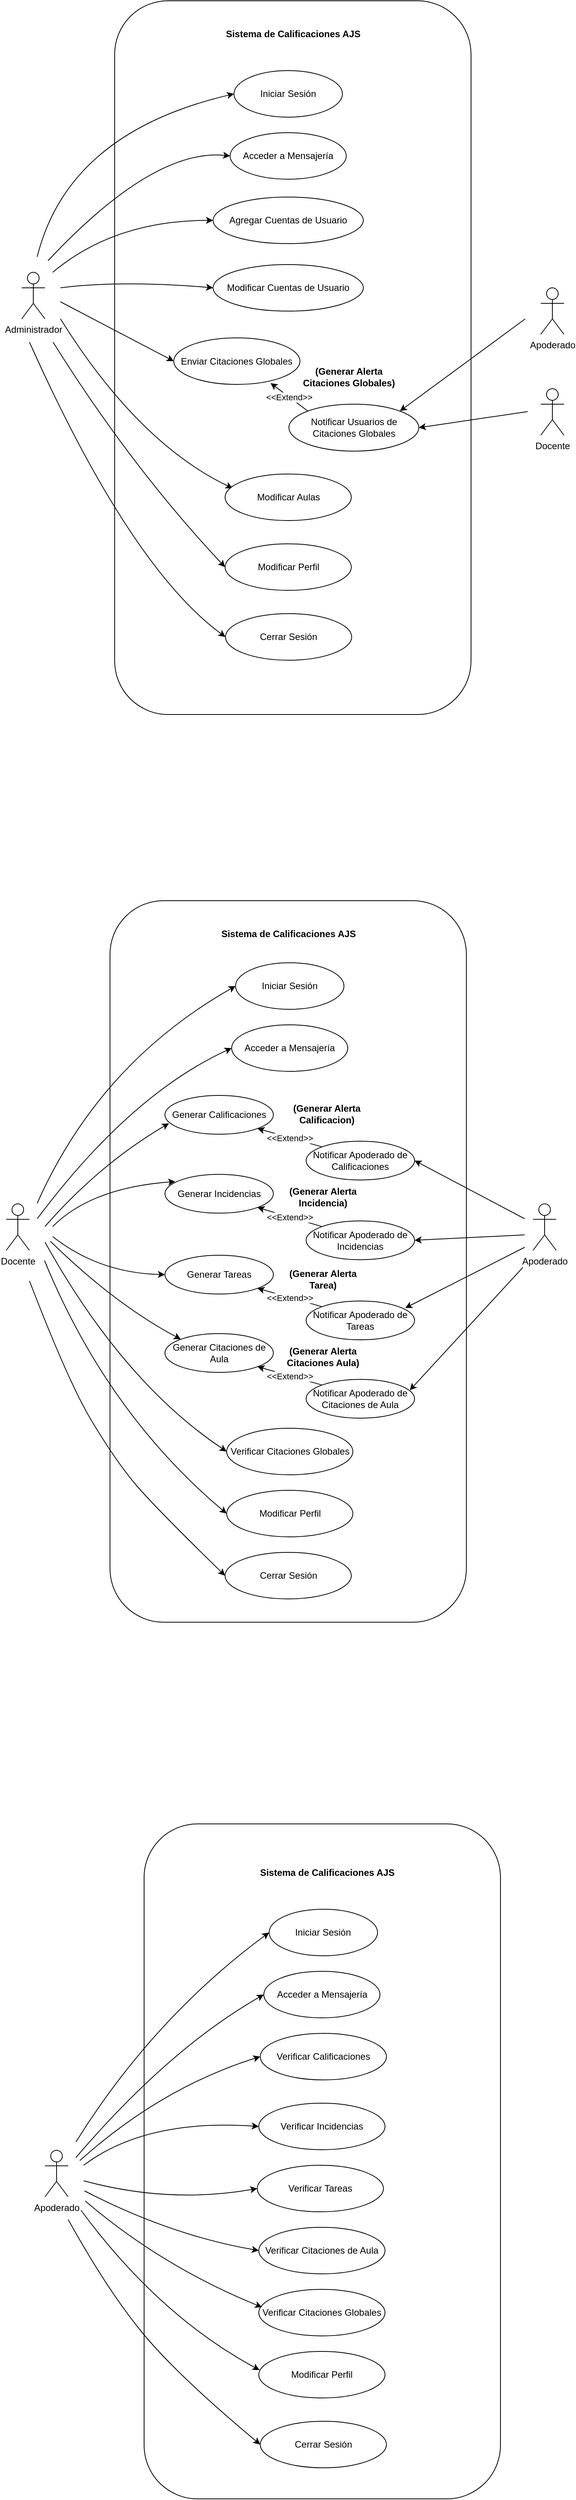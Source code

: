<mxfile version="26.0.6" pages="3">
  <diagram name="CasUso" id="giZ5Y6QYd9xcURcPFQVY">
    <mxGraphModel dx="1678" dy="928" grid="1" gridSize="10" guides="1" tooltips="1" connect="1" arrows="1" fold="1" page="1" pageScale="1" pageWidth="827" pageHeight="1169" math="0" shadow="0">
      <root>
        <mxCell id="0" />
        <mxCell id="1" parent="0" />
        <mxCell id="QRCTrtcb7nfhT2A9gDhv-11" value="" style="rounded=1;whiteSpace=wrap;html=1;" parent="1" vertex="1">
          <mxGeometry x="190" y="120" width="460" height="920" as="geometry" />
        </mxCell>
        <mxCell id="QRCTrtcb7nfhT2A9gDhv-2" value="Acceder a Mensajería" style="ellipse;whiteSpace=wrap;html=1;" parent="1" vertex="1">
          <mxGeometry x="339" y="290" width="150" height="60" as="geometry" />
        </mxCell>
        <mxCell id="QRCTrtcb7nfhT2A9gDhv-3" value="Sistema de Calificaciones AJS" style="text;align=center;fontStyle=1;verticalAlign=middle;spacingLeft=3;spacingRight=3;strokeColor=none;rotatable=0;points=[[0,0.5],[1,0.5]];portConstraint=eastwest;html=1;" parent="1" vertex="1">
          <mxGeometry x="380" y="150" width="80" height="26" as="geometry" />
        </mxCell>
        <mxCell id="QRCTrtcb7nfhT2A9gDhv-4" value="Administrador" style="shape=umlActor;verticalLabelPosition=bottom;verticalAlign=top;html=1;" parent="1" vertex="1">
          <mxGeometry x="70" y="470" width="30" height="60" as="geometry" />
        </mxCell>
        <mxCell id="QRCTrtcb7nfhT2A9gDhv-8" value="Agregar Cuentas de Usuario" style="ellipse;whiteSpace=wrap;html=1;" parent="1" vertex="1">
          <mxGeometry x="317" y="373" width="194" height="60" as="geometry" />
        </mxCell>
        <mxCell id="QRCTrtcb7nfhT2A9gDhv-20" value="" style="curved=1;endArrow=classic;html=1;rounded=0;entryX=0;entryY=0.5;entryDx=0;entryDy=0;" parent="1" target="QRCTrtcb7nfhT2A9gDhv-8" edge="1">
          <mxGeometry width="50" height="50" relative="1" as="geometry">
            <mxPoint x="110" y="470" as="sourcePoint" />
            <mxPoint x="190" y="345" as="targetPoint" />
            <Array as="points">
              <mxPoint x="190" y="403" />
            </Array>
          </mxGeometry>
        </mxCell>
        <mxCell id="QRCTrtcb7nfhT2A9gDhv-38" value="Apoderado" style="shape=umlActor;verticalLabelPosition=bottom;verticalAlign=top;html=1;" parent="1" vertex="1">
          <mxGeometry x="730" y="1670.75" width="30" height="60" as="geometry" />
        </mxCell>
        <mxCell id="6XVmkfz-TCKT_6qi19FL-2" value="" style="curved=1;endArrow=classic;html=1;rounded=0;entryX=0;entryY=0.5;entryDx=0;entryDy=0;" parent="1" target="YkB_7TpAS1VgQVe42Cyr-16" edge="1">
          <mxGeometry width="50" height="50" relative="1" as="geometry">
            <mxPoint x="120" y="490" as="sourcePoint" />
            <mxPoint x="420" y="435" as="targetPoint" />
            <Array as="points">
              <mxPoint x="200" y="480" />
            </Array>
          </mxGeometry>
        </mxCell>
        <mxCell id="6XVmkfz-TCKT_6qi19FL-9" value="" style="curved=1;endArrow=classic;html=1;rounded=0;entryX=0;entryY=0.5;entryDx=0;entryDy=0;" parent="1" target="YkB_7TpAS1VgQVe42Cyr-17" edge="1">
          <mxGeometry width="50" height="50" relative="1" as="geometry">
            <mxPoint x="120" y="508" as="sourcePoint" />
            <mxPoint x="308.98" y="530" as="targetPoint" />
            <Array as="points">
              <mxPoint x="120" y="508" />
            </Array>
          </mxGeometry>
        </mxCell>
        <mxCell id="QRCTrtcb7nfhT2A9gDhv-25" value="Docente" style="shape=umlActor;verticalLabelPosition=bottom;verticalAlign=top;html=1;" parent="1" vertex="1">
          <mxGeometry x="50" y="1670.75" width="30" height="60" as="geometry" />
        </mxCell>
        <mxCell id="Qi4TF_1PqVAcGWT0UyzA-4" value="" style="curved=1;endArrow=classic;html=1;rounded=0;entryX=0.06;entryY=0.306;entryDx=0;entryDy=0;entryPerimeter=0;" parent="1" target="YkB_7TpAS1VgQVe42Cyr-18" edge="1">
          <mxGeometry width="50" height="50" relative="1" as="geometry">
            <mxPoint x="120" y="530" as="sourcePoint" />
            <mxPoint x="439.735" y="667.601" as="targetPoint" />
            <Array as="points">
              <mxPoint x="220" y="690" />
            </Array>
          </mxGeometry>
        </mxCell>
        <mxCell id="YkB_7TpAS1VgQVe42Cyr-1" value="Iniciar Sesión" style="ellipse;whiteSpace=wrap;html=1;" parent="1" vertex="1">
          <mxGeometry x="344" y="210" width="140" height="60" as="geometry" />
        </mxCell>
        <mxCell id="YkB_7TpAS1VgQVe42Cyr-7" value="" style="curved=1;endArrow=classic;html=1;rounded=0;entryX=0;entryY=0.5;entryDx=0;entryDy=0;" parent="1" target="YkB_7TpAS1VgQVe42Cyr-1" edge="1">
          <mxGeometry width="50" height="50" relative="1" as="geometry">
            <mxPoint x="90" y="450" as="sourcePoint" />
            <mxPoint x="430" y="365" as="targetPoint" />
            <Array as="points">
              <mxPoint x="130" y="290" />
            </Array>
          </mxGeometry>
        </mxCell>
        <mxCell id="YkB_7TpAS1VgQVe42Cyr-8" value="" style="curved=1;endArrow=classic;html=1;rounded=0;entryX=0;entryY=0.5;entryDx=0;entryDy=0;" parent="1" target="QRCTrtcb7nfhT2A9gDhv-2" edge="1">
          <mxGeometry width="50" height="50" relative="1" as="geometry">
            <mxPoint x="104" y="455" as="sourcePoint" />
            <mxPoint x="414" y="350" as="targetPoint" />
            <Array as="points">
              <mxPoint x="240" y="310" />
            </Array>
          </mxGeometry>
        </mxCell>
        <mxCell id="YkB_7TpAS1VgQVe42Cyr-16" value="Modificar Cuentas de Usuario" style="ellipse;whiteSpace=wrap;html=1;" parent="1" vertex="1">
          <mxGeometry x="317" y="460" width="194" height="60" as="geometry" />
        </mxCell>
        <mxCell id="YkB_7TpAS1VgQVe42Cyr-17" value="Enviar Citaciones Globales" style="ellipse;whiteSpace=wrap;html=1;" parent="1" vertex="1">
          <mxGeometry x="266.25" y="554.5" width="163" height="60" as="geometry" />
        </mxCell>
        <mxCell id="YkB_7TpAS1VgQVe42Cyr-18" value="Modificar Aulas" style="ellipse;whiteSpace=wrap;html=1;" parent="1" vertex="1">
          <mxGeometry x="332.5" y="730" width="163" height="60" as="geometry" />
        </mxCell>
        <mxCell id="YkB_7TpAS1VgQVe42Cyr-19" value="Modificar Perfil" style="ellipse;whiteSpace=wrap;html=1;" parent="1" vertex="1">
          <mxGeometry x="332.5" y="820" width="163" height="60" as="geometry" />
        </mxCell>
        <mxCell id="YkB_7TpAS1VgQVe42Cyr-20" value="Cerrar Sesión" style="ellipse;whiteSpace=wrap;html=1;" parent="1" vertex="1">
          <mxGeometry x="333" y="910" width="163" height="60" as="geometry" />
        </mxCell>
        <mxCell id="YkB_7TpAS1VgQVe42Cyr-23" value="" style="curved=1;endArrow=classic;html=1;rounded=0;entryX=0;entryY=0.5;entryDx=0;entryDy=0;" parent="1" target="YkB_7TpAS1VgQVe42Cyr-20" edge="1">
          <mxGeometry width="50" height="50" relative="1" as="geometry">
            <mxPoint x="80" y="560" as="sourcePoint" />
            <mxPoint x="360" y="700" as="targetPoint" />
            <Array as="points">
              <mxPoint x="210" y="850" />
            </Array>
          </mxGeometry>
        </mxCell>
        <mxCell id="YkB_7TpAS1VgQVe42Cyr-24" value="" style="rounded=1;whiteSpace=wrap;html=1;" parent="1" vertex="1">
          <mxGeometry x="184" y="1280" width="460" height="930" as="geometry" />
        </mxCell>
        <mxCell id="YkB_7TpAS1VgQVe42Cyr-25" value="Acceder a Mensajería" style="ellipse;whiteSpace=wrap;html=1;" parent="1" vertex="1">
          <mxGeometry x="341" y="1440" width="150" height="60" as="geometry" />
        </mxCell>
        <mxCell id="YkB_7TpAS1VgQVe42Cyr-26" value="Sistema de Calificaciones AJS" style="text;align=center;fontStyle=1;verticalAlign=middle;spacingLeft=3;spacingRight=3;strokeColor=none;rotatable=0;points=[[0,0.5],[1,0.5]];portConstraint=eastwest;html=1;" parent="1" vertex="1">
          <mxGeometry x="374" y="1310" width="80" height="26" as="geometry" />
        </mxCell>
        <mxCell id="YkB_7TpAS1VgQVe42Cyr-31" value="" style="curved=1;endArrow=classic;html=1;rounded=0;entryX=0;entryY=0.5;entryDx=0;entryDy=0;" parent="1" target="YkB_7TpAS1VgQVe42Cyr-37" edge="1">
          <mxGeometry width="50" height="50" relative="1" as="geometry">
            <mxPoint x="100" y="1720" as="sourcePoint" />
            <mxPoint x="327.98" y="1720" as="targetPoint" />
            <Array as="points">
              <mxPoint x="100" y="1720" />
              <mxPoint x="200" y="1900" />
            </Array>
          </mxGeometry>
        </mxCell>
        <mxCell id="YkB_7TpAS1VgQVe42Cyr-33" value="Iniciar Sesión" style="ellipse;whiteSpace=wrap;html=1;" parent="1" vertex="1">
          <mxGeometry x="346" y="1360" width="140" height="60" as="geometry" />
        </mxCell>
        <mxCell id="YkB_7TpAS1VgQVe42Cyr-35" value="" style="curved=1;endArrow=classic;html=1;rounded=0;entryX=0;entryY=0.5;entryDx=0;entryDy=0;" parent="1" target="YkB_7TpAS1VgQVe42Cyr-25" edge="1">
          <mxGeometry width="50" height="50" relative="1" as="geometry">
            <mxPoint x="90" y="1690" as="sourcePoint" />
            <mxPoint x="433" y="1540" as="targetPoint" />
            <Array as="points">
              <mxPoint x="210" y="1530" />
            </Array>
          </mxGeometry>
        </mxCell>
        <mxCell id="YkB_7TpAS1VgQVe42Cyr-37" value="Verificar Citaciones Globales" style="ellipse;whiteSpace=wrap;html=1;" parent="1" vertex="1">
          <mxGeometry x="334.5" y="1960" width="163" height="60" as="geometry" />
        </mxCell>
        <mxCell id="YkB_7TpAS1VgQVe42Cyr-39" value="Modificar Perfil" style="ellipse;whiteSpace=wrap;html=1;" parent="1" vertex="1">
          <mxGeometry x="334.5" y="2040" width="163" height="60" as="geometry" />
        </mxCell>
        <mxCell id="YkB_7TpAS1VgQVe42Cyr-40" value="Cerrar Sesión" style="ellipse;whiteSpace=wrap;html=1;" parent="1" vertex="1">
          <mxGeometry x="332.5" y="2120" width="163" height="60" as="geometry" />
        </mxCell>
        <mxCell id="YkB_7TpAS1VgQVe42Cyr-42" value="" style="curved=1;endArrow=classic;html=1;rounded=0;entryX=0;entryY=0.5;entryDx=0;entryDy=0;" parent="1" target="YkB_7TpAS1VgQVe42Cyr-40" edge="1">
          <mxGeometry width="50" height="50" relative="1" as="geometry">
            <mxPoint x="80" y="1770" as="sourcePoint" />
            <mxPoint x="379" y="1890" as="targetPoint" />
            <Array as="points">
              <mxPoint x="130" y="1900" />
              <mxPoint x="190" y="2000" />
              <mxPoint x="240" y="2060" />
            </Array>
          </mxGeometry>
        </mxCell>
        <mxCell id="YkB_7TpAS1VgQVe42Cyr-44" value="" style="curved=1;endArrow=classic;html=1;rounded=0;entryX=0;entryY=0.5;entryDx=0;entryDy=0;" parent="1" target="YkB_7TpAS1VgQVe42Cyr-33" edge="1">
          <mxGeometry width="50" height="50" relative="1" as="geometry">
            <mxPoint x="90" y="1670" as="sourcePoint" />
            <mxPoint x="443" y="1420" as="targetPoint" />
            <Array as="points">
              <mxPoint x="170" y="1490" />
            </Array>
          </mxGeometry>
        </mxCell>
        <mxCell id="YkB_7TpAS1VgQVe42Cyr-10" value="&amp;lt;&amp;lt;Extend&amp;gt;&amp;gt;" style="rounded=0;orthogonalLoop=1;jettySize=auto;html=1;exitX=1;exitY=1;exitDx=0;exitDy=0;entryX=0;entryY=0;entryDx=0;entryDy=0;startArrow=classic;startFill=1;endArrow=none;endFill=0;" parent="1" source="YkB_7TpAS1VgQVe42Cyr-11" target="YkB_7TpAS1VgQVe42Cyr-12" edge="1">
          <mxGeometry relative="1" as="geometry" />
        </mxCell>
        <mxCell id="YkB_7TpAS1VgQVe42Cyr-11" value="Generar Calificaciones" style="ellipse;whiteSpace=wrap;html=1;" parent="1" vertex="1">
          <mxGeometry x="254.88" y="1531" width="140" height="50" as="geometry" />
        </mxCell>
        <mxCell id="YkB_7TpAS1VgQVe42Cyr-12" value="Notificar Apoderado de Calificaciones" style="ellipse;whiteSpace=wrap;html=1;" parent="1" vertex="1">
          <mxGeometry x="437.13" y="1590" width="140" height="50" as="geometry" />
        </mxCell>
        <mxCell id="YkB_7TpAS1VgQVe42Cyr-13" value="&lt;b&gt;(Generar Alerta Calificacion)&lt;/b&gt;" style="text;html=1;align=center;verticalAlign=middle;whiteSpace=wrap;rounded=0;" parent="1" vertex="1">
          <mxGeometry x="411.13" y="1540" width="106" height="30" as="geometry" />
        </mxCell>
        <mxCell id="YkB_7TpAS1VgQVe42Cyr-45" value="&amp;lt;&amp;lt;Extend&amp;gt;&amp;gt;" style="rounded=0;orthogonalLoop=1;jettySize=auto;html=1;exitX=0.767;exitY=0.971;exitDx=0;exitDy=0;entryX=0;entryY=0;entryDx=0;entryDy=0;startArrow=classic;startFill=1;endArrow=none;endFill=0;exitPerimeter=0;" parent="1" source="YkB_7TpAS1VgQVe42Cyr-17" target="YkB_7TpAS1VgQVe42Cyr-46" edge="1">
          <mxGeometry relative="1" as="geometry">
            <mxPoint x="392.75" y="602.25" as="sourcePoint" />
          </mxGeometry>
        </mxCell>
        <mxCell id="YkB_7TpAS1VgQVe42Cyr-46" value="Notificar Usuarios de Citaciones Globales" style="ellipse;whiteSpace=wrap;html=1;" parent="1" vertex="1">
          <mxGeometry x="414.88" y="640" width="167.75" height="60.5" as="geometry" />
        </mxCell>
        <mxCell id="YkB_7TpAS1VgQVe42Cyr-47" value="&lt;b&gt;(Generar Alerta Citaciones Globales)&lt;/b&gt;" style="text;html=1;align=center;verticalAlign=middle;whiteSpace=wrap;rounded=0;" parent="1" vertex="1">
          <mxGeometry x="431.75" y="590" width="120.75" height="30" as="geometry" />
        </mxCell>
        <mxCell id="YkB_7TpAS1VgQVe42Cyr-51" value="" style="curved=1;endArrow=classic;html=1;rounded=0;entryX=0;entryY=0.5;entryDx=0;entryDy=0;" parent="1" target="YkB_7TpAS1VgQVe42Cyr-19" edge="1">
          <mxGeometry width="50" height="50" relative="1" as="geometry">
            <mxPoint x="110.5" y="560" as="sourcePoint" />
            <mxPoint x="332.5" y="768" as="targetPoint" />
            <Array as="points">
              <mxPoint x="210.5" y="720" />
            </Array>
          </mxGeometry>
        </mxCell>
        <mxCell id="YkB_7TpAS1VgQVe42Cyr-52" value="Apoderado" style="shape=umlActor;verticalLabelPosition=bottom;verticalAlign=top;html=1;" parent="1" vertex="1">
          <mxGeometry x="740" y="490" width="30" height="60" as="geometry" />
        </mxCell>
        <mxCell id="YkB_7TpAS1VgQVe42Cyr-53" value="Docente" style="shape=umlActor;verticalLabelPosition=bottom;verticalAlign=top;html=1;" parent="1" vertex="1">
          <mxGeometry x="740" y="620" width="30" height="60" as="geometry" />
        </mxCell>
        <mxCell id="YkB_7TpAS1VgQVe42Cyr-58" value="" style="endArrow=classic;html=1;rounded=0;entryX=1;entryY=0;entryDx=0;entryDy=0;" parent="1" target="YkB_7TpAS1VgQVe42Cyr-46" edge="1">
          <mxGeometry width="50" height="50" relative="1" as="geometry">
            <mxPoint x="720" y="530" as="sourcePoint" />
            <mxPoint x="624" y="617" as="targetPoint" />
          </mxGeometry>
        </mxCell>
        <mxCell id="YkB_7TpAS1VgQVe42Cyr-60" value="" style="curved=1;endArrow=classic;html=1;rounded=0;entryX=0;entryY=0.5;entryDx=0;entryDy=0;" parent="1" target="YkB_7TpAS1VgQVe42Cyr-39" edge="1">
          <mxGeometry width="50" height="50" relative="1" as="geometry">
            <mxPoint x="99.5" y="1744" as="sourcePoint" />
            <mxPoint x="326.5" y="1844" as="targetPoint" />
            <Array as="points">
              <mxPoint x="99.5" y="1744" />
              <mxPoint x="180" y="1940" />
            </Array>
          </mxGeometry>
        </mxCell>
        <mxCell id="YkB_7TpAS1VgQVe42Cyr-61" value="" style="endArrow=classic;html=1;rounded=0;entryX=1;entryY=0.5;entryDx=0;entryDy=0;" parent="1" target="YkB_7TpAS1VgQVe42Cyr-12" edge="1">
          <mxGeometry width="50" height="50" relative="1" as="geometry">
            <mxPoint x="719.25" y="1690" as="sourcePoint" />
            <mxPoint x="532.25" y="1817" as="targetPoint" />
          </mxGeometry>
        </mxCell>
        <mxCell id="YkB_7TpAS1VgQVe42Cyr-63" value="Apoderado" style="shape=umlActor;verticalLabelPosition=bottom;verticalAlign=top;html=1;" parent="1" vertex="1">
          <mxGeometry x="100" y="2890.75" width="30" height="60" as="geometry" />
        </mxCell>
        <mxCell id="YkB_7TpAS1VgQVe42Cyr-65" value="" style="rounded=1;whiteSpace=wrap;html=1;" parent="1" vertex="1">
          <mxGeometry x="228" y="2470" width="460" height="870" as="geometry" />
        </mxCell>
        <mxCell id="YkB_7TpAS1VgQVe42Cyr-66" value="Acceder a Mensajería" style="ellipse;whiteSpace=wrap;html=1;" parent="1" vertex="1">
          <mxGeometry x="382.5" y="2660" width="150" height="60" as="geometry" />
        </mxCell>
        <mxCell id="YkB_7TpAS1VgQVe42Cyr-67" value="Sistema de Calificaciones AJS" style="text;align=center;fontStyle=1;verticalAlign=middle;spacingLeft=3;spacingRight=3;strokeColor=none;rotatable=0;points=[[0,0.5],[1,0.5]];portConstraint=eastwest;html=1;" parent="1" vertex="1">
          <mxGeometry x="424" y="2520" width="80" height="26" as="geometry" />
        </mxCell>
        <mxCell id="YkB_7TpAS1VgQVe42Cyr-68" value="" style="curved=1;endArrow=classic;html=1;rounded=0;entryX=0;entryY=0.5;entryDx=0;entryDy=0;" parent="1" target="YkB_7TpAS1VgQVe42Cyr-85" edge="1">
          <mxGeometry width="50" height="50" relative="1" as="geometry">
            <mxPoint x="150" y="2910" as="sourcePoint" />
            <mxPoint x="317.5" y="2855.75" as="targetPoint" />
            <Array as="points">
              <mxPoint x="230" y="2850" />
            </Array>
          </mxGeometry>
        </mxCell>
        <mxCell id="YkB_7TpAS1VgQVe42Cyr-69" value="" style="curved=1;endArrow=classic;html=1;rounded=0;entryX=0;entryY=0.5;entryDx=0;entryDy=0;" parent="1" target="YkB_7TpAS1VgQVe42Cyr-73" edge="1">
          <mxGeometry width="50" height="50" relative="1" as="geometry">
            <mxPoint x="150" y="2930" as="sourcePoint" />
            <mxPoint x="377.98" y="2930" as="targetPoint" />
            <Array as="points">
              <mxPoint x="150" y="2930" />
              <mxPoint x="260" y="2960" />
            </Array>
          </mxGeometry>
        </mxCell>
        <mxCell id="YkB_7TpAS1VgQVe42Cyr-70" value="Iniciar Sesión" style="ellipse;whiteSpace=wrap;html=1;" parent="1" vertex="1">
          <mxGeometry x="389.38" y="2580" width="140" height="60" as="geometry" />
        </mxCell>
        <mxCell id="YkB_7TpAS1VgQVe42Cyr-72" value="" style="curved=1;endArrow=classic;html=1;rounded=0;entryX=0;entryY=0.5;entryDx=0;entryDy=0;" parent="1" target="YkB_7TpAS1VgQVe42Cyr-66" edge="1">
          <mxGeometry width="50" height="50" relative="1" as="geometry">
            <mxPoint x="140" y="2900" as="sourcePoint" />
            <mxPoint x="483" y="2750" as="targetPoint" />
            <Array as="points">
              <mxPoint x="260" y="2760" />
            </Array>
          </mxGeometry>
        </mxCell>
        <mxCell id="YkB_7TpAS1VgQVe42Cyr-73" value="Verificar Tareas" style="ellipse;whiteSpace=wrap;html=1;" parent="1" vertex="1">
          <mxGeometry x="374" y="2910" width="163" height="60" as="geometry" />
        </mxCell>
        <mxCell id="YkB_7TpAS1VgQVe42Cyr-74" value="Modificar Perfil" style="ellipse;whiteSpace=wrap;html=1;" parent="1" vertex="1">
          <mxGeometry x="376" y="3150" width="163" height="60" as="geometry" />
        </mxCell>
        <mxCell id="YkB_7TpAS1VgQVe42Cyr-75" value="Cerrar Sesión" style="ellipse;whiteSpace=wrap;html=1;" parent="1" vertex="1">
          <mxGeometry x="377.88" y="3240" width="163" height="60" as="geometry" />
        </mxCell>
        <mxCell id="YkB_7TpAS1VgQVe42Cyr-77" value="" style="curved=1;endArrow=classic;html=1;rounded=0;entryX=0;entryY=0.5;entryDx=0;entryDy=0;" parent="1" target="YkB_7TpAS1VgQVe42Cyr-75" edge="1">
          <mxGeometry width="50" height="50" relative="1" as="geometry">
            <mxPoint x="130" y="2980" as="sourcePoint" />
            <mxPoint x="429" y="3100" as="targetPoint" />
            <Array as="points">
              <mxPoint x="180" y="3070" />
              <mxPoint x="270" y="3180" />
            </Array>
          </mxGeometry>
        </mxCell>
        <mxCell id="YkB_7TpAS1VgQVe42Cyr-78" value="" style="curved=1;endArrow=classic;html=1;rounded=0;entryX=0;entryY=0.5;entryDx=0;entryDy=0;" parent="1" target="YkB_7TpAS1VgQVe42Cyr-70" edge="1">
          <mxGeometry width="50" height="50" relative="1" as="geometry">
            <mxPoint x="140" y="2880" as="sourcePoint" />
            <mxPoint x="493" y="2630" as="targetPoint" />
            <Array as="points">
              <mxPoint x="240" y="2720" />
            </Array>
          </mxGeometry>
        </mxCell>
        <mxCell id="YkB_7TpAS1VgQVe42Cyr-83" value="" style="curved=1;endArrow=classic;html=1;rounded=0;entryX=0.006;entryY=0.4;entryDx=0;entryDy=0;entryPerimeter=0;" parent="1" target="YkB_7TpAS1VgQVe42Cyr-74" edge="1">
          <mxGeometry width="50" height="50" relative="1" as="geometry">
            <mxPoint x="146.5" y="2968" as="sourcePoint" />
            <mxPoint x="373" y="3194" as="targetPoint" />
            <Array as="points">
              <mxPoint x="146.5" y="2968" />
              <mxPoint x="247" y="3104" />
            </Array>
          </mxGeometry>
        </mxCell>
        <mxCell id="YkB_7TpAS1VgQVe42Cyr-85" value="Verificar Incidencias" style="ellipse;whiteSpace=wrap;html=1;" parent="1" vertex="1">
          <mxGeometry x="376" y="2830" width="163" height="60" as="geometry" />
        </mxCell>
        <mxCell id="c3pEbs40dJA2baIdFbCW-1" value="" style="endArrow=classic;html=1;rounded=0;entryX=1;entryY=0.5;entryDx=0;entryDy=0;" parent="1" target="YkB_7TpAS1VgQVe42Cyr-46" edge="1">
          <mxGeometry width="50" height="50" relative="1" as="geometry">
            <mxPoint x="723.25" y="649.5" as="sourcePoint" />
            <mxPoint x="535.25" y="776.5" as="targetPoint" />
          </mxGeometry>
        </mxCell>
        <mxCell id="mec16Z-z-1lkVHihSlfa-1" value="&amp;lt;&amp;lt;Extend&amp;gt;&amp;gt;" style="rounded=0;orthogonalLoop=1;jettySize=auto;html=1;exitX=1;exitY=1;exitDx=0;exitDy=0;entryX=0;entryY=0;entryDx=0;entryDy=0;startArrow=classic;startFill=1;endArrow=none;endFill=0;" parent="1" source="mec16Z-z-1lkVHihSlfa-2" target="mec16Z-z-1lkVHihSlfa-3" edge="1">
          <mxGeometry relative="1" as="geometry" />
        </mxCell>
        <mxCell id="mec16Z-z-1lkVHihSlfa-2" value="Generar Incidencias" style="ellipse;whiteSpace=wrap;html=1;" parent="1" vertex="1">
          <mxGeometry x="254.88" y="1632.75" width="140" height="50" as="geometry" />
        </mxCell>
        <mxCell id="mec16Z-z-1lkVHihSlfa-3" value="Notificar Apoderado de Incidencias" style="ellipse;whiteSpace=wrap;html=1;" parent="1" vertex="1">
          <mxGeometry x="437.13" y="1692.75" width="140" height="50" as="geometry" />
        </mxCell>
        <mxCell id="mec16Z-z-1lkVHihSlfa-4" value="&lt;b&gt;(Generar Alerta Incidencia)&lt;/b&gt;" style="text;html=1;align=center;verticalAlign=middle;whiteSpace=wrap;rounded=0;" parent="1" vertex="1">
          <mxGeometry x="406.38" y="1646.5" width="106" height="30" as="geometry" />
        </mxCell>
        <mxCell id="mec16Z-z-1lkVHihSlfa-5" value="&amp;lt;&amp;lt;Extend&amp;gt;&amp;gt;" style="rounded=0;orthogonalLoop=1;jettySize=auto;html=1;exitX=1;exitY=1;exitDx=0;exitDy=0;entryX=0;entryY=0;entryDx=0;entryDy=0;startArrow=classic;startFill=1;endArrow=none;endFill=0;" parent="1" source="mec16Z-z-1lkVHihSlfa-6" target="mec16Z-z-1lkVHihSlfa-7" edge="1">
          <mxGeometry relative="1" as="geometry" />
        </mxCell>
        <mxCell id="mec16Z-z-1lkVHihSlfa-6" value="Generar Tareas" style="ellipse;whiteSpace=wrap;html=1;" parent="1" vertex="1">
          <mxGeometry x="254.88" y="1737" width="140" height="50" as="geometry" />
        </mxCell>
        <mxCell id="mec16Z-z-1lkVHihSlfa-7" value="Notificar Apoderado de Tareas" style="ellipse;whiteSpace=wrap;html=1;" parent="1" vertex="1">
          <mxGeometry x="437.13" y="1796" width="140" height="50" as="geometry" />
        </mxCell>
        <mxCell id="mec16Z-z-1lkVHihSlfa-8" value="&lt;b&gt;(Generar Alerta Tarea)&lt;/b&gt;" style="text;html=1;align=center;verticalAlign=middle;whiteSpace=wrap;rounded=0;" parent="1" vertex="1">
          <mxGeometry x="406.38" y="1752.75" width="106" height="30" as="geometry" />
        </mxCell>
        <mxCell id="mec16Z-z-1lkVHihSlfa-9" value="" style="curved=1;endArrow=classic;html=1;rounded=0;entryX=0.037;entryY=0.72;entryDx=0;entryDy=0;entryPerimeter=0;" parent="1" target="YkB_7TpAS1VgQVe42Cyr-11" edge="1">
          <mxGeometry width="50" height="50" relative="1" as="geometry">
            <mxPoint x="100" y="1700" as="sourcePoint" />
            <mxPoint x="349" y="1500" as="targetPoint" />
            <Array as="points">
              <mxPoint x="170" y="1620" />
            </Array>
          </mxGeometry>
        </mxCell>
        <mxCell id="mec16Z-z-1lkVHihSlfa-10" value="" style="endArrow=classic;html=1;rounded=0;entryX=1;entryY=0.5;entryDx=0;entryDy=0;" parent="1" target="mec16Z-z-1lkVHihSlfa-3" edge="1">
          <mxGeometry width="50" height="50" relative="1" as="geometry">
            <mxPoint x="719.25" y="1710.75" as="sourcePoint" />
            <mxPoint x="580" y="1658.75" as="targetPoint" />
          </mxGeometry>
        </mxCell>
        <mxCell id="mec16Z-z-1lkVHihSlfa-11" value="" style="endArrow=classic;html=1;rounded=0;entryX=0.914;entryY=0.18;entryDx=0;entryDy=0;entryPerimeter=0;" parent="1" target="mec16Z-z-1lkVHihSlfa-7" edge="1">
          <mxGeometry width="50" height="50" relative="1" as="geometry">
            <mxPoint x="719.25" y="1726.75" as="sourcePoint" />
            <mxPoint x="580" y="1674.75" as="targetPoint" />
          </mxGeometry>
        </mxCell>
        <mxCell id="mec16Z-z-1lkVHihSlfa-12" value="" style="curved=1;endArrow=classic;html=1;rounded=0;entryX=0.095;entryY=0.185;entryDx=0;entryDy=0;entryPerimeter=0;" parent="1" target="mec16Z-z-1lkVHihSlfa-2" edge="1">
          <mxGeometry width="50" height="50" relative="1" as="geometry">
            <mxPoint x="110" y="1700" as="sourcePoint" />
            <mxPoint x="268" y="1588" as="targetPoint" />
            <Array as="points">
              <mxPoint x="160" y="1650" />
            </Array>
          </mxGeometry>
        </mxCell>
        <mxCell id="mec16Z-z-1lkVHihSlfa-13" value="" style="curved=1;endArrow=classic;html=1;rounded=0;entryX=0;entryY=0.5;entryDx=0;entryDy=0;" parent="1" target="mec16Z-z-1lkVHihSlfa-6" edge="1">
          <mxGeometry width="50" height="50" relative="1" as="geometry">
            <mxPoint x="110" y="1713" as="sourcePoint" />
            <mxPoint x="271" y="1681" as="targetPoint" />
            <Array as="points">
              <mxPoint x="170" y="1760" />
            </Array>
          </mxGeometry>
        </mxCell>
        <mxCell id="mec16Z-z-1lkVHihSlfa-14" value="&amp;lt;&amp;lt;Extend&amp;gt;&amp;gt;" style="rounded=0;orthogonalLoop=1;jettySize=auto;html=1;exitX=1;exitY=1;exitDx=0;exitDy=0;entryX=0;entryY=0;entryDx=0;entryDy=0;startArrow=classic;startFill=1;endArrow=none;endFill=0;" parent="1" source="mec16Z-z-1lkVHihSlfa-15" target="mec16Z-z-1lkVHihSlfa-16" edge="1">
          <mxGeometry relative="1" as="geometry" />
        </mxCell>
        <mxCell id="mec16Z-z-1lkVHihSlfa-15" value="Generar Citaciones de Aula" style="ellipse;whiteSpace=wrap;html=1;" parent="1" vertex="1">
          <mxGeometry x="254.88" y="1838" width="140" height="50" as="geometry" />
        </mxCell>
        <mxCell id="mec16Z-z-1lkVHihSlfa-16" value="Notificar Apoderado de Citaciones de Aula" style="ellipse;whiteSpace=wrap;html=1;" parent="1" vertex="1">
          <mxGeometry x="437.13" y="1897" width="140" height="50" as="geometry" />
        </mxCell>
        <mxCell id="mec16Z-z-1lkVHihSlfa-17" value="&lt;b&gt;(Generar Alerta Citaciones Aula)&lt;/b&gt;" style="text;html=1;align=center;verticalAlign=middle;whiteSpace=wrap;rounded=0;" parent="1" vertex="1">
          <mxGeometry x="406.38" y="1852.75" width="106" height="30" as="geometry" />
        </mxCell>
        <mxCell id="mec16Z-z-1lkVHihSlfa-18" value="" style="curved=1;endArrow=classic;html=1;rounded=0;entryX=0;entryY=0;entryDx=0;entryDy=0;" parent="1" target="mec16Z-z-1lkVHihSlfa-15" edge="1">
          <mxGeometry width="50" height="50" relative="1" as="geometry">
            <mxPoint x="107" y="1719" as="sourcePoint" />
            <mxPoint x="252" y="1768" as="targetPoint" />
            <Array as="points">
              <mxPoint x="190" y="1800" />
            </Array>
          </mxGeometry>
        </mxCell>
        <mxCell id="mec16Z-z-1lkVHihSlfa-19" value="Verificar Calificaciones" style="ellipse;whiteSpace=wrap;html=1;" parent="1" vertex="1">
          <mxGeometry x="377.88" y="2740" width="163" height="60" as="geometry" />
        </mxCell>
        <mxCell id="mec16Z-z-1lkVHihSlfa-20" value="Verificar Citaciones de Aula" style="ellipse;whiteSpace=wrap;html=1;" parent="1" vertex="1">
          <mxGeometry x="376" y="2990" width="163" height="60" as="geometry" />
        </mxCell>
        <mxCell id="mec16Z-z-1lkVHihSlfa-21" value="Verificar Citaciones Globales" style="ellipse;whiteSpace=wrap;html=1;" parent="1" vertex="1">
          <mxGeometry x="376" y="3070" width="163" height="60" as="geometry" />
        </mxCell>
        <mxCell id="mec16Z-z-1lkVHihSlfa-22" value="" style="curved=1;endArrow=classic;html=1;rounded=0;entryX=0;entryY=0.5;entryDx=0;entryDy=0;" parent="1" target="mec16Z-z-1lkVHihSlfa-19" edge="1">
          <mxGeometry width="50" height="50" relative="1" as="geometry">
            <mxPoint x="145" y="2904" as="sourcePoint" />
            <mxPoint x="371" y="2854" as="targetPoint" />
            <Array as="points">
              <mxPoint x="250" y="2810" />
            </Array>
          </mxGeometry>
        </mxCell>
        <mxCell id="mec16Z-z-1lkVHihSlfa-23" value="" style="curved=1;endArrow=classic;html=1;rounded=0;entryX=0;entryY=0.5;entryDx=0;entryDy=0;" parent="1" target="mec16Z-z-1lkVHihSlfa-20" edge="1">
          <mxGeometry width="50" height="50" relative="1" as="geometry">
            <mxPoint x="151" y="2943" as="sourcePoint" />
            <mxPoint x="375" y="2953" as="targetPoint" />
            <Array as="points">
              <mxPoint x="151" y="2943" />
              <mxPoint x="261" y="3000" />
            </Array>
          </mxGeometry>
        </mxCell>
        <mxCell id="mec16Z-z-1lkVHihSlfa-24" value="" style="curved=1;endArrow=classic;html=1;rounded=0;entryX=0.025;entryY=0.383;entryDx=0;entryDy=0;entryPerimeter=0;" parent="1" target="mec16Z-z-1lkVHihSlfa-21" edge="1">
          <mxGeometry width="50" height="50" relative="1" as="geometry">
            <mxPoint x="152" y="2956" as="sourcePoint" />
            <mxPoint x="377" y="3033" as="targetPoint" />
            <Array as="points">
              <mxPoint x="152" y="2956" />
              <mxPoint x="250" y="3040" />
            </Array>
          </mxGeometry>
        </mxCell>
        <mxCell id="VPuSxWrYUNnlEOa_CsI9-1" value="" style="endArrow=classic;html=1;rounded=0;entryX=0.956;entryY=0.28;entryDx=0;entryDy=0;entryPerimeter=0;" parent="1" target="mec16Z-z-1lkVHihSlfa-16" edge="1">
          <mxGeometry width="50" height="50" relative="1" as="geometry">
            <mxPoint x="716.88" y="1752.75" as="sourcePoint" />
            <mxPoint x="562.63" y="1831" as="targetPoint" />
          </mxGeometry>
        </mxCell>
      </root>
    </mxGraphModel>
  </diagram>
  <diagram id="zZdIS-XP4lMUlgZfH0cI" name="D.Clases">
    <mxGraphModel dx="1456" dy="789" grid="1" gridSize="10" guides="1" tooltips="1" connect="1" arrows="1" fold="1" page="1" pageScale="1" pageWidth="1169" pageHeight="827" math="0" shadow="0">
      <root>
        <mxCell id="0" />
        <mxCell id="1" parent="0" />
        <mxCell id="3QXEQEpreYuJ1Fz3FVMG-9" value="Mensaje" style="swimlane;fontStyle=1;align=center;verticalAlign=top;childLayout=stackLayout;horizontal=1;startSize=26;horizontalStack=0;resizeParent=1;resizeParentMax=0;resizeLast=0;collapsible=1;marginBottom=0;whiteSpace=wrap;html=1;" parent="1" vertex="1">
          <mxGeometry x="80" y="364" width="160" height="240" as="geometry">
            <mxRectangle x="700" y="181" width="90" height="30" as="alternateBounds" />
          </mxGeometry>
        </mxCell>
        <mxCell id="3QXEQEpreYuJ1Fz3FVMG-10" value="- messageId (String)&lt;div&gt;- isRead&amp;nbsp;&lt;span style=&quot;background-color: initial;&quot;&gt;(boolean)&lt;/span&gt;&lt;/div&gt;&lt;div&gt;&lt;span style=&quot;background-color: initial;&quot;&gt;- message (String)&lt;/span&gt;&lt;/div&gt;&lt;div&gt;- receiverId&amp;nbsp;&lt;span style=&quot;background-color: initial;&quot;&gt;(String)&lt;/span&gt;&lt;/div&gt;&lt;div&gt;- senderEmail&amp;nbsp;&lt;span style=&quot;background-color: initial;&quot;&gt;(String)&lt;/span&gt;&lt;/div&gt;&lt;div&gt;- senderId&amp;nbsp;&lt;span style=&quot;background-color: initial;&quot;&gt;(String)&lt;/span&gt;&lt;/div&gt;&lt;div&gt;&lt;span style=&quot;background-color: initial;&quot;&gt;- timestamp(timestamp)&lt;/span&gt;&lt;/div&gt;" style="text;strokeColor=none;fillColor=none;align=left;verticalAlign=top;spacingLeft=4;spacingRight=4;overflow=hidden;rotatable=0;points=[[0,0.5],[1,0.5]];portConstraint=eastwest;whiteSpace=wrap;html=1;" parent="3QXEQEpreYuJ1Fz3FVMG-9" vertex="1">
          <mxGeometry y="26" width="160" height="114" as="geometry" />
        </mxCell>
        <mxCell id="3QXEQEpreYuJ1Fz3FVMG-11" value="" style="line;strokeWidth=1;fillColor=none;align=left;verticalAlign=middle;spacingTop=-1;spacingLeft=3;spacingRight=3;rotatable=0;labelPosition=right;points=[];portConstraint=eastwest;strokeColor=inherit;" parent="3QXEQEpreYuJ1Fz3FVMG-9" vertex="1">
          <mxGeometry y="140" width="160" height="8" as="geometry" />
        </mxCell>
        <mxCell id="3QXEQEpreYuJ1Fz3FVMG-12" value="+ sendMessage(idUser2, message)&lt;div&gt;+ getMessages(idUser1, idUser2) : List&lt;/div&gt;&lt;div&gt;+ reportUser(docId, uid2)&lt;/div&gt;&lt;div&gt;+ blockUser(uid2)&lt;/div&gt;" style="text;strokeColor=none;fillColor=none;align=left;verticalAlign=middle;spacingLeft=4;spacingRight=4;overflow=hidden;rotatable=0;points=[[0,0.5],[1,0.5]];portConstraint=eastwest;whiteSpace=wrap;html=1;" parent="3QXEQEpreYuJ1Fz3FVMG-9" vertex="1">
          <mxGeometry y="148" width="160" height="92" as="geometry" />
        </mxCell>
        <mxCell id="c4iXuVpbGhrML4evr2nQ-1" value="authUsers" style="swimlane;fontStyle=1;align=center;verticalAlign=top;childLayout=stackLayout;horizontal=1;startSize=26;horizontalStack=0;resizeParent=1;resizeParentMax=0;resizeLast=0;collapsible=1;marginBottom=0;whiteSpace=wrap;html=1;" parent="1" vertex="1">
          <mxGeometry x="420" y="565" width="200" height="230" as="geometry" />
        </mxCell>
        <mxCell id="c4iXuVpbGhrML4evr2nQ-2" value="&lt;div&gt;&lt;span style=&quot;background-color: initial;&quot;&gt;- uid (String)&lt;/span&gt;&lt;/div&gt;&lt;div&gt;- email&amp;nbsp;&lt;span style=&quot;background-color: initial;&quot;&gt;(String)&lt;/span&gt;&lt;/div&gt;&lt;div&gt;- password&amp;nbsp;&lt;span style=&quot;background-color: initial;&quot;&gt;(String)&lt;/span&gt;&lt;/div&gt;" style="text;strokeColor=none;fillColor=none;align=left;verticalAlign=top;spacingLeft=4;spacingRight=4;overflow=hidden;rotatable=0;points=[[0,0.5],[1,0.5]];portConstraint=eastwest;whiteSpace=wrap;html=1;" parent="c4iXuVpbGhrML4evr2nQ-1" vertex="1">
          <mxGeometry y="26" width="200" height="54" as="geometry" />
        </mxCell>
        <mxCell id="c4iXuVpbGhrML4evr2nQ-3" value="" style="line;strokeWidth=1;fillColor=none;align=left;verticalAlign=middle;spacingTop=-1;spacingLeft=3;spacingRight=3;rotatable=0;labelPosition=right;points=[];portConstraint=eastwest;strokeColor=inherit;" parent="c4iXuVpbGhrML4evr2nQ-1" vertex="1">
          <mxGeometry y="80" width="200" height="8" as="geometry" />
        </mxCell>
        <mxCell id="c4iXuVpbGhrML4evr2nQ-4" value="&lt;div&gt;+ signInWithEp(email, password) : Credential&lt;/div&gt;&lt;div&gt;+ signUpWithEp(email, password, tipo, aulas) : Credential&lt;/div&gt;&lt;div&gt;+ signOut()&lt;/div&gt;+ changeUserEmail(uid, newEmail)&lt;div&gt;+ changeUserPassword(uid, newPassword)&lt;/div&gt;&lt;div&gt;+ deleteUser(uid)&lt;/div&gt;" style="text;strokeColor=none;fillColor=none;align=left;verticalAlign=top;spacingLeft=4;spacingRight=4;overflow=hidden;rotatable=0;points=[[0,0.5],[1,0.5]];portConstraint=eastwest;whiteSpace=wrap;html=1;" parent="c4iXuVpbGhrML4evr2nQ-1" vertex="1">
          <mxGeometry y="88" width="200" height="142" as="geometry" />
        </mxCell>
        <mxCell id="P-sdjmWBjIPqtil0Jh1H-5" style="edgeStyle=orthogonalEdgeStyle;rounded=0;orthogonalLoop=1;jettySize=auto;html=1;entryX=0.5;entryY=0;entryDx=0;entryDy=0;endArrow=diamondThin;endFill=1;endSize=21;" parent="1" source="P-sdjmWBjIPqtil0Jh1H-1" target="c4iXuVpbGhrML4evr2nQ-1" edge="1">
          <mxGeometry relative="1" as="geometry" />
        </mxCell>
        <mxCell id="jieHrMUZ_jOI0S-GeMZV-2" style="edgeStyle=orthogonalEdgeStyle;rounded=0;orthogonalLoop=1;jettySize=auto;html=1;endArrow=none;endFill=0;" edge="1" parent="1" source="P-sdjmWBjIPqtil0Jh1H-1" target="0_cBdaZN7SPldUAnIQVv-21">
          <mxGeometry relative="1" as="geometry" />
        </mxCell>
        <mxCell id="jieHrMUZ_jOI0S-GeMZV-3" style="edgeStyle=orthogonalEdgeStyle;rounded=0;orthogonalLoop=1;jettySize=auto;html=1;endArrow=none;endFill=0;" edge="1" parent="1" source="P-sdjmWBjIPqtil0Jh1H-1" target="6x4GcWnQ7ge61RjhzE5x-23">
          <mxGeometry relative="1" as="geometry">
            <Array as="points">
              <mxPoint x="470" y="200" />
              <mxPoint x="345" y="200" />
            </Array>
          </mxGeometry>
        </mxCell>
        <mxCell id="P-sdjmWBjIPqtil0Jh1H-1" value="Users" style="swimlane;fontStyle=1;align=center;verticalAlign=top;childLayout=stackLayout;horizontal=1;startSize=26;horizontalStack=0;resizeParent=1;resizeParentMax=0;resizeLast=0;collapsible=1;marginBottom=0;whiteSpace=wrap;html=1;" parent="1" vertex="1">
          <mxGeometry x="440" y="280" width="160" height="200" as="geometry" />
        </mxCell>
        <mxCell id="P-sdjmWBjIPqtil0Jh1H-2" value="&lt;div&gt;- uid&amp;nbsp;&lt;span style=&quot;background-color: initial;&quot;&gt;(String)&lt;/span&gt;&lt;/div&gt;&lt;div&gt;&lt;span style=&quot;background-color: initial;&quot;&gt;- email (String)&lt;/span&gt;&lt;/div&gt;&lt;div&gt;&lt;span style=&quot;background-color: initial;&quot;&gt;- tipo (String)&lt;/span&gt;&lt;/div&gt;&lt;div&gt;- aulas (List)&lt;/div&gt;- nombres (String)&lt;div&gt;- apellidos&amp;nbsp;&lt;span style=&quot;background-color: initial;&quot;&gt;(String)&lt;/span&gt;&lt;/div&gt;&lt;div&gt;- sexo&amp;nbsp;&lt;span style=&quot;background-color: initial;&quot;&gt;(String)&lt;/span&gt;&lt;/div&gt;&lt;div&gt;- telefono&amp;nbsp;&lt;span style=&quot;background-color: initial;&quot;&gt;(String)&lt;/span&gt;&lt;/div&gt;&lt;div&gt;- direccion&amp;nbsp;&lt;span style=&quot;background-color: initial;&quot;&gt;(String)&lt;/span&gt;&lt;/div&gt;" style="text;strokeColor=none;fillColor=none;align=left;verticalAlign=top;spacingLeft=4;spacingRight=4;overflow=hidden;rotatable=0;points=[[0,0.5],[1,0.5]];portConstraint=eastwest;whiteSpace=wrap;html=1;" parent="P-sdjmWBjIPqtil0Jh1H-1" vertex="1">
          <mxGeometry y="26" width="160" height="134" as="geometry" />
        </mxCell>
        <mxCell id="P-sdjmWBjIPqtil0Jh1H-3" value="" style="line;strokeWidth=1;fillColor=none;align=left;verticalAlign=middle;spacingTop=-1;spacingLeft=3;spacingRight=3;rotatable=0;labelPosition=right;points=[];portConstraint=eastwest;strokeColor=inherit;" parent="P-sdjmWBjIPqtil0Jh1H-1" vertex="1">
          <mxGeometry y="160" width="160" height="8" as="geometry" />
        </mxCell>
        <mxCell id="P-sdjmWBjIPqtil0Jh1H-4" value="+ updateSelfUser(uid, User)" style="text;strokeColor=none;fillColor=none;align=left;verticalAlign=middle;spacingLeft=4;spacingRight=4;overflow=hidden;rotatable=0;points=[[0,0.5],[1,0.5]];portConstraint=eastwest;whiteSpace=wrap;html=1;" parent="P-sdjmWBjIPqtil0Jh1H-1" vertex="1">
          <mxGeometry y="168" width="160" height="32" as="geometry" />
        </mxCell>
        <mxCell id="qrHLYhhOnl4qqwkbCNim-1" style="edgeStyle=orthogonalEdgeStyle;rounded=0;orthogonalLoop=1;jettySize=auto;html=1;entryX=0.5;entryY=0;entryDx=0;entryDy=0;endArrow=none;endFill=0;exitX=0.5;exitY=1.016;exitDx=0;exitDy=0;exitPerimeter=0;" parent="1" source="6x4GcWnQ7ge61RjhzE5x-20" target="3QXEQEpreYuJ1Fz3FVMG-9" edge="1">
          <mxGeometry relative="1" as="geometry">
            <mxPoint x="430" y="172" as="sourcePoint" />
          </mxGeometry>
        </mxCell>
        <mxCell id="AnSqXB1DpOl91d3tbnpg-4" value="0..n" style="text;html=1;align=center;verticalAlign=middle;whiteSpace=wrap;rounded=0;" parent="1" vertex="1">
          <mxGeometry x="343" y="151" width="40" height="24" as="geometry" />
        </mxCell>
        <mxCell id="AnSqXB1DpOl91d3tbnpg-5" value="Reports" style="swimlane;fontStyle=1;align=center;verticalAlign=top;childLayout=stackLayout;horizontal=1;startSize=26;horizontalStack=0;resizeParent=1;resizeParentMax=0;resizeLast=0;collapsible=1;marginBottom=0;whiteSpace=wrap;html=1;" parent="1" vertex="1">
          <mxGeometry x="80" y="670" width="160" height="118" as="geometry" />
        </mxCell>
        <mxCell id="AnSqXB1DpOl91d3tbnpg-6" value="&lt;span style=&quot;text-wrap-mode: nowrap; background-color: rgb(255, 255, 255);&quot;&gt;- reportId&amp;nbsp;&lt;/span&gt;(String)&lt;br style=&quot;padding: 0px; margin: 0px; text-wrap-mode: nowrap;&quot;&gt;&lt;span style=&quot;text-wrap-mode: nowrap; background-color: rgb(255, 255, 255);&quot;&gt;- messageId&amp;nbsp;&lt;/span&gt;(String)&lt;br style=&quot;padding: 0px; margin: 0px; text-wrap-mode: nowrap;&quot;&gt;&lt;span style=&quot;text-wrap-mode: nowrap; background-color: rgb(255, 255, 255);&quot;&gt;- messageOwnerId&amp;nbsp;&lt;/span&gt;(String)&lt;div&gt;&lt;span style=&quot;text-wrap-mode: nowrap; background-color: rgb(255, 255, 255);&quot;&gt;- reportedBy&amp;nbsp;&lt;/span&gt;&lt;span style=&quot;background-color: initial;&quot;&gt;(String)&lt;/span&gt;&lt;/div&gt;&lt;div&gt;&lt;span style=&quot;text-wrap-mode: nowrap; background-color: rgb(255, 255, 255);&quot;&gt;- timestamp (timestamp)&lt;/span&gt;&lt;/div&gt;" style="text;strokeColor=none;fillColor=none;align=left;verticalAlign=top;spacingLeft=4;spacingRight=4;overflow=hidden;rotatable=0;points=[[0,0.5],[1,0.5]];portConstraint=eastwest;whiteSpace=wrap;html=1;" parent="AnSqXB1DpOl91d3tbnpg-5" vertex="1">
          <mxGeometry y="26" width="160" height="84" as="geometry" />
        </mxCell>
        <mxCell id="AnSqXB1DpOl91d3tbnpg-7" value="" style="line;strokeWidth=1;fillColor=none;align=left;verticalAlign=middle;spacingTop=-1;spacingLeft=3;spacingRight=3;rotatable=0;labelPosition=right;points=[];portConstraint=eastwest;strokeColor=inherit;" parent="AnSqXB1DpOl91d3tbnpg-5" vertex="1">
          <mxGeometry y="110" width="160" height="8" as="geometry" />
        </mxCell>
        <mxCell id="0_cBdaZN7SPldUAnIQVv-5" value="" style="edgeStyle=orthogonalEdgeStyle;rounded=0;orthogonalLoop=1;jettySize=auto;html=1;endArrow=none;endFill=0;exitX=0;exitY=0.5;exitDx=0;exitDy=0;" parent="1" source="P-sdjmWBjIPqtil0Jh1H-2" target="6x4GcWnQ7ge61RjhzE5x-17" edge="1">
          <mxGeometry relative="1" as="geometry">
            <mxPoint x="230" y="194" as="sourcePoint" />
            <mxPoint x="370" y="202" as="targetPoint" />
          </mxGeometry>
        </mxCell>
        <mxCell id="0_cBdaZN7SPldUAnIQVv-6" value="1" style="text;html=1;align=center;verticalAlign=middle;whiteSpace=wrap;rounded=0;" parent="1" vertex="1">
          <mxGeometry x="522" y="253" width="30" height="24" as="geometry" />
        </mxCell>
        <mxCell id="0_cBdaZN7SPldUAnIQVv-8" value="0..n" style="text;html=1;align=center;verticalAlign=middle;whiteSpace=wrap;rounded=0;" parent="1" vertex="1">
          <mxGeometry x="610" y="190" width="40" height="24" as="geometry" />
        </mxCell>
        <mxCell id="0_cBdaZN7SPldUAnIQVv-16" value="Citations" style="swimlane;fontStyle=1;align=center;verticalAlign=top;childLayout=stackLayout;horizontal=1;startSize=26;horizontalStack=0;resizeParent=1;resizeParentMax=0;resizeLast=0;collapsible=1;marginBottom=0;whiteSpace=wrap;html=1;" parent="1" vertex="1">
          <mxGeometry x="760" y="43" width="170" height="210" as="geometry" />
        </mxCell>
        <mxCell id="0_cBdaZN7SPldUAnIQVv-17" value="&lt;span style=&quot;text-wrap-mode: nowrap; background-color: rgb(255, 255, 255);&quot;&gt;- citationId (String)&lt;/span&gt;&lt;div&gt;&lt;span style=&quot;text-wrap-mode: nowrap; background-color: rgb(255, 255, 255);&quot;&gt;- title&amp;nbsp;&lt;/span&gt;&lt;span style=&quot;background-color: rgb(255, 255, 255); text-wrap-mode: nowrap;&quot;&gt;(String)&lt;/span&gt;&lt;/div&gt;&lt;div&gt;&lt;span style=&quot;background-color: rgb(255, 255, 255); text-wrap-mode: nowrap;&quot;&gt;- text&lt;/span&gt;&lt;span style=&quot;background-color: rgb(255, 255, 255); text-wrap-mode: nowrap;&quot;&gt;&amp;nbsp;&lt;/span&gt;&lt;span style=&quot;background-color: rgb(255, 255, 255); text-wrap-mode: nowrap;&quot;&gt;(String)&lt;/span&gt;&lt;/div&gt;&lt;div&gt;&lt;span style=&quot;background-color: rgb(255, 255, 255); text-wrap-mode: nowrap;&quot;&gt;- targetRole&amp;nbsp;&lt;/span&gt;&lt;span style=&quot;background-color: rgb(255, 255, 255); text-wrap-mode: nowrap;&quot;&gt;(String)&lt;/span&gt;&lt;/div&gt;&lt;div&gt;&lt;span style=&quot;background-color: rgb(255, 255, 255); text-wrap-mode: nowrap;&quot;&gt;- createdAt&amp;nbsp;&lt;/span&gt;&lt;span style=&quot;background-color: rgb(255, 255, 255); text-wrap-mode: nowrap;&quot;&gt;(timestamp)&lt;/span&gt;&lt;/div&gt;&lt;div&gt;&lt;span style=&quot;background-color: rgb(255, 255, 255); text-wrap-mode: nowrap;&quot;&gt;- createdBy (String)&lt;/span&gt;&lt;/div&gt;&lt;div&gt;&lt;span style=&quot;background-color: rgb(255, 255, 255); text-wrap-mode: nowrap;&quot;&gt;- isArchived (false)&lt;/span&gt;&lt;/div&gt;" style="text;strokeColor=none;fillColor=none;align=left;verticalAlign=top;spacingLeft=4;spacingRight=4;overflow=hidden;rotatable=0;points=[[0,0.5],[1,0.5]];portConstraint=eastwest;whiteSpace=wrap;html=1;" parent="0_cBdaZN7SPldUAnIQVv-16" vertex="1">
          <mxGeometry y="26" width="170" height="114" as="geometry" />
        </mxCell>
        <mxCell id="0_cBdaZN7SPldUAnIQVv-18" value="" style="line;strokeWidth=1;fillColor=none;align=left;verticalAlign=middle;spacingTop=-1;spacingLeft=3;spacingRight=3;rotatable=0;labelPosition=right;points=[];portConstraint=eastwest;strokeColor=inherit;" parent="0_cBdaZN7SPldUAnIQVv-16" vertex="1">
          <mxGeometry y="140" width="170" height="8" as="geometry" />
        </mxCell>
        <mxCell id="0_cBdaZN7SPldUAnIQVv-19" value="+ createCitation(title, text, aula)&lt;div&gt;+ getCitations(tipo) : List&lt;/div&gt;" style="text;strokeColor=none;fillColor=none;align=left;verticalAlign=top;spacingLeft=4;spacingRight=4;overflow=hidden;rotatable=0;points=[[0,0.5],[1,0.5]];portConstraint=eastwest;whiteSpace=wrap;html=1;" parent="0_cBdaZN7SPldUAnIQVv-16" vertex="1">
          <mxGeometry y="148" width="170" height="62" as="geometry" />
        </mxCell>
        <mxCell id="0_cBdaZN7SPldUAnIQVv-21" value="Incidences" style="swimlane;fontStyle=1;align=center;verticalAlign=top;childLayout=stackLayout;horizontal=1;startSize=26;horizontalStack=0;resizeParent=1;resizeParentMax=0;resizeLast=0;collapsible=1;marginBottom=0;whiteSpace=wrap;html=1;" parent="1" vertex="1">
          <mxGeometry x="520" y="40" width="170" height="150" as="geometry" />
        </mxCell>
        <mxCell id="0_cBdaZN7SPldUAnIQVv-22" value="&lt;span style=&quot;text-wrap-mode: nowrap; background-color: rgb(255, 255, 255);&quot;&gt;- incidenceId&amp;nbsp;&lt;/span&gt;(String)&lt;br style=&quot;text-wrap-mode: nowrap; padding: 0px; margin: 0px;&quot;&gt;&lt;span style=&quot;text-wrap-mode: nowrap; background-color: rgb(255, 255, 255);&quot;&gt;- alumno&amp;nbsp;&lt;/span&gt;(String)&lt;br style=&quot;text-wrap-mode: nowrap; padding: 0px; margin: 0px;&quot;&gt;&lt;span style=&quot;text-wrap-mode: nowrap; background-color: rgb(255, 255, 255);&quot;&gt;- mensaje&amp;nbsp;&lt;/span&gt;(String)&lt;div&gt;&lt;span style=&quot;text-wrap-mode: nowrap; background-color: rgb(255, 255, 255);&quot;&gt;- createdBy&amp;nbsp;&lt;/span&gt;&lt;span style=&quot;background-color: initial;&quot;&gt;(String)&lt;/span&gt;&lt;/div&gt;&lt;div&gt;&lt;span style=&quot;text-wrap-mode: nowrap; background-color: rgb(255, 255, 255);&quot;&gt;- timestamp (timestamp)&lt;/span&gt;&lt;/div&gt;" style="text;strokeColor=none;fillColor=none;align=left;verticalAlign=top;spacingLeft=4;spacingRight=4;overflow=hidden;rotatable=0;points=[[0,0.5],[1,0.5]];portConstraint=eastwest;whiteSpace=wrap;html=1;" parent="0_cBdaZN7SPldUAnIQVv-21" vertex="1">
          <mxGeometry y="26" width="170" height="84" as="geometry" />
        </mxCell>
        <mxCell id="0_cBdaZN7SPldUAnIQVv-23" value="" style="line;strokeWidth=1;fillColor=none;align=left;verticalAlign=middle;spacingTop=-1;spacingLeft=3;spacingRight=3;rotatable=0;labelPosition=right;points=[];portConstraint=eastwest;strokeColor=inherit;" parent="0_cBdaZN7SPldUAnIQVv-21" vertex="1">
          <mxGeometry y="110" width="170" height="8" as="geometry" />
        </mxCell>
        <mxCell id="0_cBdaZN7SPldUAnIQVv-24" value="+ getIncidences(uid) : List" style="text;strokeColor=none;fillColor=none;align=left;verticalAlign=top;spacingLeft=4;spacingRight=4;overflow=hidden;rotatable=0;points=[[0,0.5],[1,0.5]];portConstraint=eastwest;whiteSpace=wrap;html=1;" parent="0_cBdaZN7SPldUAnIQVv-21" vertex="1">
          <mxGeometry y="118" width="170" height="32" as="geometry" />
        </mxCell>
        <mxCell id="6x4GcWnQ7ge61RjhzE5x-5" value="Homework" style="swimlane;fontStyle=1;align=center;verticalAlign=top;childLayout=stackLayout;horizontal=1;startSize=26;horizontalStack=0;resizeParent=1;resizeParentMax=0;resizeLast=0;collapsible=1;marginBottom=0;whiteSpace=wrap;html=1;" vertex="1" parent="1">
          <mxGeometry x="950" y="502" width="190" height="150" as="geometry" />
        </mxCell>
        <mxCell id="6x4GcWnQ7ge61RjhzE5x-6" value="&lt;span style=&quot;text-wrap-mode: nowrap; background-color: rgb(255, 255, 255);&quot;&gt;- homeworkId&amp;nbsp;&lt;/span&gt;(String)&lt;br style=&quot;text-wrap-mode: nowrap; padding: 0px; margin: 0px;&quot;&gt;&lt;span style=&quot;text-wrap-mode: nowrap; background-color: rgb(255, 255, 255);&quot;&gt;- aula&amp;nbsp;&lt;/span&gt;(String)&lt;br style=&quot;text-wrap-mode: nowrap; padding: 0px; margin: 0px;&quot;&gt;&lt;span style=&quot;text-wrap-mode: nowrap; background-color: rgb(255, 255, 255);&quot;&gt;- homework&amp;nbsp;&lt;/span&gt;(String)&lt;div&gt;&lt;span style=&quot;text-wrap-mode: nowrap; background-color: rgb(255, 255, 255);&quot;&gt;- createdBy&amp;nbsp;&lt;/span&gt;&lt;span style=&quot;background-color: initial;&quot;&gt;(String)&lt;/span&gt;&lt;/div&gt;&lt;div&gt;&lt;span style=&quot;text-wrap-mode: nowrap; background-color: rgb(255, 255, 255);&quot;&gt;- timestamp (timestamp)&lt;/span&gt;&lt;/div&gt;" style="text;strokeColor=none;fillColor=none;align=left;verticalAlign=top;spacingLeft=4;spacingRight=4;overflow=hidden;rotatable=0;points=[[0,0.5],[1,0.5]];portConstraint=eastwest;whiteSpace=wrap;html=1;" vertex="1" parent="6x4GcWnQ7ge61RjhzE5x-5">
          <mxGeometry y="26" width="190" height="84" as="geometry" />
        </mxCell>
        <mxCell id="6x4GcWnQ7ge61RjhzE5x-7" value="" style="line;strokeWidth=1;fillColor=none;align=left;verticalAlign=middle;spacingTop=-1;spacingLeft=3;spacingRight=3;rotatable=0;labelPosition=right;points=[];portConstraint=eastwest;strokeColor=inherit;" vertex="1" parent="6x4GcWnQ7ge61RjhzE5x-5">
          <mxGeometry y="110" width="190" height="8" as="geometry" />
        </mxCell>
        <mxCell id="6x4GcWnQ7ge61RjhzE5x-8" value="+ getHomework(uid, aulas) : List" style="text;strokeColor=none;fillColor=none;align=left;verticalAlign=top;spacingLeft=4;spacingRight=4;overflow=hidden;rotatable=0;points=[[0,0.5],[1,0.5]];portConstraint=eastwest;whiteSpace=wrap;html=1;" vertex="1" parent="6x4GcWnQ7ge61RjhzE5x-5">
          <mxGeometry y="118" width="190" height="32" as="geometry" />
        </mxCell>
        <mxCell id="6x4GcWnQ7ge61RjhzE5x-9" value="StudentGrades" style="swimlane;fontStyle=1;align=center;verticalAlign=top;childLayout=stackLayout;horizontal=1;startSize=26;horizontalStack=0;resizeParent=1;resizeParentMax=0;resizeLast=0;collapsible=1;marginBottom=0;whiteSpace=wrap;html=1;" vertex="1" parent="1">
          <mxGeometry x="714" y="608" width="170" height="180" as="geometry" />
        </mxCell>
        <mxCell id="6x4GcWnQ7ge61RjhzE5x-10" value="&lt;span style=&quot;text-wrap-mode: nowrap; background-color: rgb(255, 255, 255);&quot;&gt;- studentGradeId&amp;nbsp;&lt;/span&gt;(String)&lt;br style=&quot;text-wrap-mode: nowrap; padding: 0px; margin: 0px;&quot;&gt;&lt;span style=&quot;text-wrap-mode: nowrap; background-color: rgb(255, 255, 255);&quot;&gt;- alumno&amp;nbsp;&lt;/span&gt;(String)&lt;br style=&quot;text-wrap-mode: nowrap; padding: 0px; margin: 0px;&quot;&gt;&lt;span style=&quot;text-wrap-mode: nowrap; background-color: rgb(255, 255, 255);&quot;&gt;- curso&amp;nbsp;&lt;/span&gt;(String)&lt;div&gt;- nota (String)&lt;/div&gt;&lt;div&gt;- observaciones (String)&lt;br&gt;&lt;div&gt;&lt;span style=&quot;text-wrap-mode: nowrap; background-color: rgb(255, 255, 255);&quot;&gt;- createdBy&amp;nbsp;&lt;/span&gt;&lt;span style=&quot;background-color: initial;&quot;&gt;(String)&lt;/span&gt;&lt;/div&gt;&lt;div&gt;&lt;span style=&quot;text-wrap-mode: nowrap; background-color: rgb(255, 255, 255);&quot;&gt;- timestamp (timestamp)&lt;/span&gt;&lt;/div&gt;&lt;/div&gt;" style="text;strokeColor=none;fillColor=none;align=left;verticalAlign=top;spacingLeft=4;spacingRight=4;overflow=hidden;rotatable=0;points=[[0,0.5],[1,0.5]];portConstraint=eastwest;whiteSpace=wrap;html=1;" vertex="1" parent="6x4GcWnQ7ge61RjhzE5x-9">
          <mxGeometry y="26" width="170" height="114" as="geometry" />
        </mxCell>
        <mxCell id="6x4GcWnQ7ge61RjhzE5x-11" value="" style="line;strokeWidth=1;fillColor=none;align=left;verticalAlign=middle;spacingTop=-1;spacingLeft=3;spacingRight=3;rotatable=0;labelPosition=right;points=[];portConstraint=eastwest;strokeColor=inherit;" vertex="1" parent="6x4GcWnQ7ge61RjhzE5x-9">
          <mxGeometry y="140" width="170" height="8" as="geometry" />
        </mxCell>
        <mxCell id="6x4GcWnQ7ge61RjhzE5x-12" value="+ getGtades(uid) : List" style="text;strokeColor=none;fillColor=none;align=left;verticalAlign=top;spacingLeft=4;spacingRight=4;overflow=hidden;rotatable=0;points=[[0,0.5],[1,0.5]];portConstraint=eastwest;whiteSpace=wrap;html=1;" vertex="1" parent="6x4GcWnQ7ge61RjhzE5x-9">
          <mxGeometry y="148" width="170" height="32" as="geometry" />
        </mxCell>
        <mxCell id="6x4GcWnQ7ge61RjhzE5x-13" value="Classrooms" style="swimlane;fontStyle=1;align=center;verticalAlign=top;childLayout=stackLayout;horizontal=1;startSize=26;horizontalStack=0;resizeParent=1;resizeParentMax=0;resizeLast=0;collapsible=1;marginBottom=0;whiteSpace=wrap;html=1;" vertex="1" parent="1">
          <mxGeometry x="714" y="342" width="170" height="160" as="geometry" />
        </mxCell>
        <mxCell id="6x4GcWnQ7ge61RjhzE5x-14" value="&lt;span style=&quot;text-wrap-mode: nowrap; background-color: rgb(255, 255, 255);&quot;&gt;- classroomId&amp;nbsp;&lt;/span&gt;(String)&lt;br style=&quot;text-wrap-mode: nowrap; padding: 0px; margin: 0px;&quot;&gt;&lt;span style=&quot;text-wrap-mode: nowrap; background-color: rgb(255, 255, 255);&quot;&gt;- name&amp;nbsp;&lt;/span&gt;(String)&lt;div&gt;&lt;span style=&quot;text-wrap-mode: nowrap; background-color: rgb(255, 255, 255);&quot;&gt;- createdAt (timestamp)&lt;/span&gt;&lt;/div&gt;&lt;div&gt;&lt;span style=&quot;text-wrap-mode: nowrap; background-color: rgb(255, 255, 255);&quot;&gt;&lt;/span&gt;&lt;/div&gt;&lt;span style=&quot;text-wrap-mode: nowrap; background-color: rgb(255, 255, 255);&quot;&gt;- createdBy&amp;nbsp;&lt;/span&gt;&lt;span style=&quot;background-color: initial;&quot;&gt;(String)&lt;/span&gt;" style="text;strokeColor=none;fillColor=none;align=left;verticalAlign=top;spacingLeft=4;spacingRight=4;overflow=hidden;rotatable=0;points=[[0,0.5],[1,0.5]];portConstraint=eastwest;whiteSpace=wrap;html=1;" vertex="1" parent="6x4GcWnQ7ge61RjhzE5x-13">
          <mxGeometry y="26" width="170" height="74" as="geometry" />
        </mxCell>
        <mxCell id="6x4GcWnQ7ge61RjhzE5x-15" value="" style="line;strokeWidth=1;fillColor=none;align=left;verticalAlign=middle;spacingTop=-1;spacingLeft=3;spacingRight=3;rotatable=0;labelPosition=right;points=[];portConstraint=eastwest;strokeColor=inherit;" vertex="1" parent="6x4GcWnQ7ge61RjhzE5x-13">
          <mxGeometry y="100" width="170" height="8" as="geometry" />
        </mxCell>
        <mxCell id="6x4GcWnQ7ge61RjhzE5x-16" value="+ createClassroom(Str)&lt;div&gt;+ deleteClassroom(docId)&lt;/div&gt;&lt;div&gt;+ getUserClassrooms() : List&lt;/div&gt;" style="text;strokeColor=none;fillColor=none;align=left;verticalAlign=top;spacingLeft=4;spacingRight=4;overflow=hidden;rotatable=0;points=[[0,0.5],[1,0.5]];portConstraint=eastwest;whiteSpace=wrap;html=1;" vertex="1" parent="6x4GcWnQ7ge61RjhzE5x-13">
          <mxGeometry y="108" width="170" height="52" as="geometry" />
        </mxCell>
        <mxCell id="6x4GcWnQ7ge61RjhzE5x-17" value="ChatRoom" style="swimlane;fontStyle=1;align=center;verticalAlign=top;childLayout=stackLayout;horizontal=1;startSize=26;horizontalStack=0;resizeParent=1;resizeParentMax=0;resizeLast=0;collapsible=1;marginBottom=0;whiteSpace=wrap;html=1;" vertex="1" parent="1">
          <mxGeometry x="70" y="186" width="180" height="120" as="geometry" />
        </mxCell>
        <mxCell id="6x4GcWnQ7ge61RjhzE5x-18" value="- idUser1_idUser2&amp;nbsp;&lt;span style=&quot;background-color: initial;&quot;&gt;(String)&lt;/span&gt;" style="text;strokeColor=none;fillColor=none;align=left;verticalAlign=top;spacingLeft=4;spacingRight=4;overflow=hidden;rotatable=0;points=[[0,0.5],[1,0.5]];portConstraint=eastwest;whiteSpace=wrap;html=1;" vertex="1" parent="6x4GcWnQ7ge61RjhzE5x-17">
          <mxGeometry y="26" width="180" height="24" as="geometry" />
        </mxCell>
        <mxCell id="6x4GcWnQ7ge61RjhzE5x-19" value="" style="line;strokeWidth=1;fillColor=none;align=left;verticalAlign=middle;spacingTop=-1;spacingLeft=3;spacingRight=3;rotatable=0;labelPosition=right;points=[];portConstraint=eastwest;strokeColor=inherit;" vertex="1" parent="6x4GcWnQ7ge61RjhzE5x-17">
          <mxGeometry y="50" width="180" height="8" as="geometry" />
        </mxCell>
        <mxCell id="6x4GcWnQ7ge61RjhzE5x-20" value="&lt;div&gt;+ getUsersStreamExcBlocked() : List&lt;/div&gt;&lt;div&gt;+ markMessagesAsRead(uid2)&lt;/div&gt;" style="text;strokeColor=none;fillColor=none;align=left;verticalAlign=top;spacingLeft=4;spacingRight=4;overflow=hidden;rotatable=0;points=[[0,0.5],[1,0.5]];portConstraint=eastwest;whiteSpace=wrap;html=1;" vertex="1" parent="6x4GcWnQ7ge61RjhzE5x-17">
          <mxGeometry y="58" width="180" height="62" as="geometry" />
        </mxCell>
        <mxCell id="6x4GcWnQ7ge61RjhzE5x-21" style="edgeStyle=orthogonalEdgeStyle;rounded=0;orthogonalLoop=1;jettySize=auto;html=1;entryX=0.5;entryY=0;entryDx=0;entryDy=0;endArrow=none;endFill=0;" edge="1" parent="1" source="3QXEQEpreYuJ1Fz3FVMG-9" target="AnSqXB1DpOl91d3tbnpg-5">
          <mxGeometry relative="1" as="geometry" />
        </mxCell>
        <mxCell id="6x4GcWnQ7ge61RjhzE5x-23" value="BlockedUsers" style="swimlane;fontStyle=1;align=center;verticalAlign=top;childLayout=stackLayout;horizontal=1;startSize=26;horizontalStack=0;resizeParent=1;resizeParentMax=0;resizeLast=0;collapsible=1;marginBottom=0;whiteSpace=wrap;html=1;" vertex="1" parent="1">
          <mxGeometry x="250" y="50" width="170" height="100" as="geometry" />
        </mxCell>
        <mxCell id="6x4GcWnQ7ge61RjhzE5x-24" value="&lt;span style=&quot;text-wrap-mode: nowrap; background-color: rgb(255, 255, 255);&quot;&gt;- blockedUserId&amp;nbsp;&lt;/span&gt;(String&lt;span style=&quot;background-color: initial;&quot;&gt;)&lt;/span&gt;" style="text;strokeColor=none;fillColor=none;align=left;verticalAlign=top;spacingLeft=4;spacingRight=4;overflow=hidden;rotatable=0;points=[[0,0.5],[1,0.5]];portConstraint=eastwest;whiteSpace=wrap;html=1;" vertex="1" parent="6x4GcWnQ7ge61RjhzE5x-23">
          <mxGeometry y="26" width="170" height="34" as="geometry" />
        </mxCell>
        <mxCell id="6x4GcWnQ7ge61RjhzE5x-25" value="" style="line;strokeWidth=1;fillColor=none;align=left;verticalAlign=middle;spacingTop=-1;spacingLeft=3;spacingRight=3;rotatable=0;labelPosition=right;points=[];portConstraint=eastwest;strokeColor=inherit;" vertex="1" parent="6x4GcWnQ7ge61RjhzE5x-23">
          <mxGeometry y="60" width="170" height="8" as="geometry" />
        </mxCell>
        <mxCell id="6x4GcWnQ7ge61RjhzE5x-26" value="+ unblockUser(uid)" style="text;strokeColor=none;fillColor=none;align=left;verticalAlign=top;spacingLeft=4;spacingRight=4;overflow=hidden;rotatable=0;points=[[0,0.5],[1,0.5]];portConstraint=eastwest;whiteSpace=wrap;html=1;" vertex="1" parent="6x4GcWnQ7ge61RjhzE5x-23">
          <mxGeometry y="68" width="170" height="32" as="geometry" />
        </mxCell>
        <mxCell id="6x4GcWnQ7ge61RjhzE5x-1" value="TCitations" style="swimlane;fontStyle=1;align=center;verticalAlign=top;childLayout=stackLayout;horizontal=1;startSize=30;horizontalStack=0;resizeParent=1;resizeParentMax=0;resizeLast=0;collapsible=1;marginBottom=0;whiteSpace=wrap;html=1;" vertex="1" parent="1">
          <mxGeometry x="966" y="134" width="180" height="224" as="geometry" />
        </mxCell>
        <mxCell id="6x4GcWnQ7ge61RjhzE5x-2" value="&lt;span style=&quot;text-wrap-mode: nowrap; background-color: rgb(255, 255, 255);&quot;&gt;- tcitationId (String)&lt;/span&gt;&lt;div&gt;&lt;span style=&quot;text-wrap-mode: nowrap; background-color: rgb(255, 255, 255);&quot;&gt;- title&lt;/span&gt;&lt;span style=&quot;background-color: rgb(255, 255, 255); text-wrap-mode: nowrap;&quot;&gt;&amp;nbsp;&lt;/span&gt;&lt;span style=&quot;background-color: rgb(255, 255, 255); text-wrap-mode: nowrap;&quot;&gt;(String)&lt;/span&gt;&lt;/div&gt;&lt;div&gt;&lt;span style=&quot;background-color: rgb(255, 255, 255); text-wrap-mode: nowrap;&quot;&gt;- text&amp;nbsp;&lt;/span&gt;&lt;span style=&quot;background-color: rgb(255, 255, 255); text-wrap-mode: nowrap;&quot;&gt;(String)&lt;/span&gt;&lt;/div&gt;&lt;div&gt;&lt;span style=&quot;background-color: rgb(255, 255, 255); text-wrap-mode: nowrap;&quot;&gt;- targetClass&amp;nbsp;&lt;/span&gt;&lt;span style=&quot;background-color: rgb(255, 255, 255); text-wrap-mode: nowrap;&quot;&gt;(String)&lt;/span&gt;&lt;/div&gt;&lt;div&gt;&lt;span style=&quot;background-color: rgb(255, 255, 255); text-wrap-mode: nowrap;&quot;&gt;- createdAt&amp;nbsp;&lt;/span&gt;&lt;span style=&quot;background-color: rgb(255, 255, 255); text-wrap-mode: nowrap;&quot;&gt;(timestamp)&lt;/span&gt;&lt;/div&gt;&lt;div&gt;&lt;span style=&quot;background-color: rgb(255, 255, 255); text-wrap-mode: nowrap;&quot;&gt;- createdBy (String)&lt;/span&gt;&lt;/div&gt;&lt;div&gt;&lt;span style=&quot;background-color: rgb(255, 255, 255); text-wrap-mode: nowrap;&quot;&gt;- isArchived (boolean)&lt;/span&gt;&lt;/div&gt;" style="text;strokeColor=none;fillColor=none;align=left;verticalAlign=top;spacingLeft=4;spacingRight=4;overflow=hidden;rotatable=0;points=[[0,0.5],[1,0.5]];portConstraint=eastwest;whiteSpace=wrap;html=1;" vertex="1" parent="6x4GcWnQ7ge61RjhzE5x-1">
          <mxGeometry y="30" width="180" height="114" as="geometry" />
        </mxCell>
        <mxCell id="6x4GcWnQ7ge61RjhzE5x-3" value="" style="line;strokeWidth=1;fillColor=none;align=left;verticalAlign=middle;spacingTop=-1;spacingLeft=3;spacingRight=3;rotatable=0;labelPosition=right;points=[];portConstraint=eastwest;strokeColor=inherit;" vertex="1" parent="6x4GcWnQ7ge61RjhzE5x-1">
          <mxGeometry y="144" width="180" height="8" as="geometry" />
        </mxCell>
        <mxCell id="6x4GcWnQ7ge61RjhzE5x-4" value="+ createTeacherCitation(title, text, aula)&lt;div&gt;+ getClassroomCitations(aulas) : List&lt;/div&gt;" style="text;strokeColor=none;fillColor=none;align=left;verticalAlign=top;spacingLeft=4;spacingRight=4;overflow=hidden;rotatable=0;points=[[0,0.5],[1,0.5]];portConstraint=eastwest;whiteSpace=wrap;html=1;" vertex="1" parent="6x4GcWnQ7ge61RjhzE5x-1">
          <mxGeometry y="152" width="180" height="72" as="geometry" />
        </mxCell>
        <mxCell id="jieHrMUZ_jOI0S-GeMZV-4" style="edgeStyle=orthogonalEdgeStyle;rounded=0;orthogonalLoop=1;jettySize=auto;html=1;endArrow=none;endFill=0;entryX=0;entryY=0.5;entryDx=0;entryDy=0;" edge="1" parent="1" source="P-sdjmWBjIPqtil0Jh1H-2" target="6x4GcWnQ7ge61RjhzE5x-10">
          <mxGeometry relative="1" as="geometry">
            <Array as="points">
              <mxPoint x="670" y="440" />
              <mxPoint x="670" y="691" />
            </Array>
          </mxGeometry>
        </mxCell>
        <mxCell id="jieHrMUZ_jOI0S-GeMZV-5" value="1" style="text;html=1;align=center;verticalAlign=middle;whiteSpace=wrap;rounded=0;" vertex="1" parent="1">
          <mxGeometry x="440" y="253" width="30" height="24" as="geometry" />
        </mxCell>
        <mxCell id="jieHrMUZ_jOI0S-GeMZV-6" value="0..n" style="text;html=1;align=center;verticalAlign=middle;whiteSpace=wrap;rounded=0;" vertex="1" parent="1">
          <mxGeometry x="720" y="206" width="40" height="24" as="geometry" />
        </mxCell>
        <mxCell id="jieHrMUZ_jOI0S-GeMZV-7" value="1" style="text;html=1;align=center;verticalAlign=middle;whiteSpace=wrap;rounded=0;" vertex="1" parent="1">
          <mxGeometry x="597" y="365" width="30" height="24" as="geometry" />
        </mxCell>
        <mxCell id="jieHrMUZ_jOI0S-GeMZV-8" value="1" style="text;html=1;align=center;verticalAlign=middle;whiteSpace=wrap;rounded=0;" vertex="1" parent="1">
          <mxGeometry x="160" y="602" width="30" height="24" as="geometry" />
        </mxCell>
        <mxCell id="jieHrMUZ_jOI0S-GeMZV-9" value="1" style="text;html=1;align=center;verticalAlign=middle;whiteSpace=wrap;rounded=0;" vertex="1" parent="1">
          <mxGeometry x="128" y="647" width="40" height="24" as="geometry" />
        </mxCell>
        <mxCell id="jieHrMUZ_jOI0S-GeMZV-12" value="1" style="text;html=1;align=center;verticalAlign=middle;whiteSpace=wrap;rounded=0;" vertex="1" parent="1">
          <mxGeometry x="157" y="304" width="30" height="24" as="geometry" />
        </mxCell>
        <mxCell id="jieHrMUZ_jOI0S-GeMZV-13" value="0..n" style="text;html=1;align=center;verticalAlign=middle;whiteSpace=wrap;rounded=0;" vertex="1" parent="1">
          <mxGeometry x="125" y="342" width="40" height="24" as="geometry" />
        </mxCell>
        <mxCell id="jieHrMUZ_jOI0S-GeMZV-14" value="1" style="text;html=1;align=center;verticalAlign=middle;whiteSpace=wrap;rounded=0;" vertex="1" parent="1">
          <mxGeometry x="411" y="348" width="30" height="24" as="geometry" />
        </mxCell>
        <mxCell id="jieHrMUZ_jOI0S-GeMZV-15" value="0..n" style="text;html=1;align=center;verticalAlign=middle;whiteSpace=wrap;rounded=0;" vertex="1" parent="1">
          <mxGeometry x="249" y="220" width="40" height="24" as="geometry" />
        </mxCell>
        <mxCell id="jieHrMUZ_jOI0S-GeMZV-17" value="1" style="text;html=1;align=center;verticalAlign=middle;whiteSpace=wrap;rounded=0;" vertex="1" parent="1">
          <mxGeometry x="597" y="443" width="30" height="24" as="geometry" />
        </mxCell>
        <mxCell id="jieHrMUZ_jOI0S-GeMZV-18" style="edgeStyle=orthogonalEdgeStyle;rounded=0;orthogonalLoop=1;jettySize=auto;html=1;entryX=0;entryY=0.5;entryDx=0;entryDy=0;endArrow=none;endFill=0;" edge="1" parent="1" source="P-sdjmWBjIPqtil0Jh1H-2" target="6x4GcWnQ7ge61RjhzE5x-14">
          <mxGeometry relative="1" as="geometry">
            <Array as="points">
              <mxPoint x="714" y="390" />
            </Array>
          </mxGeometry>
        </mxCell>
        <mxCell id="jieHrMUZ_jOI0S-GeMZV-19" value="0..n" style="text;html=1;align=center;verticalAlign=middle;whiteSpace=wrap;rounded=0;" vertex="1" parent="1">
          <mxGeometry x="680" y="668" width="40" height="24" as="geometry" />
        </mxCell>
        <mxCell id="jieHrMUZ_jOI0S-GeMZV-21" style="edgeStyle=orthogonalEdgeStyle;rounded=0;orthogonalLoop=1;jettySize=auto;html=1;endArrow=none;endFill=0;exitX=0.994;exitY=0.119;exitDx=0;exitDy=0;exitPerimeter=0;entryX=0;entryY=0.5;entryDx=0;entryDy=0;" edge="1" parent="1" source="P-sdjmWBjIPqtil0Jh1H-2" target="0_cBdaZN7SPldUAnIQVv-19">
          <mxGeometry relative="1" as="geometry">
            <mxPoint x="620" y="299.5" as="sourcePoint" />
            <mxPoint x="705" y="209.5" as="targetPoint" />
            <Array as="points">
              <mxPoint x="685" y="322" />
              <mxPoint x="685" y="230" />
              <mxPoint x="760" y="230" />
            </Array>
          </mxGeometry>
        </mxCell>
        <mxCell id="jieHrMUZ_jOI0S-GeMZV-22" value="1..n" style="text;html=1;align=center;verticalAlign=middle;whiteSpace=wrap;rounded=0;" vertex="1" parent="1">
          <mxGeometry x="601" y="300" width="30" height="24" as="geometry" />
        </mxCell>
        <mxCell id="jieHrMUZ_jOI0S-GeMZV-23" style="edgeStyle=orthogonalEdgeStyle;rounded=0;orthogonalLoop=1;jettySize=auto;html=1;entryX=0.5;entryY=1;entryDx=0;entryDy=0;endArrow=none;endFill=0;" edge="1" parent="1" source="6x4GcWnQ7ge61RjhzE5x-14" target="6x4GcWnQ7ge61RjhzE5x-1">
          <mxGeometry relative="1" as="geometry">
            <Array as="points">
              <mxPoint x="1055" y="390" />
            </Array>
          </mxGeometry>
        </mxCell>
        <mxCell id="jieHrMUZ_jOI0S-GeMZV-24" style="edgeStyle=orthogonalEdgeStyle;rounded=0;orthogonalLoop=1;jettySize=auto;html=1;entryX=0.5;entryY=0;entryDx=0;entryDy=0;endArrow=none;endFill=0;" edge="1" parent="1" source="6x4GcWnQ7ge61RjhzE5x-14" target="6x4GcWnQ7ge61RjhzE5x-5">
          <mxGeometry relative="1" as="geometry">
            <Array as="points">
              <mxPoint x="1050" y="440" />
              <mxPoint x="1050" y="502" />
            </Array>
          </mxGeometry>
        </mxCell>
        <mxCell id="jieHrMUZ_jOI0S-GeMZV-25" value="1" style="text;html=1;align=center;verticalAlign=middle;whiteSpace=wrap;rounded=0;" vertex="1" parent="1">
          <mxGeometry x="883" y="366" width="30" height="24" as="geometry" />
        </mxCell>
        <mxCell id="jieHrMUZ_jOI0S-GeMZV-26" value="0..n" style="text;html=1;align=center;verticalAlign=middle;whiteSpace=wrap;rounded=0;" vertex="1" parent="1">
          <mxGeometry x="1056" y="361" width="40" height="24" as="geometry" />
        </mxCell>
        <mxCell id="jieHrMUZ_jOI0S-GeMZV-27" value="1" style="text;html=1;align=center;verticalAlign=middle;whiteSpace=wrap;rounded=0;" vertex="1" parent="1">
          <mxGeometry x="884" y="414" width="30" height="24" as="geometry" />
        </mxCell>
        <mxCell id="jieHrMUZ_jOI0S-GeMZV-28" value="0..n" style="text;html=1;align=center;verticalAlign=middle;whiteSpace=wrap;rounded=0;" vertex="1" parent="1">
          <mxGeometry x="1056" y="472" width="40" height="24" as="geometry" />
        </mxCell>
        <mxCell id="jieHrMUZ_jOI0S-GeMZV-29" value="0..n" style="text;html=1;align=center;verticalAlign=middle;whiteSpace=wrap;rounded=0;" vertex="1" parent="1">
          <mxGeometry x="677" y="363" width="40" height="24" as="geometry" />
        </mxCell>
      </root>
    </mxGraphModel>
  </diagram>
  <diagram id="gi0fZy_jzWmmJqcgQ1WV" name="Secuencia">
    <mxGraphModel dx="1678" dy="1755" grid="1" gridSize="10" guides="1" tooltips="1" connect="1" arrows="1" fold="1" page="1" pageScale="1" pageWidth="1169" pageHeight="827" math="0" shadow="0">
      <root>
        <mxCell id="0" />
        <mxCell id="1" parent="0" />
        <mxCell id="uaAHuWqOUc3Quagji5tI-1" value="" style="endArrow=none;dashed=1;html=1;rounded=0;" edge="1" parent="1" target="tSrSiOViUOvSMkpJi-4P-103">
          <mxGeometry width="50" height="50" relative="1" as="geometry">
            <mxPoint x="569" y="-86" as="sourcePoint" />
            <mxPoint x="569" y="-285" as="targetPoint" />
          </mxGeometry>
        </mxCell>
        <mxCell id="tSrSiOViUOvSMkpJi-4P-233" value="" style="endArrow=none;dashed=1;html=1;rounded=0;entryX=0.5;entryY=1;entryDx=0;entryDy=0;" parent="1" target="tSrSiOViUOvSMkpJi-4P-5" edge="1">
          <mxGeometry width="50" height="50" relative="1" as="geometry">
            <mxPoint x="860" y="-623" as="sourcePoint" />
            <mxPoint x="860" y="-670" as="targetPoint" />
          </mxGeometry>
        </mxCell>
        <mxCell id="tSrSiOViUOvSMkpJi-4P-176" value="" style="endArrow=none;dashed=1;html=1;rounded=0;" parent="1" edge="1">
          <mxGeometry width="50" height="50" relative="1" as="geometry">
            <mxPoint x="430" y="2440" as="sourcePoint" />
            <mxPoint x="430" y="2360" as="targetPoint" />
          </mxGeometry>
        </mxCell>
        <mxCell id="tSrSiOViUOvSMkpJi-4P-119" value="" style="endArrow=none;dashed=1;html=1;rounded=0;" parent="1" edge="1">
          <mxGeometry width="50" height="50" relative="1" as="geometry">
            <mxPoint x="420" y="1570" as="sourcePoint" />
            <mxPoint x="419" y="1160" as="targetPoint" />
          </mxGeometry>
        </mxCell>
        <mxCell id="2VG9fmk9fp9-B0GTW8bl-10" value="" style="endArrow=none;dashed=1;html=1;rounded=0;entryX=0.5;entryY=1;entryDx=0;entryDy=0;" parent="1" source="wL8gnGFSeQ7xAPGLypEs-3" target="1I2W_u1fm6CRs8NbfTPj-2" edge="1">
          <mxGeometry width="50" height="50" relative="1" as="geometry">
            <mxPoint x="568.5" y="776" as="sourcePoint" />
            <mxPoint x="568.5" y="116" as="targetPoint" />
          </mxGeometry>
        </mxCell>
        <mxCell id="1I2W_u1fm6CRs8NbfTPj-1" value="Usuario" style="shape=umlActor;verticalLabelPosition=bottom;verticalAlign=top;html=1;" parent="1" vertex="1">
          <mxGeometry x="279.5" y="26" width="30" height="60" as="geometry" />
        </mxCell>
        <mxCell id="1I2W_u1fm6CRs8NbfTPj-2" value="Aplicación" style="rounded=0;whiteSpace=wrap;html=1;" parent="1" vertex="1">
          <mxGeometry x="509.5" y="36" width="120" height="60" as="geometry" />
        </mxCell>
        <mxCell id="1I2W_u1fm6CRs8NbfTPj-3" value="Firebase&lt;div&gt;(Autenticación, Firestore)&lt;/div&gt;" style="rounded=0;whiteSpace=wrap;html=1;" parent="1" vertex="1">
          <mxGeometry x="799.5" y="36" width="120" height="60" as="geometry" />
        </mxCell>
        <mxCell id="1I2W_u1fm6CRs8NbfTPj-8" value="" style="html=1;points=[[0,0,0,0,5],[0,1,0,0,-5],[1,0,0,0,5],[1,1,0,0,-5]];perimeter=orthogonalPerimeter;outlineConnect=0;targetShapes=umlLifeline;portConstraint=eastwest;newEdgeStyle={&quot;curved&quot;:0,&quot;rounded&quot;:0};" parent="1" vertex="1">
          <mxGeometry x="289.5" y="116" width="10" height="690" as="geometry" />
        </mxCell>
        <mxCell id="2VG9fmk9fp9-B0GTW8bl-11" value="" style="endArrow=none;dashed=1;html=1;rounded=0;entryX=0.5;entryY=1;entryDx=0;entryDy=0;" parent="1" target="1I2W_u1fm6CRs8NbfTPj-3" edge="1">
          <mxGeometry width="50" height="50" relative="1" as="geometry">
            <mxPoint x="859.5" y="556" as="sourcePoint" />
            <mxPoint x="859.5" y="116" as="targetPoint" />
          </mxGeometry>
        </mxCell>
        <mxCell id="1I2W_u1fm6CRs8NbfTPj-10" value="" style="html=1;points=[[0,0,0,0,5],[0,1,0,0,-5],[1,0,0,0,5],[1,1,0,0,-5]];perimeter=orthogonalPerimeter;outlineConnect=0;targetShapes=umlLifeline;portConstraint=eastwest;newEdgeStyle={&quot;curved&quot;:0,&quot;rounded&quot;:0};" parent="1" vertex="1">
          <mxGeometry x="854.5" y="226" width="10" height="80" as="geometry" />
        </mxCell>
        <mxCell id="2VG9fmk9fp9-B0GTW8bl-14" value="" style="endArrow=none;dashed=1;html=1;rounded=0;entryX=0.5;entryY=1;entryDx=0;entryDy=0;" parent="1" target="2VG9fmk9fp9-B0GTW8bl-19" edge="1">
          <mxGeometry width="50" height="50" relative="1" as="geometry">
            <mxPoint x="990" y="1580" as="sourcePoint" />
            <mxPoint x="990" y="969" as="targetPoint" />
          </mxGeometry>
        </mxCell>
        <mxCell id="2VG9fmk9fp9-B0GTW8bl-15" value="" style="endArrow=none;dashed=1;html=1;rounded=0;entryX=0.5;entryY=1;entryDx=0;entryDy=0;" parent="1" target="2VG9fmk9fp9-B0GTW8bl-17" edge="1">
          <mxGeometry width="50" height="50" relative="1" as="geometry">
            <mxPoint x="420" y="1010" as="sourcePoint" />
            <mxPoint x="420" y="971" as="targetPoint" />
          </mxGeometry>
        </mxCell>
        <mxCell id="2VG9fmk9fp9-B0GTW8bl-16" value="Administrador" style="shape=umlActor;verticalLabelPosition=bottom;verticalAlign=top;html=1;" parent="1" vertex="1">
          <mxGeometry x="130" y="881" width="30" height="60" as="geometry" />
        </mxCell>
        <mxCell id="2VG9fmk9fp9-B0GTW8bl-17" value="Aplicación" style="rounded=0;whiteSpace=wrap;html=1;" parent="1" vertex="1">
          <mxGeometry x="360" y="891" width="120" height="60" as="geometry" />
        </mxCell>
        <mxCell id="2VG9fmk9fp9-B0GTW8bl-18" value="Firebase&lt;br&gt;&lt;span style=&quot;background-color: transparent; color: light-dark(rgb(0, 0, 0), rgb(255, 255, 255));&quot;&gt;(Autenticación, Firestore)&lt;/span&gt;" style="rounded=0;whiteSpace=wrap;html=1;" parent="1" vertex="1">
          <mxGeometry x="650" y="891" width="120" height="60" as="geometry" />
        </mxCell>
        <mxCell id="2VG9fmk9fp9-B0GTW8bl-19" value="Google Cloud (Funciones)" style="rounded=0;whiteSpace=wrap;html=1;" parent="1" vertex="1">
          <mxGeometry x="930" y="891" width="120" height="60" as="geometry" />
        </mxCell>
        <mxCell id="2VG9fmk9fp9-B0GTW8bl-20" value="" style="html=1;points=[[0,0,0,0,5],[0,1,0,0,-5],[1,0,0,0,5],[1,1,0,0,-5]];perimeter=orthogonalPerimeter;outlineConnect=0;targetShapes=umlLifeline;portConstraint=eastwest;newEdgeStyle={&quot;curved&quot;:0,&quot;rounded&quot;:0};" parent="1" vertex="1">
          <mxGeometry x="140" y="970" width="10" height="610" as="geometry" />
        </mxCell>
        <mxCell id="2VG9fmk9fp9-B0GTW8bl-23" value="" style="endArrow=none;dashed=1;html=1;rounded=0;entryX=0.5;entryY=1;entryDx=0;entryDy=0;" parent="1" target="2VG9fmk9fp9-B0GTW8bl-18" edge="1">
          <mxGeometry width="50" height="50" relative="1" as="geometry">
            <mxPoint x="710" y="1580" as="sourcePoint" />
            <mxPoint x="710" y="971" as="targetPoint" />
          </mxGeometry>
        </mxCell>
        <mxCell id="2VG9fmk9fp9-B0GTW8bl-26" value="Mostrar Formulario de Ingreso de Datos" style="endArrow=open;html=1;rounded=0;endFill=0;strokeWidth=1;endSize=10;dashed=1;" parent="1" edge="1">
          <mxGeometry x="0.015" y="-10" width="50" height="50" relative="1" as="geometry">
            <mxPoint x="563.5" y="188" as="sourcePoint" />
            <mxPoint x="299.5" y="188" as="targetPoint" />
            <mxPoint as="offset" />
          </mxGeometry>
        </mxCell>
        <mxCell id="2VG9fmk9fp9-B0GTW8bl-27" value="Ingresar Datos (email, contraseña)" style="endArrow=block;html=1;rounded=0;entryX=0;entryY=0.024;entryDx=0;entryDy=0;entryPerimeter=0;endFill=1;endSize=10;" parent="1" edge="1">
          <mxGeometry x="-0.015" y="13" width="50" height="50" relative="1" as="geometry">
            <mxPoint x="299.5" y="226" as="sourcePoint" />
            <mxPoint x="563.5" y="226" as="targetPoint" />
            <mxPoint as="offset" />
          </mxGeometry>
        </mxCell>
        <mxCell id="2VG9fmk9fp9-B0GTW8bl-28" value="Enviar datos (email, contraseña)" style="endArrow=block;html=1;rounded=0;endFill=1;endSize=10;" parent="1" target="1I2W_u1fm6CRs8NbfTPj-10" edge="1">
          <mxGeometry x="-0.015" y="13" width="50" height="50" relative="1" as="geometry">
            <mxPoint x="573.5" y="236" as="sourcePoint" />
            <mxPoint x="837.5" y="236" as="targetPoint" />
            <mxPoint as="offset" />
          </mxGeometry>
        </mxCell>
        <mxCell id="2VG9fmk9fp9-B0GTW8bl-29" value="Datos Validados (email, contraseña, rol, aulas)" style="endArrow=open;html=1;rounded=0;endFill=0;strokeWidth=1;endSize=10;dashed=1;" parent="1" edge="1">
          <mxGeometry x="-0.039" y="-14" width="50" height="50" relative="1" as="geometry">
            <mxPoint x="854.5" y="290" as="sourcePoint" />
            <mxPoint x="573.5" y="290" as="targetPoint" />
            <mxPoint as="offset" />
            <Array as="points">
              <mxPoint x="819.5" y="290" />
            </Array>
          </mxGeometry>
        </mxCell>
        <mxCell id="2VG9fmk9fp9-B0GTW8bl-31" value="Mostrar Pantalla Principal (rol)" style="endArrow=open;html=1;rounded=0;endFill=0;strokeWidth=1;endSize=10;dashed=1;" parent="1" edge="1">
          <mxGeometry x="0.015" y="-10" width="50" height="50" relative="1" as="geometry">
            <mxPoint x="563.5" y="300" as="sourcePoint" />
            <mxPoint x="299.5" y="300" as="targetPoint" />
            <mxPoint as="offset" />
          </mxGeometry>
        </mxCell>
        <mxCell id="wL8gnGFSeQ7xAPGLypEs-4" value="" style="endArrow=none;dashed=1;html=1;rounded=0;" parent="1" source="wL8gnGFSeQ7xAPGLypEs-5" edge="1">
          <mxGeometry width="50" height="50" relative="1" as="geometry">
            <mxPoint x="568.5" y="740" as="sourcePoint" />
            <mxPoint x="569.5" y="310" as="targetPoint" />
          </mxGeometry>
        </mxCell>
        <mxCell id="wL8gnGFSeQ7xAPGLypEs-3" value="" style="html=1;points=[[0,0,0,0,5],[0,1,0,0,-5],[1,0,0,0,5],[1,1,0,0,-5]];perimeter=orthogonalPerimeter;outlineConnect=0;targetShapes=umlLifeline;portConstraint=eastwest;newEdgeStyle={&quot;curved&quot;:0,&quot;rounded&quot;:0};" parent="1" vertex="1">
          <mxGeometry x="563.5" y="136" width="10" height="180" as="geometry" />
        </mxCell>
        <mxCell id="wL8gnGFSeQ7xAPGLypEs-6" value="" style="endArrow=none;dashed=1;html=1;rounded=0;" parent="1" edge="1">
          <mxGeometry width="50" height="50" relative="1" as="geometry">
            <mxPoint x="569.15" y="429" as="sourcePoint" />
            <mxPoint x="569.15" y="380" as="targetPoint" />
          </mxGeometry>
        </mxCell>
        <mxCell id="wL8gnGFSeQ7xAPGLypEs-5" value="" style="html=1;points=[[0,0,0,0,5],[0,1,0,0,-5],[1,0,0,0,5],[1,1,0,0,-5]];perimeter=orthogonalPerimeter;outlineConnect=0;targetShapes=umlLifeline;portConstraint=eastwest;newEdgeStyle={&quot;curved&quot;:0,&quot;rounded&quot;:0};" parent="1" vertex="1">
          <mxGeometry x="564.5" y="350" width="10" height="30" as="geometry" />
        </mxCell>
        <mxCell id="wL8gnGFSeQ7xAPGLypEs-7" value="Datos Incorrectos" style="endArrow=open;html=1;rounded=0;endFill=0;strokeWidth=1;endSize=10;dashed=1;" parent="1" edge="1">
          <mxGeometry x="0.015" y="-10" width="50" height="50" relative="1" as="geometry">
            <mxPoint x="855.5" y="360" as="sourcePoint" />
            <mxPoint x="574.5" y="360" as="targetPoint" />
            <mxPoint as="offset" />
            <Array as="points">
              <mxPoint x="820.5" y="360" />
            </Array>
          </mxGeometry>
        </mxCell>
        <mxCell id="wL8gnGFSeQ7xAPGLypEs-9" value="Mostrar Mensaje de Error" style="endArrow=open;html=1;rounded=0;endFill=0;strokeWidth=1;endSize=10;dashed=1;" parent="1" edge="1">
          <mxGeometry x="0.015" y="-10" width="50" height="50" relative="1" as="geometry">
            <mxPoint x="564.5" y="373" as="sourcePoint" />
            <mxPoint x="300.5" y="373" as="targetPoint" />
            <mxPoint as="offset" />
          </mxGeometry>
        </mxCell>
        <mxCell id="wL8gnGFSeQ7xAPGLypEs-10" value="" style="endArrow=none;dashed=1;html=1;rounded=0;entryX=1;entryY=0.486;entryDx=0;entryDy=0;entryPerimeter=0;exitX=0;exitY=0.5;exitDx=0;exitDy=0;exitPerimeter=0;" parent="1" source="wL8gnGFSeQ7xAPGLypEs-1" edge="1">
          <mxGeometry width="50" height="50" relative="1" as="geometry">
            <mxPoint x="219.8" y="328.32" as="sourcePoint" />
            <mxPoint x="920.5" y="328.04" as="targetPoint" />
          </mxGeometry>
        </mxCell>
        <mxCell id="wL8gnGFSeQ7xAPGLypEs-11" value="&lt;font style=&quot;font-size: 10px;&quot;&gt;[Datos Correctos]&lt;/font&gt;" style="text;html=1;align=center;verticalAlign=middle;whiteSpace=wrap;rounded=0;" parent="1" vertex="1">
          <mxGeometry x="223.5" y="293" width="60" height="30" as="geometry" />
        </mxCell>
        <mxCell id="wL8gnGFSeQ7xAPGLypEs-1" value="Alt" style="shape=umlFrame;whiteSpace=wrap;html=1;pointerEvents=0;" parent="1" vertex="1">
          <mxGeometry x="219.5" y="258" width="700" height="140" as="geometry" />
        </mxCell>
        <mxCell id="wL8gnGFSeQ7xAPGLypEs-13" value="" style="html=1;points=[[0,0,0,0,5],[0,1,0,0,-5],[1,0,0,0,5],[1,1,0,0,-5]];perimeter=orthogonalPerimeter;outlineConnect=0;targetShapes=umlLifeline;portConstraint=eastwest;newEdgeStyle={&quot;curved&quot;:0,&quot;rounded&quot;:0};" parent="1" vertex="1">
          <mxGeometry x="854.5" y="350" width="10" height="20" as="geometry" />
        </mxCell>
        <mxCell id="wL8gnGFSeQ7xAPGLypEs-23" value="" style="endArrow=none;dashed=1;html=1;rounded=0;entryX=0.5;entryY=1;entryDx=0;entryDy=0;" parent="1" source="wL8gnGFSeQ7xAPGLypEs-29" target="wL8gnGFSeQ7xAPGLypEs-25" edge="1">
          <mxGeometry width="50" height="50" relative="1" as="geometry">
            <mxPoint x="413" y="3270" as="sourcePoint" />
            <mxPoint x="413" y="2610" as="targetPoint" />
          </mxGeometry>
        </mxCell>
        <mxCell id="wL8gnGFSeQ7xAPGLypEs-24" value="Docente" style="shape=umlActor;verticalLabelPosition=bottom;verticalAlign=top;html=1;" parent="1" vertex="1">
          <mxGeometry x="124" y="2520" width="30" height="60" as="geometry" />
        </mxCell>
        <mxCell id="wL8gnGFSeQ7xAPGLypEs-25" value="Aplicación" style="rounded=0;whiteSpace=wrap;html=1;" parent="1" vertex="1">
          <mxGeometry x="354" y="2530" width="120" height="60" as="geometry" />
        </mxCell>
        <mxCell id="wL8gnGFSeQ7xAPGLypEs-26" value="Firebase&lt;div&gt;(Autenticación, Firestore)&lt;/div&gt;" style="rounded=0;whiteSpace=wrap;html=1;" parent="1" vertex="1">
          <mxGeometry x="634" y="2530" width="120" height="60" as="geometry" />
        </mxCell>
        <mxCell id="wL8gnGFSeQ7xAPGLypEs-27" value="Google Cloud&lt;div&gt;(Funciones)&lt;/div&gt;" style="rounded=0;whiteSpace=wrap;html=1;" parent="1" vertex="1">
          <mxGeometry x="924" y="2530" width="120" height="60" as="geometry" />
        </mxCell>
        <mxCell id="wL8gnGFSeQ7xAPGLypEs-28" value="" style="html=1;points=[[0,0,0,0,5],[0,1,0,0,-5],[1,0,0,0,5],[1,1,0,0,-5]];perimeter=orthogonalPerimeter;outlineConnect=0;targetShapes=umlLifeline;portConstraint=eastwest;newEdgeStyle={&quot;curved&quot;:0,&quot;rounded&quot;:0};" parent="1" vertex="1">
          <mxGeometry x="134" y="2610" width="10" height="660" as="geometry" />
        </mxCell>
        <mxCell id="wL8gnGFSeQ7xAPGLypEs-31" value="" style="endArrow=none;dashed=1;html=1;rounded=0;entryX=0.5;entryY=1;entryDx=0;entryDy=0;" parent="1" source="wL8gnGFSeQ7xAPGLypEs-32" target="wL8gnGFSeQ7xAPGLypEs-26" edge="1">
          <mxGeometry width="50" height="50" relative="1" as="geometry">
            <mxPoint x="694" y="3270" as="sourcePoint" />
            <mxPoint x="694" y="2610" as="targetPoint" />
          </mxGeometry>
        </mxCell>
        <mxCell id="m8VXfO3PdfFgugnnPYUf-1" value="" style="endArrow=none;dashed=1;html=1;rounded=0;" parent="1" target="wL8gnGFSeQ7xAPGLypEs-29" edge="1">
          <mxGeometry width="50" height="50" relative="1" as="geometry">
            <mxPoint x="413" y="2729" as="sourcePoint" />
            <mxPoint x="413" y="2619" as="targetPoint" />
          </mxGeometry>
        </mxCell>
        <mxCell id="wL8gnGFSeQ7xAPGLypEs-29" value="" style="html=1;points=[[0,0,0,0,5],[0,1,0,0,-5],[1,0,0,0,5],[1,1,0,0,-5]];perimeter=orthogonalPerimeter;outlineConnect=0;targetShapes=umlLifeline;portConstraint=eastwest;newEdgeStyle={&quot;curved&quot;:0,&quot;rounded&quot;:0};" parent="1" vertex="1">
          <mxGeometry x="408" y="2642" width="10" height="188" as="geometry" />
        </mxCell>
        <mxCell id="m8VXfO3PdfFgugnnPYUf-3" value="" style="endArrow=none;dashed=1;html=1;rounded=0;entryX=0.5;entryY=1;entryDx=0;entryDy=0;" parent="1" target="wL8gnGFSeQ7xAPGLypEs-27" edge="1">
          <mxGeometry width="50" height="50" relative="1" as="geometry">
            <mxPoint x="984" y="3270" as="sourcePoint" />
            <mxPoint x="984" y="2600" as="targetPoint" />
          </mxGeometry>
        </mxCell>
        <mxCell id="wL8gnGFSeQ7xAPGLypEs-30" value="" style="html=1;points=[[0,0,0,0,5],[0,1,0,0,-5],[1,0,0,0,5],[1,1,0,0,-5]];perimeter=orthogonalPerimeter;outlineConnect=0;targetShapes=umlLifeline;portConstraint=eastwest;newEdgeStyle={&quot;curved&quot;:0,&quot;rounded&quot;:0};" parent="1" vertex="1">
          <mxGeometry x="979" y="2740" width="10" height="50" as="geometry" />
        </mxCell>
        <mxCell id="m8VXfO3PdfFgugnnPYUf-4" value="" style="endArrow=none;dashed=1;html=1;rounded=0;" parent="1" target="wL8gnGFSeQ7xAPGLypEs-32" edge="1">
          <mxGeometry width="50" height="50" relative="1" as="geometry">
            <mxPoint x="694" y="3270" as="sourcePoint" />
            <mxPoint x="694" y="2610" as="targetPoint" />
          </mxGeometry>
        </mxCell>
        <mxCell id="wL8gnGFSeQ7xAPGLypEs-32" value="" style="html=1;points=[[0,0,0,0,5],[0,1,0,0,-5],[1,0,0,0,5],[1,1,0,0,-5]];perimeter=orthogonalPerimeter;outlineConnect=0;targetShapes=umlLifeline;portConstraint=eastwest;newEdgeStyle={&quot;curved&quot;:0,&quot;rounded&quot;:0};" parent="1" vertex="1">
          <mxGeometry x="689" y="2731" width="10" height="69" as="geometry" />
        </mxCell>
        <mxCell id="m8VXfO3PdfFgugnnPYUf-18" value="" style="endArrow=none;dashed=1;html=1;rounded=0;entryX=0.5;entryY=1;entryDx=0;entryDy=0;" parent="1" edge="1">
          <mxGeometry width="50" height="50" relative="1" as="geometry">
            <mxPoint x="569" y="4334" as="sourcePoint" />
            <mxPoint x="569" y="4280" as="targetPoint" />
          </mxGeometry>
        </mxCell>
        <mxCell id="m8VXfO3PdfFgugnnPYUf-19" value="Apoderado" style="shape=umlActor;verticalLabelPosition=bottom;verticalAlign=top;html=1;" parent="1" vertex="1">
          <mxGeometry x="280" y="4210" width="30" height="60" as="geometry" />
        </mxCell>
        <mxCell id="m8VXfO3PdfFgugnnPYUf-20" value="Aplicación" style="rounded=0;whiteSpace=wrap;html=1;" parent="1" vertex="1">
          <mxGeometry x="510" y="4220" width="120" height="60" as="geometry" />
        </mxCell>
        <mxCell id="m8VXfO3PdfFgugnnPYUf-21" value="Firebase&lt;div&gt;(Autenticación, Firestore)&lt;/div&gt;" style="rounded=0;whiteSpace=wrap;html=1;" parent="1" vertex="1">
          <mxGeometry x="800" y="4220" width="120" height="60" as="geometry" />
        </mxCell>
        <mxCell id="m8VXfO3PdfFgugnnPYUf-23" value="" style="html=1;points=[[0,0,0,0,5],[0,1,0,0,-5],[1,0,0,0,5],[1,1,0,0,-5]];perimeter=orthogonalPerimeter;outlineConnect=0;targetShapes=umlLifeline;portConstraint=eastwest;newEdgeStyle={&quot;curved&quot;:0,&quot;rounded&quot;:0};" parent="1" vertex="1">
          <mxGeometry x="290" y="4300" width="10" height="530" as="geometry" />
        </mxCell>
        <mxCell id="m8VXfO3PdfFgugnnPYUf-24" value="" style="endArrow=none;dashed=1;html=1;rounded=0;entryX=0.5;entryY=1;entryDx=0;entryDy=0;" parent="1" source="m8VXfO3PdfFgugnnPYUf-30" target="m8VXfO3PdfFgugnnPYUf-21" edge="1">
          <mxGeometry width="50" height="50" relative="1" as="geometry">
            <mxPoint x="860" y="4960" as="sourcePoint" />
            <mxPoint x="860" y="4300" as="targetPoint" />
          </mxGeometry>
        </mxCell>
        <mxCell id="m8VXfO3PdfFgugnnPYUf-25" value="" style="endArrow=none;dashed=1;html=1;rounded=0;" parent="1" edge="1">
          <mxGeometry width="50" height="50" relative="1" as="geometry">
            <mxPoint x="569" y="4830" as="sourcePoint" />
            <mxPoint x="569" y="4404" as="targetPoint" />
          </mxGeometry>
        </mxCell>
        <mxCell id="m8VXfO3PdfFgugnnPYUf-26" value="" style="html=1;points=[[0,0,0,0,5],[0,1,0,0,-5],[1,0,0,0,5],[1,1,0,0,-5]];perimeter=orthogonalPerimeter;outlineConnect=0;targetShapes=umlLifeline;portConstraint=eastwest;newEdgeStyle={&quot;curved&quot;:0,&quot;rounded&quot;:0};" parent="1" vertex="1">
          <mxGeometry x="564" y="4334" width="10" height="70" as="geometry" />
        </mxCell>
        <mxCell id="m8VXfO3PdfFgugnnPYUf-29" value="" style="endArrow=none;dashed=1;html=1;rounded=0;" parent="1" target="m8VXfO3PdfFgugnnPYUf-30" edge="1">
          <mxGeometry width="50" height="50" relative="1" as="geometry">
            <mxPoint x="860" y="4830" as="sourcePoint" />
            <mxPoint x="860" y="4300" as="targetPoint" />
          </mxGeometry>
        </mxCell>
        <mxCell id="m8VXfO3PdfFgugnnPYUf-30" value="" style="html=1;points=[[0,0,0,0,5],[0,1,0,0,-5],[1,0,0,0,5],[1,1,0,0,-5]];perimeter=orthogonalPerimeter;outlineConnect=0;targetShapes=umlLifeline;portConstraint=eastwest;newEdgeStyle={&quot;curved&quot;:0,&quot;rounded&quot;:0};" parent="1" vertex="1">
          <mxGeometry x="855" y="4343" width="10" height="57" as="geometry" />
        </mxCell>
        <mxCell id="m8VXfO3PdfFgugnnPYUf-31" value="Clic en Enviar Calificaciones" style="endArrow=block;html=1;rounded=0;entryX=0;entryY=0.024;entryDx=0;entryDy=0;entryPerimeter=0;endFill=1;endSize=10;" parent="1" edge="1">
          <mxGeometry x="-0.015" y="13" width="50" height="50" relative="1" as="geometry">
            <mxPoint x="145" y="2649" as="sourcePoint" />
            <mxPoint x="409" y="2649" as="targetPoint" />
            <mxPoint as="offset" />
          </mxGeometry>
        </mxCell>
        <mxCell id="m8VXfO3PdfFgugnnPYUf-32" value="Enviar datos (uid, email, curso,&amp;nbsp;&lt;div&gt;alumno, nota, observaciones)&lt;/div&gt;" style="endArrow=block;html=1;rounded=0;endFill=1;endSize=10;" parent="1" edge="1">
          <mxGeometry x="-0.026" y="14" width="50" height="50" relative="1" as="geometry">
            <mxPoint x="418" y="2744" as="sourcePoint" />
            <mxPoint x="689" y="2744" as="targetPoint" />
            <mxPoint as="offset" />
          </mxGeometry>
        </mxCell>
        <mxCell id="m8VXfO3PdfFgugnnPYUf-35" value="Mostrar página para subir excel" style="endArrow=open;html=1;rounded=0;endFill=0;strokeWidth=1;endSize=10;dashed=1;" parent="1" edge="1">
          <mxGeometry x="0.015" y="-10" width="50" height="50" relative="1" as="geometry">
            <mxPoint x="408" y="2679" as="sourcePoint" />
            <mxPoint x="144" y="2679" as="targetPoint" />
            <mxPoint as="offset" />
          </mxGeometry>
        </mxCell>
        <mxCell id="m8VXfO3PdfFgugnnPYUf-36" value="Subir archivo excel (excel)" style="endArrow=block;html=1;rounded=0;entryX=0;entryY=0.024;entryDx=0;entryDy=0;entryPerimeter=0;endFill=1;endSize=10;" parent="1" edge="1">
          <mxGeometry x="-0.015" y="13" width="50" height="50" relative="1" as="geometry">
            <mxPoint x="145" y="2719" as="sourcePoint" />
            <mxPoint x="409" y="2719" as="targetPoint" />
            <mxPoint as="offset" />
          </mxGeometry>
        </mxCell>
        <mxCell id="m8VXfO3PdfFgugnnPYUf-42" value="" style="endArrow=none;dashed=1;html=1;rounded=0;" parent="1" target="wL8gnGFSeQ7xAPGLypEs-29" edge="1">
          <mxGeometry width="50" height="50" relative="1" as="geometry">
            <mxPoint x="413" y="3270" as="sourcePoint" />
            <mxPoint x="413" y="2779" as="targetPoint" />
          </mxGeometry>
        </mxCell>
        <mxCell id="m8VXfO3PdfFgugnnPYUf-84" value="Clic en Seguimiento de Calificaciones" style="endArrow=block;html=1;rounded=0;entryX=0;entryY=0.024;entryDx=0;entryDy=0;entryPerimeter=0;endFill=1;endSize=10;" parent="1" edge="1">
          <mxGeometry x="-0.015" y="13" width="50" height="50" relative="1" as="geometry">
            <mxPoint x="301" y="4350" as="sourcePoint" />
            <mxPoint x="565" y="4350" as="targetPoint" />
            <mxPoint as="offset" />
          </mxGeometry>
        </mxCell>
        <mxCell id="m8VXfO3PdfFgugnnPYUf-85" value="Enviar datos (uid, email)" style="endArrow=block;html=1;rounded=0;endFill=1;endSize=10;" parent="1" edge="1">
          <mxGeometry x="-0.015" y="13" width="50" height="50" relative="1" as="geometry">
            <mxPoint x="574" y="4360" as="sourcePoint" />
            <mxPoint x="855" y="4360" as="targetPoint" />
            <mxPoint as="offset" />
          </mxGeometry>
        </mxCell>
        <mxCell id="m8VXfO3PdfFgugnnPYUf-88" value="Mostrar Lista de Calificaciones por Alumno" style="endArrow=open;html=1;rounded=0;endFill=0;strokeWidth=1;endSize=10;dashed=1;" parent="1" edge="1">
          <mxGeometry x="0.015" y="-10" width="50" height="50" relative="1" as="geometry">
            <mxPoint x="564" y="4393" as="sourcePoint" />
            <mxPoint x="300" y="4393" as="targetPoint" />
            <mxPoint as="offset" />
          </mxGeometry>
        </mxCell>
        <mxCell id="udcexAXq1P24PAXD3Frn-1" value="Hacer clic en Perfil" style="endArrow=block;html=1;rounded=0;entryX=0;entryY=0.024;entryDx=0;entryDy=0;entryPerimeter=0;endFill=1;endSize=10;" parent="1" edge="1">
          <mxGeometry x="-0.015" y="13" width="50" height="50" relative="1" as="geometry">
            <mxPoint x="299.35" y="-244.5" as="sourcePoint" />
            <mxPoint x="563.35" y="-244.5" as="targetPoint" />
            <mxPoint as="offset" />
          </mxGeometry>
        </mxCell>
        <mxCell id="udcexAXq1P24PAXD3Frn-4" value="Mostrar Formulario de modificación de Perfil" style="endArrow=open;html=1;rounded=0;endFill=0;strokeWidth=1;endSize=10;dashed=1;" parent="1" edge="1">
          <mxGeometry x="0.015" y="-10" width="50" height="50" relative="1" as="geometry">
            <mxPoint x="563" y="-207" as="sourcePoint" />
            <mxPoint x="299" y="-207" as="targetPoint" />
            <mxPoint as="offset" />
          </mxGeometry>
        </mxCell>
        <mxCell id="udcexAXq1P24PAXD3Frn-2" value="" style="html=1;points=[[0,0,0,0,5],[0,1,0,0,-5],[1,0,0,0,5],[1,1,0,0,-5]];perimeter=orthogonalPerimeter;outlineConnect=0;targetShapes=umlLifeline;portConstraint=eastwest;newEdgeStyle={&quot;curved&quot;:0,&quot;rounded&quot;:0};" parent="1" vertex="1">
          <mxGeometry x="564" y="-254" width="10" height="137" as="geometry" />
        </mxCell>
        <mxCell id="udcexAXq1P24PAXD3Frn-5" value="Llenar Datos(nombres, apellidos, teléfono,...)" style="endArrow=block;html=1;rounded=0;entryX=0;entryY=0.024;entryDx=0;entryDy=0;entryPerimeter=0;endFill=1;endSize=10;" parent="1" edge="1">
          <mxGeometry x="-0.015" y="13" width="50" height="50" relative="1" as="geometry">
            <mxPoint x="301" y="-172" as="sourcePoint" />
            <mxPoint x="565" y="-172" as="targetPoint" />
            <mxPoint as="offset" />
          </mxGeometry>
        </mxCell>
        <mxCell id="udcexAXq1P24PAXD3Frn-6" value="Enviar datos(nombres, apellidos, teléfono,...)" style="endArrow=block;html=1;rounded=0;endFill=1;endSize=10;" parent="1" edge="1">
          <mxGeometry x="-0.015" y="13" width="50" height="50" relative="1" as="geometry">
            <mxPoint x="575" y="-162" as="sourcePoint" />
            <mxPoint x="855.65" y="-162" as="targetPoint" />
            <mxPoint as="offset" />
          </mxGeometry>
        </mxCell>
        <mxCell id="udcexAXq1P24PAXD3Frn-9" value="Datos guardados correctamente" style="endArrow=open;html=1;rounded=0;endFill=0;strokeWidth=1;endSize=10;dashed=1;" parent="1" edge="1">
          <mxGeometry x="0.015" y="-10" width="50" height="50" relative="1" as="geometry">
            <mxPoint x="854.35" y="-137" as="sourcePoint" />
            <mxPoint x="573.35" y="-137" as="targetPoint" />
            <mxPoint as="offset" />
            <Array as="points">
              <mxPoint x="819.35" y="-137" />
            </Array>
          </mxGeometry>
        </mxCell>
        <mxCell id="udcexAXq1P24PAXD3Frn-11" value="Perfil guardado correctamente" style="endArrow=open;html=1;rounded=0;endFill=0;strokeWidth=1;endSize=10;dashed=1;" parent="1" edge="1">
          <mxGeometry x="0.015" y="-10" width="50" height="50" relative="1" as="geometry">
            <mxPoint x="565" y="-124" as="sourcePoint" />
            <mxPoint x="301" y="-124" as="targetPoint" />
            <mxPoint as="offset" />
          </mxGeometry>
        </mxCell>
        <mxCell id="udcexAXq1P24PAXD3Frn-12" value="Abrir Aplicación" style="endArrow=block;html=1;rounded=0;entryX=0;entryY=0.024;entryDx=0;entryDy=0;entryPerimeter=0;endFill=1;endSize=10;" parent="1" edge="1">
          <mxGeometry x="-0.015" y="13" width="50" height="50" relative="1" as="geometry">
            <mxPoint x="299.5" y="156" as="sourcePoint" />
            <mxPoint x="563.5" y="156" as="targetPoint" />
            <mxPoint as="offset" />
          </mxGeometry>
        </mxCell>
        <mxCell id="tSrSiOViUOvSMkpJi-4P-2" value="" style="endArrow=none;dashed=1;html=1;rounded=0;entryX=0.5;entryY=1;entryDx=0;entryDy=0;" parent="1" source="tSrSiOViUOvSMkpJi-4P-17" target="tSrSiOViUOvSMkpJi-4P-4" edge="1">
          <mxGeometry width="50" height="50" relative="1" as="geometry">
            <mxPoint x="569" y="-10" as="sourcePoint" />
            <mxPoint x="569" y="-670" as="targetPoint" />
          </mxGeometry>
        </mxCell>
        <mxCell id="tSrSiOViUOvSMkpJi-4P-3" value="Usuario" style="shape=umlActor;verticalLabelPosition=bottom;verticalAlign=top;html=1;" parent="1" vertex="1">
          <mxGeometry x="280" y="-760" width="30" height="60" as="geometry" />
        </mxCell>
        <mxCell id="tSrSiOViUOvSMkpJi-4P-4" value="Aplicación" style="rounded=0;whiteSpace=wrap;html=1;" parent="1" vertex="1">
          <mxGeometry x="510" y="-750" width="120" height="60" as="geometry" />
        </mxCell>
        <mxCell id="tSrSiOViUOvSMkpJi-4P-5" value="Firebase&lt;div&gt;(Firestore)&lt;/div&gt;" style="rounded=0;whiteSpace=wrap;html=1;" parent="1" vertex="1">
          <mxGeometry x="800" y="-750" width="120" height="60" as="geometry" />
        </mxCell>
        <mxCell id="tSrSiOViUOvSMkpJi-4P-7" value="" style="html=1;points=[[0,0,0,0,5],[0,1,0,0,-5],[1,0,0,0,5],[1,1,0,0,-5]];perimeter=orthogonalPerimeter;outlineConnect=0;targetShapes=umlLifeline;portConstraint=eastwest;newEdgeStyle={&quot;curved&quot;:0,&quot;rounded&quot;:0};" parent="1" vertex="1">
          <mxGeometry x="290" y="-670" width="10" height="580" as="geometry" />
        </mxCell>
        <mxCell id="tSrSiOViUOvSMkpJi-4P-9" value="" style="endArrow=none;dashed=1;html=1;rounded=0;" parent="1" source="tSrSiOViUOvSMkpJi-4P-100" target="tSrSiOViUOvSMkpJi-4P-10" edge="1">
          <mxGeometry width="50" height="50" relative="1" as="geometry">
            <mxPoint x="860" y="-31" as="sourcePoint" />
            <mxPoint x="860" y="-420" as="targetPoint" />
          </mxGeometry>
        </mxCell>
        <mxCell id="tSrSiOViUOvSMkpJi-4P-10" value="" style="html=1;points=[[0,0,0,0,5],[0,1,0,0,-5],[1,0,0,0,5],[1,1,0,0,-5]];perimeter=orthogonalPerimeter;outlineConnect=0;targetShapes=umlLifeline;portConstraint=eastwest;newEdgeStyle={&quot;curved&quot;:0,&quot;rounded&quot;:0};" parent="1" vertex="1">
          <mxGeometry x="855" y="-630" width="10" height="60" as="geometry" />
        </mxCell>
        <mxCell id="tSrSiOViUOvSMkpJi-4P-13" value="Enviar consulta (uid, rol, aulas)" style="endArrow=block;html=1;rounded=0;endFill=1;endSize=10;" parent="1" edge="1">
          <mxGeometry x="-0.015" y="13" width="50" height="50" relative="1" as="geometry">
            <mxPoint x="574" y="-620" as="sourcePoint" />
            <mxPoint x="855" y="-620" as="targetPoint" />
            <mxPoint as="offset" />
          </mxGeometry>
        </mxCell>
        <mxCell id="tSrSiOViUOvSMkpJi-4P-15" value="Mostrar lista filtrada" style="endArrow=open;html=1;rounded=0;endFill=0;strokeWidth=1;endSize=10;dashed=1;" parent="1" edge="1">
          <mxGeometry x="0.015" y="-10" width="50" height="50" relative="1" as="geometry">
            <mxPoint x="564" y="-478" as="sourcePoint" />
            <mxPoint x="300" y="-478" as="targetPoint" />
            <mxPoint as="offset" />
          </mxGeometry>
        </mxCell>
        <mxCell id="tSrSiOViUOvSMkpJi-4P-16" value="" style="endArrow=none;dashed=1;html=1;rounded=0;" parent="1" source="tSrSiOViUOvSMkpJi-4P-53" edge="1">
          <mxGeometry width="50" height="50" relative="1" as="geometry">
            <mxPoint x="569" y="-368.04" as="sourcePoint" />
            <mxPoint x="569" y="-562" as="targetPoint" />
          </mxGeometry>
        </mxCell>
        <mxCell id="tSrSiOViUOvSMkpJi-4P-17" value="" style="html=1;points=[[0,0,0,0,5],[0,1,0,0,-5],[1,0,0,0,5],[1,1,0,0,-5]];perimeter=orthogonalPerimeter;outlineConnect=0;targetShapes=umlLifeline;portConstraint=eastwest;newEdgeStyle={&quot;curved&quot;:0,&quot;rounded&quot;:0};" parent="1" vertex="1">
          <mxGeometry x="564" y="-643" width="10" height="80" as="geometry" />
        </mxCell>
        <mxCell id="tSrSiOViUOvSMkpJi-4P-36" value="Entrar a Chat General" style="endArrow=block;html=1;rounded=0;entryX=0;entryY=0.024;entryDx=0;entryDy=0;entryPerimeter=0;endFill=1;endSize=10;" parent="1" edge="1">
          <mxGeometry x="-0.015" y="13" width="50" height="50" relative="1" as="geometry">
            <mxPoint x="300" y="-630" as="sourcePoint" />
            <mxPoint x="564" y="-630" as="targetPoint" />
            <mxPoint as="offset" />
          </mxGeometry>
        </mxCell>
        <mxCell id="tSrSiOViUOvSMkpJi-4P-48" value="Devolver lista Chat respectiva" style="endArrow=open;html=1;rounded=0;endFill=0;strokeWidth=1;endSize=10;dashed=1;" parent="1" edge="1">
          <mxGeometry x="0.015" y="-10" width="50" height="50" relative="1" as="geometry">
            <mxPoint x="854" y="-580" as="sourcePoint" />
            <mxPoint x="573" y="-580" as="targetPoint" />
            <mxPoint as="offset" />
            <Array as="points">
              <mxPoint x="819" y="-580" />
            </Array>
          </mxGeometry>
        </mxCell>
        <mxCell id="tSrSiOViUOvSMkpJi-4P-51" value="Mostrar lista de Chats disponibles" style="endArrow=open;html=1;rounded=0;endFill=0;strokeWidth=1;endSize=10;dashed=1;" parent="1" edge="1">
          <mxGeometry x="0.015" y="-10" width="50" height="50" relative="1" as="geometry">
            <mxPoint x="564" y="-571" as="sourcePoint" />
            <mxPoint x="300" y="-571" as="targetPoint" />
            <mxPoint as="offset" />
          </mxGeometry>
        </mxCell>
        <mxCell id="tSrSiOViUOvSMkpJi-4P-52" value="Filtrar chats (email, nombre)" style="endArrow=block;html=1;rounded=0;entryX=0;entryY=0.024;entryDx=0;entryDy=0;entryPerimeter=0;endFill=1;endSize=10;" parent="1" edge="1">
          <mxGeometry x="-0.015" y="13" width="50" height="50" relative="1" as="geometry">
            <mxPoint x="300" y="-520" as="sourcePoint" />
            <mxPoint x="564" y="-520" as="targetPoint" />
            <mxPoint as="offset" />
          </mxGeometry>
        </mxCell>
        <mxCell id="tSrSiOViUOvSMkpJi-4P-54" value="" style="endArrow=none;dashed=1;html=1;rounded=0;" parent="1" source="tSrSiOViUOvSMkpJi-4P-103" target="tSrSiOViUOvSMkpJi-4P-53" edge="1">
          <mxGeometry width="50" height="50" relative="1" as="geometry">
            <mxPoint x="569" y="-30" as="sourcePoint" />
            <mxPoint x="569" y="-562" as="targetPoint" />
          </mxGeometry>
        </mxCell>
        <mxCell id="tSrSiOViUOvSMkpJi-4P-53" value="" style="html=1;points=[[0,0,0,0,5],[0,1,0,0,-5],[1,0,0,0,5],[1,1,0,0,-5]];perimeter=orthogonalPerimeter;outlineConnect=0;targetShapes=umlLifeline;portConstraint=eastwest;newEdgeStyle={&quot;curved&quot;:0,&quot;rounded&quot;:0};" parent="1" vertex="1">
          <mxGeometry x="564" y="-534" width="10" height="67" as="geometry" />
        </mxCell>
        <mxCell id="tSrSiOViUOvSMkpJi-4P-58" value="Filtrar Datos" style="endArrow=classic;html=1;rounded=0;edgeStyle=elbowEdgeStyle;" parent="1" edge="1">
          <mxGeometry y="40" width="50" height="50" relative="1" as="geometry">
            <mxPoint x="574.65" y="-512" as="sourcePoint" />
            <mxPoint x="574.65" y="-492" as="targetPoint" />
            <Array as="points">
              <mxPoint x="594.65" y="-492" />
            </Array>
            <mxPoint as="offset" />
          </mxGeometry>
        </mxCell>
        <mxCell id="tSrSiOViUOvSMkpJi-4P-80" value="Mostrar pantalla de ajustes" style="endArrow=open;html=1;rounded=0;endFill=0;strokeWidth=1;endSize=10;dashed=1;" parent="1" edge="1">
          <mxGeometry x="0.015" y="-10" width="50" height="50" relative="1" as="geometry">
            <mxPoint x="564.5" y="460" as="sourcePoint" />
            <mxPoint x="300.5" y="460" as="targetPoint" />
            <mxPoint as="offset" />
          </mxGeometry>
        </mxCell>
        <mxCell id="tSrSiOViUOvSMkpJi-4P-81" value="Ir a Ajustes" style="endArrow=block;html=1;rounded=0;entryX=0;entryY=0.024;entryDx=0;entryDy=0;entryPerimeter=0;endFill=1;endSize=10;" parent="1" edge="1">
          <mxGeometry x="-0.015" y="13" width="50" height="50" relative="1" as="geometry">
            <mxPoint x="300.5" y="426" as="sourcePoint" />
            <mxPoint x="564.5" y="426" as="targetPoint" />
            <mxPoint as="offset" />
          </mxGeometry>
        </mxCell>
        <mxCell id="tSrSiOViUOvSMkpJi-4P-82" value="" style="html=1;points=[[0,0,0,0,5],[0,1,0,0,-5],[1,0,0,0,5],[1,1,0,0,-5]];perimeter=orthogonalPerimeter;outlineConnect=0;targetShapes=umlLifeline;portConstraint=eastwest;newEdgeStyle={&quot;curved&quot;:0,&quot;rounded&quot;:0};" parent="1" vertex="1">
          <mxGeometry x="564.5" y="413" width="10" height="373" as="geometry" />
        </mxCell>
        <mxCell id="tSrSiOViUOvSMkpJi-4P-83" value="Cambiar de tema" style="endArrow=block;html=1;rounded=0;entryX=0;entryY=0.024;entryDx=0;entryDy=0;entryPerimeter=0;endFill=1;endSize=10;" parent="1" edge="1">
          <mxGeometry x="-0.015" y="13" width="50" height="50" relative="1" as="geometry">
            <mxPoint x="300.5" y="496" as="sourcePoint" />
            <mxPoint x="564.5" y="496" as="targetPoint" />
            <mxPoint as="offset" />
          </mxGeometry>
        </mxCell>
        <mxCell id="tSrSiOViUOvSMkpJi-4P-84" value="Mostrar nuevo tema" style="endArrow=open;html=1;rounded=0;endFill=0;strokeWidth=1;endSize=10;dashed=1;" parent="1" edge="1">
          <mxGeometry x="0.015" y="-10" width="50" height="50" relative="1" as="geometry">
            <mxPoint x="564.5" y="530" as="sourcePoint" />
            <mxPoint x="300.5" y="530" as="targetPoint" />
            <mxPoint as="offset" />
          </mxGeometry>
        </mxCell>
        <mxCell id="tSrSiOViUOvSMkpJi-4P-85" value="Ir a Usuarios Bloqueados" style="endArrow=block;html=1;rounded=0;entryX=0;entryY=0.024;entryDx=0;entryDy=0;entryPerimeter=0;endFill=1;endSize=10;" parent="1" edge="1">
          <mxGeometry x="-0.015" y="13" width="50" height="50" relative="1" as="geometry">
            <mxPoint x="300.5" y="566" as="sourcePoint" />
            <mxPoint x="564.5" y="566" as="targetPoint" />
            <mxPoint as="offset" />
          </mxGeometry>
        </mxCell>
        <mxCell id="tSrSiOViUOvSMkpJi-4P-86" value="Mostrar lista de bloqueados" style="endArrow=open;html=1;rounded=0;endFill=0;strokeWidth=1;endSize=10;dashed=1;" parent="1" edge="1">
          <mxGeometry x="0.015" y="-10" width="50" height="50" relative="1" as="geometry">
            <mxPoint x="564.5" y="619" as="sourcePoint" />
            <mxPoint x="300.5" y="619" as="targetPoint" />
            <mxPoint as="offset" />
          </mxGeometry>
        </mxCell>
        <mxCell id="tSrSiOViUOvSMkpJi-4P-87" value="" style="endArrow=none;dashed=1;html=1;rounded=0;" parent="1" source="tSrSiOViUOvSMkpJi-4P-95" target="tSrSiOViUOvSMkpJi-4P-88" edge="1">
          <mxGeometry width="50" height="50" relative="1" as="geometry">
            <mxPoint x="860.5" y="816" as="sourcePoint" />
            <mxPoint x="860.5" y="176" as="targetPoint" />
          </mxGeometry>
        </mxCell>
        <mxCell id="tSrSiOViUOvSMkpJi-4P-88" value="" style="html=1;points=[[0,0,0,0,5],[0,1,0,0,-5],[1,0,0,0,5],[1,1,0,0,-5]];perimeter=orthogonalPerimeter;outlineConnect=0;targetShapes=umlLifeline;portConstraint=eastwest;newEdgeStyle={&quot;curved&quot;:0,&quot;rounded&quot;:0};" parent="1" vertex="1">
          <mxGeometry x="855.5" y="558" width="10" height="69" as="geometry" />
        </mxCell>
        <mxCell id="tSrSiOViUOvSMkpJi-4P-89" value="Enviar consulta (uid)" style="endArrow=block;html=1;rounded=0;endFill=1;endSize=10;" parent="1" edge="1">
          <mxGeometry x="-0.015" y="13" width="50" height="50" relative="1" as="geometry">
            <mxPoint x="574.5" y="576" as="sourcePoint" />
            <mxPoint x="855.5" y="576" as="targetPoint" />
            <mxPoint as="offset" />
          </mxGeometry>
        </mxCell>
        <mxCell id="tSrSiOViUOvSMkpJi-4P-90" value="Devolver lista Usuarios Bloqueados &lt;br&gt;(email, nombres, apellidos)" style="endArrow=open;html=1;rounded=0;endFill=0;strokeWidth=1;endSize=10;dashed=1;" parent="1" edge="1">
          <mxGeometry x="-0.011" y="-15" width="50" height="50" relative="1" as="geometry">
            <mxPoint x="854.5" y="611" as="sourcePoint" />
            <mxPoint x="573.5" y="611" as="targetPoint" />
            <mxPoint as="offset" />
            <Array as="points">
              <mxPoint x="819.5" y="611" />
            </Array>
          </mxGeometry>
        </mxCell>
        <mxCell id="tSrSiOViUOvSMkpJi-4P-91" value="Clic en usuario" style="endArrow=block;html=1;rounded=0;entryX=0;entryY=0.024;entryDx=0;entryDy=0;entryPerimeter=0;endFill=1;endSize=10;" parent="1" edge="1">
          <mxGeometry x="-0.015" y="13" width="50" height="50" relative="1" as="geometry">
            <mxPoint x="300.5" y="656" as="sourcePoint" />
            <mxPoint x="564.5" y="656" as="targetPoint" />
            <mxPoint as="offset" />
          </mxGeometry>
        </mxCell>
        <mxCell id="tSrSiOViUOvSMkpJi-4P-92" value="Mostrar opciones" style="endArrow=open;html=1;rounded=0;endFill=0;strokeWidth=1;endSize=10;dashed=1;" parent="1" edge="1">
          <mxGeometry x="0.015" y="-10" width="50" height="50" relative="1" as="geometry">
            <mxPoint x="564.5" y="687" as="sourcePoint" />
            <mxPoint x="300.5" y="687" as="targetPoint" />
            <mxPoint as="offset" />
          </mxGeometry>
        </mxCell>
        <mxCell id="tSrSiOViUOvSMkpJi-4P-93" value="Clic en desbloquear usuario" style="endArrow=block;html=1;rounded=0;entryX=0;entryY=0.024;entryDx=0;entryDy=0;entryPerimeter=0;endFill=1;endSize=10;" parent="1" edge="1">
          <mxGeometry x="-0.015" y="13" width="50" height="50" relative="1" as="geometry">
            <mxPoint x="300.5" y="716" as="sourcePoint" />
            <mxPoint x="564.5" y="716" as="targetPoint" />
            <mxPoint as="offset" />
          </mxGeometry>
        </mxCell>
        <mxCell id="tSrSiOViUOvSMkpJi-4P-94" value="" style="endArrow=none;dashed=1;html=1;rounded=0;" parent="1" target="tSrSiOViUOvSMkpJi-4P-95" edge="1">
          <mxGeometry width="50" height="50" relative="1" as="geometry">
            <mxPoint x="859.5" y="806" as="sourcePoint" />
            <mxPoint x="860.5" y="625" as="targetPoint" />
          </mxGeometry>
        </mxCell>
        <mxCell id="tSrSiOViUOvSMkpJi-4P-95" value="" style="html=1;points=[[0,0,0,0,5],[0,1,0,0,-5],[1,0,0,0,5],[1,1,0,0,-5]];perimeter=orthogonalPerimeter;outlineConnect=0;targetShapes=umlLifeline;portConstraint=eastwest;newEdgeStyle={&quot;curved&quot;:0,&quot;rounded&quot;:0};" parent="1" vertex="1">
          <mxGeometry x="855.5" y="716" width="10" height="60" as="geometry" />
        </mxCell>
        <mxCell id="tSrSiOViUOvSMkpJi-4P-96" value="Enviar consulta (uid, aulas)" style="endArrow=block;html=1;rounded=0;endFill=1;endSize=10;" parent="1" edge="1">
          <mxGeometry x="-0.015" y="13" width="50" height="50" relative="1" as="geometry">
            <mxPoint x="574.5" y="727" as="sourcePoint" />
            <mxPoint x="855.5" y="727" as="targetPoint" />
            <mxPoint as="offset" />
          </mxGeometry>
        </mxCell>
        <mxCell id="tSrSiOViUOvSMkpJi-4P-97" value="Devolver lista Chat (email, contraseña, rol)" style="endArrow=open;html=1;rounded=0;endFill=0;strokeWidth=1;endSize=10;dashed=1;" parent="1" edge="1">
          <mxGeometry x="0.015" y="-10" width="50" height="50" relative="1" as="geometry">
            <mxPoint x="854.5" y="767" as="sourcePoint" />
            <mxPoint x="573.5" y="767" as="targetPoint" />
            <mxPoint as="offset" />
            <Array as="points">
              <mxPoint x="819.5" y="767" />
            </Array>
          </mxGeometry>
        </mxCell>
        <mxCell id="tSrSiOViUOvSMkpJi-4P-98" value="Usuario desbloqueado con éxito" style="endArrow=open;html=1;rounded=0;endFill=0;strokeWidth=1;endSize=10;dashed=1;" parent="1" edge="1">
          <mxGeometry x="0.015" y="-10" width="50" height="50" relative="1" as="geometry">
            <mxPoint x="564.5" y="776" as="sourcePoint" />
            <mxPoint x="300.5" y="776" as="targetPoint" />
            <mxPoint as="offset" />
          </mxGeometry>
        </mxCell>
        <mxCell id="tSrSiOViUOvSMkpJi-4P-99" value="" style="endArrow=none;dashed=1;html=1;rounded=0;" parent="1" edge="1">
          <mxGeometry width="50" height="50" relative="1" as="geometry">
            <mxPoint x="570.5" y="806" as="sourcePoint" />
            <mxPoint x="570.5" y="786" as="targetPoint" />
          </mxGeometry>
        </mxCell>
        <mxCell id="tSrSiOViUOvSMkpJi-4P-101" value="" style="endArrow=none;dashed=1;html=1;rounded=0;" parent="1" target="tSrSiOViUOvSMkpJi-4P-100" edge="1">
          <mxGeometry width="50" height="50" relative="1" as="geometry">
            <mxPoint x="860" y="-86" as="sourcePoint" />
            <mxPoint x="860" y="-570" as="targetPoint" />
          </mxGeometry>
        </mxCell>
        <mxCell id="tSrSiOViUOvSMkpJi-4P-100" value="" style="html=1;points=[[0,0,0,0,5],[0,1,0,0,-5],[1,0,0,0,5],[1,1,0,0,-5]];perimeter=orthogonalPerimeter;outlineConnect=0;targetShapes=umlLifeline;portConstraint=eastwest;newEdgeStyle={&quot;curved&quot;:0,&quot;rounded&quot;:0};" parent="1" vertex="1">
          <mxGeometry x="855" y="-180" width="10" height="57" as="geometry" />
        </mxCell>
        <mxCell id="tSrSiOViUOvSMkpJi-4P-103" value="" style="html=1;points=[[0,0,0,0,5],[0,1,0,0,-5],[1,0,0,0,5],[1,1,0,0,-5]];perimeter=orthogonalPerimeter;outlineConnect=0;targetShapes=umlLifeline;portConstraint=eastwest;newEdgeStyle={&quot;curved&quot;:0,&quot;rounded&quot;:0};" parent="1" vertex="1">
          <mxGeometry x="564" y="-445" width="10" height="160" as="geometry" />
        </mxCell>
        <mxCell id="tSrSiOViUOvSMkpJi-4P-105" value="Mostrar pagina de chat privado" style="endArrow=open;html=1;rounded=0;endFill=0;strokeWidth=1;endSize=10;dashed=1;" parent="1" edge="1">
          <mxGeometry x="0.015" y="-10" width="50" height="50" relative="1" as="geometry">
            <mxPoint x="564" y="-400" as="sourcePoint" />
            <mxPoint x="300" y="-400" as="targetPoint" />
            <mxPoint as="offset" />
          </mxGeometry>
        </mxCell>
        <mxCell id="tSrSiOViUOvSMkpJi-4P-106" value="Hacer clic en chat (uid2, uid2)" style="endArrow=block;html=1;rounded=0;entryX=0;entryY=0.024;entryDx=0;entryDy=0;entryPerimeter=0;endFill=1;endSize=10;" parent="1" edge="1">
          <mxGeometry x="-0.015" y="13" width="50" height="50" relative="1" as="geometry">
            <mxPoint x="300" y="-430" as="sourcePoint" />
            <mxPoint x="564" y="-430" as="targetPoint" />
            <mxPoint as="offset" />
          </mxGeometry>
        </mxCell>
        <mxCell id="tSrSiOViUOvSMkpJi-4P-107" value="Enviar mensaje" style="endArrow=block;html=1;rounded=0;entryX=0;entryY=0.024;entryDx=0;entryDy=0;entryPerimeter=0;endFill=1;endSize=10;" parent="1" edge="1">
          <mxGeometry x="-0.015" y="13" width="50" height="50" relative="1" as="geometry">
            <mxPoint x="300" y="-360" as="sourcePoint" />
            <mxPoint x="564" y="-360" as="targetPoint" />
            <mxPoint as="offset" />
          </mxGeometry>
        </mxCell>
        <mxCell id="tSrSiOViUOvSMkpJi-4P-108" value="" style="html=1;points=[[0,0,0,0,5],[0,1,0,0,-5],[1,0,0,0,5],[1,1,0,0,-5]];perimeter=orthogonalPerimeter;outlineConnect=0;targetShapes=umlLifeline;portConstraint=eastwest;newEdgeStyle={&quot;curved&quot;:0,&quot;rounded&quot;:0};" parent="1" vertex="1">
          <mxGeometry x="855" y="-360" width="10" height="50" as="geometry" />
        </mxCell>
        <mxCell id="tSrSiOViUOvSMkpJi-4P-109" value="Enviar datos (uid1, uid2, mensaje)" style="endArrow=block;html=1;rounded=0;endFill=1;endSize=10;" parent="1" edge="1">
          <mxGeometry x="-0.015" y="13" width="50" height="50" relative="1" as="geometry">
            <mxPoint x="574" y="-350" as="sourcePoint" />
            <mxPoint x="855" y="-350" as="targetPoint" />
            <mxPoint as="offset" />
          </mxGeometry>
        </mxCell>
        <mxCell id="tSrSiOViUOvSMkpJi-4P-110" value="Datos Guardados" style="endArrow=open;html=1;rounded=0;endFill=0;strokeWidth=1;endSize=10;dashed=1;" parent="1" edge="1">
          <mxGeometry x="0.015" y="-10" width="50" height="50" relative="1" as="geometry">
            <mxPoint x="855" y="-320" as="sourcePoint" />
            <mxPoint x="574" y="-320" as="targetPoint" />
            <mxPoint as="offset" />
            <Array as="points">
              <mxPoint x="820" y="-320" />
            </Array>
          </mxGeometry>
        </mxCell>
        <mxCell id="tSrSiOViUOvSMkpJi-4P-111" value="Actualizar página" style="endArrow=open;html=1;rounded=0;endFill=0;strokeWidth=1;endSize=10;dashed=1;" parent="1" edge="1">
          <mxGeometry x="0.015" y="-10" width="50" height="50" relative="1" as="geometry">
            <mxPoint x="564" y="-310" as="sourcePoint" />
            <mxPoint x="300" y="-310" as="targetPoint" />
            <mxPoint as="offset" />
          </mxGeometry>
        </mxCell>
        <mxCell id="tSrSiOViUOvSMkpJi-4P-113" value="" style="endArrow=none;dashed=1;html=1;rounded=0;" parent="1" edge="1">
          <mxGeometry width="50" height="50" relative="1" as="geometry">
            <mxPoint x="420" y="1111" as="sourcePoint" />
            <mxPoint x="420" y="1060" as="targetPoint" />
          </mxGeometry>
        </mxCell>
        <mxCell id="tSrSiOViUOvSMkpJi-4P-112" value="" style="html=1;points=[[0,0,0,0,5],[0,1,0,0,-5],[1,0,0,0,5],[1,1,0,0,-5]];perimeter=orthogonalPerimeter;outlineConnect=0;targetShapes=umlLifeline;portConstraint=eastwest;newEdgeStyle={&quot;curved&quot;:0,&quot;rounded&quot;:0};" parent="1" vertex="1">
          <mxGeometry x="415" y="1010" width="10" height="50" as="geometry" />
        </mxCell>
        <mxCell id="tSrSiOViUOvSMkpJi-4P-114" value="Clic en Creación de Usuarios" style="endArrow=block;html=1;rounded=0;entryX=0;entryY=0.024;entryDx=0;entryDy=0;entryPerimeter=0;endFill=1;endSize=10;" parent="1" edge="1">
          <mxGeometry x="-0.015" y="13" width="50" height="50" relative="1" as="geometry">
            <mxPoint x="150" y="1020" as="sourcePoint" />
            <mxPoint x="414" y="1020" as="targetPoint" />
            <mxPoint as="offset" />
          </mxGeometry>
        </mxCell>
        <mxCell id="tSrSiOViUOvSMkpJi-4P-115" value="Mostrar formulario de creación de usuarios" style="endArrow=open;html=1;rounded=0;endFill=0;strokeWidth=1;endSize=10;dashed=1;" parent="1" edge="1">
          <mxGeometry x="0.015" y="-10" width="50" height="50" relative="1" as="geometry">
            <mxPoint x="414" y="1053" as="sourcePoint" />
            <mxPoint x="150" y="1053" as="targetPoint" />
            <mxPoint as="offset" />
          </mxGeometry>
        </mxCell>
        <mxCell id="tSrSiOViUOvSMkpJi-4P-116" value="Clic en Registrar Usuario" style="endArrow=block;html=1;rounded=0;entryX=0;entryY=0.024;entryDx=0;entryDy=0;entryPerimeter=0;endFill=1;endSize=10;" parent="1" edge="1">
          <mxGeometry x="-0.015" y="13" width="50" height="50" relative="1" as="geometry">
            <mxPoint x="151" y="1121" as="sourcePoint" />
            <mxPoint x="415" y="1121" as="targetPoint" />
            <mxPoint as="offset" />
          </mxGeometry>
        </mxCell>
        <mxCell id="tSrSiOViUOvSMkpJi-4P-117" value="Llenar datos (correo, contraseña, rol, aulas)" style="endArrow=classic;html=1;rounded=0;edgeStyle=elbowEdgeStyle;" parent="1" edge="1">
          <mxGeometry y="110" width="50" height="50" relative="1" as="geometry">
            <mxPoint x="150" y="1070" as="sourcePoint" />
            <mxPoint x="150" y="1090" as="targetPoint" />
            <Array as="points">
              <mxPoint x="170" y="1090" />
            </Array>
            <mxPoint as="offset" />
          </mxGeometry>
        </mxCell>
        <mxCell id="tSrSiOViUOvSMkpJi-4P-118" value="" style="html=1;points=[[0,0,0,0,5],[0,1,0,0,-5],[1,0,0,0,5],[1,1,0,0,-5]];perimeter=orthogonalPerimeter;outlineConnect=0;targetShapes=umlLifeline;portConstraint=eastwest;newEdgeStyle={&quot;curved&quot;:0,&quot;rounded&quot;:0};" parent="1" vertex="1">
          <mxGeometry x="414" y="1111" width="10" height="69" as="geometry" />
        </mxCell>
        <mxCell id="tSrSiOViUOvSMkpJi-4P-120" value="" style="html=1;points=[[0,0,0,0,5],[0,1,0,0,-5],[1,0,0,0,5],[1,1,0,0,-5]];perimeter=orthogonalPerimeter;outlineConnect=0;targetShapes=umlLifeline;portConstraint=eastwest;newEdgeStyle={&quot;curved&quot;:0,&quot;rounded&quot;:0};" parent="1" vertex="1">
          <mxGeometry x="705" y="1120" width="10" height="50" as="geometry" />
        </mxCell>
        <mxCell id="tSrSiOViUOvSMkpJi-4P-121" value="Enviar datos (correo, contraseña, rol, aulas)" style="endArrow=block;html=1;rounded=0;endFill=1;endSize=10;" parent="1" target="tSrSiOViUOvSMkpJi-4P-120" edge="1">
          <mxGeometry x="-0.015" y="13" width="50" height="50" relative="1" as="geometry">
            <mxPoint x="424" y="1130" as="sourcePoint" />
            <mxPoint x="705" y="1130" as="targetPoint" />
            <mxPoint as="offset" />
          </mxGeometry>
        </mxCell>
        <mxCell id="tSrSiOViUOvSMkpJi-4P-122" value="Usuario registrado correctamente" style="endArrow=open;html=1;rounded=0;endFill=0;strokeWidth=1;endSize=10;dashed=1;" parent="1" source="tSrSiOViUOvSMkpJi-4P-120" edge="1">
          <mxGeometry x="0.015" y="-10" width="50" height="50" relative="1" as="geometry">
            <mxPoint x="705" y="1160" as="sourcePoint" />
            <mxPoint x="424" y="1160" as="targetPoint" />
            <mxPoint as="offset" />
            <Array as="points">
              <mxPoint x="670" y="1160" />
            </Array>
          </mxGeometry>
        </mxCell>
        <mxCell id="tSrSiOViUOvSMkpJi-4P-123" value="Cambiar&amp;nbsp;&lt;div&gt;Autenticación&lt;/div&gt;" style="endArrow=classic;html=1;rounded=0;edgeStyle=elbowEdgeStyle;" parent="1" edge="1">
          <mxGeometry x="0.167" y="46" width="50" height="50" relative="1" as="geometry">
            <mxPoint x="715" y="1135" as="sourcePoint" />
            <mxPoint x="715" y="1155" as="targetPoint" />
            <Array as="points">
              <mxPoint x="735" y="1155" />
            </Array>
            <mxPoint as="offset" />
          </mxGeometry>
        </mxCell>
        <mxCell id="tSrSiOViUOvSMkpJi-4P-124" value="Se ha iniciado sesión como el usuario creado" style="endArrow=open;html=1;rounded=0;endFill=0;strokeWidth=1;endSize=10;dashed=1;" parent="1" edge="1">
          <mxGeometry x="0.015" y="-10" width="50" height="50" relative="1" as="geometry">
            <mxPoint x="414" y="1168" as="sourcePoint" />
            <mxPoint x="150" y="1168" as="targetPoint" />
            <mxPoint as="offset" />
          </mxGeometry>
        </mxCell>
        <mxCell id="tSrSiOViUOvSMkpJi-4P-127" value="" style="endArrow=none;dashed=1;html=1;rounded=0;entryX=0.5;entryY=1;entryDx=0;entryDy=0;" parent="1" source="tSrSiOViUOvSMkpJi-4P-150" target="tSrSiOViUOvSMkpJi-4P-131" edge="1">
          <mxGeometry width="50" height="50" relative="1" as="geometry">
            <mxPoint x="429" y="1929" as="sourcePoint" />
            <mxPoint x="430" y="1799" as="targetPoint" />
          </mxGeometry>
        </mxCell>
        <mxCell id="tSrSiOViUOvSMkpJi-4P-128" value="" style="endArrow=none;dashed=1;html=1;rounded=0;entryX=0.5;entryY=1;entryDx=0;entryDy=0;" parent="1" source="tSrSiOViUOvSMkpJi-4P-138" target="tSrSiOViUOvSMkpJi-4P-133" edge="1">
          <mxGeometry width="50" height="50" relative="1" as="geometry">
            <mxPoint x="1000" y="2460" as="sourcePoint" />
            <mxPoint x="1000" y="1788" as="targetPoint" />
          </mxGeometry>
        </mxCell>
        <mxCell id="tSrSiOViUOvSMkpJi-4P-130" value="Administrador" style="shape=umlActor;verticalLabelPosition=bottom;verticalAlign=top;html=1;" parent="1" vertex="1">
          <mxGeometry x="140" y="1700" width="30" height="60" as="geometry" />
        </mxCell>
        <mxCell id="tSrSiOViUOvSMkpJi-4P-131" value="Aplicación" style="rounded=0;whiteSpace=wrap;html=1;" parent="1" vertex="1">
          <mxGeometry x="370" y="1710" width="120" height="60" as="geometry" />
        </mxCell>
        <mxCell id="tSrSiOViUOvSMkpJi-4P-132" value="Google Cloud&lt;div&gt;(Funciones)&lt;/div&gt;" style="rounded=0;whiteSpace=wrap;html=1;" parent="1" vertex="1">
          <mxGeometry x="660" y="1710" width="120" height="60" as="geometry" />
        </mxCell>
        <mxCell id="tSrSiOViUOvSMkpJi-4P-133" value="Firebase&lt;div&gt;(Autenticación, Firestore)&lt;/div&gt;" style="rounded=0;whiteSpace=wrap;html=1;" parent="1" vertex="1">
          <mxGeometry x="940" y="1710" width="120" height="60" as="geometry" />
        </mxCell>
        <mxCell id="tSrSiOViUOvSMkpJi-4P-134" value="" style="html=1;points=[[0,0,0,0,5],[0,1,0,0,-5],[1,0,0,0,5],[1,1,0,0,-5]];perimeter=orthogonalPerimeter;outlineConnect=0;targetShapes=umlLifeline;portConstraint=eastwest;newEdgeStyle={&quot;curved&quot;:0,&quot;rounded&quot;:0};" parent="1" vertex="1">
          <mxGeometry x="150" y="1790" width="10" height="650" as="geometry" />
        </mxCell>
        <mxCell id="tSrSiOViUOvSMkpJi-4P-135" value="" style="html=1;points=[[0,0,0,0,5],[0,1,0,0,-5],[1,0,0,0,5],[1,1,0,0,-5]];perimeter=orthogonalPerimeter;outlineConnect=0;targetShapes=umlLifeline;portConstraint=eastwest;newEdgeStyle={&quot;curved&quot;:0,&quot;rounded&quot;:0};" parent="1" vertex="1">
          <mxGeometry x="424" y="1839" width="10" height="70" as="geometry" />
        </mxCell>
        <mxCell id="tSrSiOViUOvSMkpJi-4P-137" value="" style="endArrow=none;dashed=1;html=1;rounded=0;entryX=0.5;entryY=1;entryDx=0;entryDy=0;" parent="1" target="tSrSiOViUOvSMkpJi-4P-132" edge="1">
          <mxGeometry width="50" height="50" relative="1" as="geometry">
            <mxPoint x="720" y="2440" as="sourcePoint" />
            <mxPoint x="720" y="1800" as="targetPoint" />
          </mxGeometry>
        </mxCell>
        <mxCell id="tSrSiOViUOvSMkpJi-4P-139" value="Clic en Edición de Usuarios" style="endArrow=block;html=1;rounded=0;entryX=0;entryY=0.024;entryDx=0;entryDy=0;entryPerimeter=0;endFill=1;endSize=10;" parent="1" edge="1">
          <mxGeometry x="-0.015" y="13" width="50" height="50" relative="1" as="geometry">
            <mxPoint x="160" y="1849" as="sourcePoint" />
            <mxPoint x="424" y="1849" as="targetPoint" />
            <mxPoint as="offset" />
          </mxGeometry>
        </mxCell>
        <mxCell id="tSrSiOViUOvSMkpJi-4P-140" value="Solicitar Lista Cuentas Usuario (uid, rol)" style="endArrow=block;html=1;rounded=0;endFill=1;endSize=10;" parent="1" target="tSrSiOViUOvSMkpJi-4P-138" edge="1">
          <mxGeometry x="-0.015" y="13" width="50" height="50" relative="1" as="geometry">
            <mxPoint x="434" y="1859" as="sourcePoint" />
            <mxPoint x="715" y="1859" as="targetPoint" />
            <mxPoint as="offset" />
          </mxGeometry>
        </mxCell>
        <mxCell id="tSrSiOViUOvSMkpJi-4P-141" value="Lista de Cuentas de Usuario" style="endArrow=open;html=1;rounded=0;endFill=0;strokeWidth=1;endSize=10;dashed=1;" parent="1" source="tSrSiOViUOvSMkpJi-4P-138" edge="1">
          <mxGeometry x="0.015" y="-10" width="50" height="50" relative="1" as="geometry">
            <mxPoint x="715" y="1889" as="sourcePoint" />
            <mxPoint x="434" y="1889" as="targetPoint" />
            <mxPoint as="offset" />
            <Array as="points">
              <mxPoint x="680" y="1889" />
            </Array>
          </mxGeometry>
        </mxCell>
        <mxCell id="tSrSiOViUOvSMkpJi-4P-142" value="Mostrar Lista de Cuentas de Usuario" style="endArrow=open;html=1;rounded=0;endFill=0;strokeWidth=1;endSize=10;dashed=1;" parent="1" edge="1">
          <mxGeometry x="0.015" y="-10" width="50" height="50" relative="1" as="geometry">
            <mxPoint x="424" y="1902" as="sourcePoint" />
            <mxPoint x="160" y="1902" as="targetPoint" />
            <mxPoint as="offset" />
          </mxGeometry>
        </mxCell>
        <mxCell id="tSrSiOViUOvSMkpJi-4P-143" value="Clic en Editar Aulas" style="endArrow=block;html=1;rounded=0;entryX=0;entryY=0.024;entryDx=0;entryDy=0;entryPerimeter=0;endFill=1;endSize=10;" parent="1" edge="1">
          <mxGeometry x="-0.015" y="13" width="50" height="50" relative="1" as="geometry">
            <mxPoint x="160" y="2109" as="sourcePoint" />
            <mxPoint x="424" y="2109" as="targetPoint" />
            <mxPoint as="offset" />
          </mxGeometry>
        </mxCell>
        <mxCell id="tSrSiOViUOvSMkpJi-4P-144" value="Enviar cambios (uid, email, rol)" style="endArrow=block;html=1;rounded=0;endFill=1;endSize=10;" parent="1" edge="1">
          <mxGeometry x="-0.015" y="13" width="50" height="50" relative="1" as="geometry">
            <mxPoint x="435" y="2024.5" as="sourcePoint" />
            <mxPoint x="716" y="2024.5" as="targetPoint" />
            <mxPoint as="offset" />
          </mxGeometry>
        </mxCell>
        <mxCell id="tSrSiOViUOvSMkpJi-4P-145" value="Cambios Guardados" style="endArrow=open;html=1;rounded=0;endFill=0;strokeWidth=1;endSize=10;dashed=1;" parent="1" edge="1">
          <mxGeometry x="0.015" y="-10" width="50" height="50" relative="1" as="geometry">
            <mxPoint x="715" y="2057" as="sourcePoint" />
            <mxPoint x="434" y="2057" as="targetPoint" />
            <mxPoint as="offset" />
            <Array as="points">
              <mxPoint x="680" y="2057" />
            </Array>
          </mxGeometry>
        </mxCell>
        <mxCell id="tSrSiOViUOvSMkpJi-4P-146" value="Mostrar Mensaje Cambios Guardados" style="endArrow=open;html=1;rounded=0;endFill=0;strokeWidth=1;endSize=10;dashed=1;" parent="1" edge="1">
          <mxGeometry x="0.015" y="-10" width="50" height="50" relative="1" as="geometry">
            <mxPoint x="425" y="2066" as="sourcePoint" />
            <mxPoint x="161" y="2066" as="targetPoint" />
            <mxPoint as="offset" />
          </mxGeometry>
        </mxCell>
        <mxCell id="tSrSiOViUOvSMkpJi-4P-147" value="Clic en usuario" style="endArrow=block;html=1;rounded=0;entryX=0;entryY=0.024;entryDx=0;entryDy=0;entryPerimeter=0;endFill=1;endSize=10;" parent="1" edge="1">
          <mxGeometry x="-0.015" y="13" width="50" height="50" relative="1" as="geometry">
            <mxPoint x="160" y="1949" as="sourcePoint" />
            <mxPoint x="424" y="1949" as="targetPoint" />
            <mxPoint as="offset" />
          </mxGeometry>
        </mxCell>
        <mxCell id="tSrSiOViUOvSMkpJi-4P-149" value="" style="endArrow=none;dashed=1;html=1;rounded=0;" parent="1" target="tSrSiOViUOvSMkpJi-4P-150" edge="1">
          <mxGeometry width="50" height="50" relative="1" as="geometry">
            <mxPoint x="430" y="2179" as="sourcePoint" />
            <mxPoint x="429" y="1780" as="targetPoint" />
          </mxGeometry>
        </mxCell>
        <mxCell id="tSrSiOViUOvSMkpJi-4P-150" value="" style="html=1;points=[[0,0,0,0,5],[0,1,0,0,-5],[1,0,0,0,5],[1,1,0,0,-5]];perimeter=orthogonalPerimeter;outlineConnect=0;targetShapes=umlLifeline;portConstraint=eastwest;newEdgeStyle={&quot;curved&quot;:0,&quot;rounded&quot;:0};" parent="1" vertex="1">
          <mxGeometry x="425" y="1939" width="10" height="140" as="geometry" />
        </mxCell>
        <mxCell id="tSrSiOViUOvSMkpJi-4P-151" value="Mostrar Datos de Cuenta de ese &lt;br&gt;Usuario(uid, email, rol)" style="endArrow=open;html=1;rounded=0;endFill=0;strokeWidth=1;endSize=10;dashed=1;" parent="1" edge="1">
          <mxGeometry x="-0.061" y="-20" width="50" height="50" relative="1" as="geometry">
            <mxPoint x="424" y="1992" as="sourcePoint" />
            <mxPoint x="160" y="1992" as="targetPoint" />
            <mxPoint as="offset" />
          </mxGeometry>
        </mxCell>
        <mxCell id="tSrSiOViUOvSMkpJi-4P-164" value="Mostrar aulas actuales y lista de generales" style="endArrow=open;html=1;rounded=0;endFill=0;strokeWidth=1;endSize=10;dashed=1;" parent="1" edge="1">
          <mxGeometry x="-0.061" y="-13" width="50" height="50" relative="1" as="geometry">
            <mxPoint x="424" y="2153" as="sourcePoint" />
            <mxPoint x="160" y="2153" as="targetPoint" />
            <mxPoint as="offset" />
          </mxGeometry>
        </mxCell>
        <mxCell id="tSrSiOViUOvSMkpJi-4P-165" value="Clic en guardar" style="endArrow=block;html=1;rounded=0;entryX=0;entryY=0.024;entryDx=0;entryDy=0;entryPerimeter=0;endFill=1;endSize=10;" parent="1" edge="1">
          <mxGeometry x="-0.015" y="13" width="50" height="50" relative="1" as="geometry">
            <mxPoint x="160" y="2019" as="sourcePoint" />
            <mxPoint x="424" y="2019" as="targetPoint" />
            <mxPoint as="offset" />
          </mxGeometry>
        </mxCell>
        <mxCell id="tSrSiOViUOvSMkpJi-4P-166" value="" style="html=1;points=[[0,0,0,0,5],[0,1,0,0,-5],[1,0,0,0,5],[1,1,0,0,-5]];perimeter=orthogonalPerimeter;outlineConnect=0;targetShapes=umlLifeline;portConstraint=eastwest;newEdgeStyle={&quot;curved&quot;:0,&quot;rounded&quot;:0};" parent="1" vertex="1">
          <mxGeometry x="425" y="2100" width="10" height="300" as="geometry" />
        </mxCell>
        <mxCell id="tSrSiOViUOvSMkpJi-4P-167" value="Solicitar lista de aulas (rol)" style="endArrow=block;html=1;rounded=0;endFill=1;endSize=10;" parent="1" target="tSrSiOViUOvSMkpJi-4P-169" edge="1">
          <mxGeometry x="-0.015" y="13" width="50" height="50" relative="1" as="geometry">
            <mxPoint x="435" y="2119.5" as="sourcePoint" />
            <mxPoint x="716" y="2119.5" as="targetPoint" />
            <mxPoint as="offset" />
          </mxGeometry>
        </mxCell>
        <mxCell id="tSrSiOViUOvSMkpJi-4P-168" value="Lista de aulas" style="endArrow=open;html=1;rounded=0;endFill=0;strokeWidth=1;endSize=10;dashed=1;" parent="1" edge="1">
          <mxGeometry x="0.015" y="-10" width="50" height="50" relative="1" as="geometry">
            <mxPoint x="990" y="2146" as="sourcePoint" />
            <mxPoint x="434" y="2146" as="targetPoint" />
            <mxPoint as="offset" />
            <Array as="points">
              <mxPoint x="680" y="2146" />
            </Array>
          </mxGeometry>
        </mxCell>
        <mxCell id="tSrSiOViUOvSMkpJi-4P-170" value="Enviar cambios (uid, aulas)" style="endArrow=block;html=1;rounded=0;endFill=1;endSize=10;" parent="1" target="tSrSiOViUOvSMkpJi-4P-173" edge="1">
          <mxGeometry x="-0.015" y="13" width="50" height="50" relative="1" as="geometry">
            <mxPoint x="435" y="2194.5" as="sourcePoint" />
            <mxPoint x="716" y="2194.5" as="targetPoint" />
            <mxPoint as="offset" />
          </mxGeometry>
        </mxCell>
        <mxCell id="tSrSiOViUOvSMkpJi-4P-171" value="Cambios Guardados" style="endArrow=open;html=1;rounded=0;endFill=0;strokeWidth=1;endSize=10;dashed=1;" parent="1" source="tSrSiOViUOvSMkpJi-4P-173" edge="1">
          <mxGeometry x="0.015" y="-10" width="50" height="50" relative="1" as="geometry">
            <mxPoint x="715" y="2221" as="sourcePoint" />
            <mxPoint x="434" y="2221" as="targetPoint" />
            <mxPoint as="offset" />
            <Array as="points">
              <mxPoint x="680" y="2221" />
            </Array>
          </mxGeometry>
        </mxCell>
        <mxCell id="tSrSiOViUOvSMkpJi-4P-172" value="Mostrar Mensaje Aulas Cambiadas" style="endArrow=open;html=1;rounded=0;endFill=0;strokeWidth=1;endSize=10;dashed=1;" parent="1" edge="1">
          <mxGeometry x="0.015" y="-10" width="50" height="50" relative="1" as="geometry">
            <mxPoint x="425" y="2229" as="sourcePoint" />
            <mxPoint x="161" y="2229" as="targetPoint" />
            <mxPoint as="offset" />
          </mxGeometry>
        </mxCell>
        <mxCell id="tSrSiOViUOvSMkpJi-4P-174" value="Clic en guardar" style="endArrow=block;html=1;rounded=0;entryX=0;entryY=0.024;entryDx=0;entryDy=0;entryPerimeter=0;endFill=1;endSize=10;" parent="1" edge="1">
          <mxGeometry x="-0.015" y="13" width="50" height="50" relative="1" as="geometry">
            <mxPoint x="160" y="2189" as="sourcePoint" />
            <mxPoint x="424" y="2189" as="targetPoint" />
            <mxPoint as="offset" />
          </mxGeometry>
        </mxCell>
        <mxCell id="tSrSiOViUOvSMkpJi-4P-175" value="Clic en Editar Contraseña" style="endArrow=block;html=1;rounded=0;entryX=0;entryY=0.024;entryDx=0;entryDy=0;entryPerimeter=0;endFill=1;endSize=10;" parent="1" edge="1">
          <mxGeometry x="-0.015" y="13" width="50" height="50" relative="1" as="geometry">
            <mxPoint x="160" y="2269" as="sourcePoint" />
            <mxPoint x="424" y="2269" as="targetPoint" />
            <mxPoint as="offset" />
          </mxGeometry>
        </mxCell>
        <mxCell id="tSrSiOViUOvSMkpJi-4P-177" value="Mostrar formulario de nueva contraseña" style="endArrow=open;html=1;rounded=0;endFill=0;strokeWidth=1;endSize=10;dashed=1;" parent="1" edge="1">
          <mxGeometry x="-0.061" y="-13" width="50" height="50" relative="1" as="geometry">
            <mxPoint x="424" y="2303" as="sourcePoint" />
            <mxPoint x="160" y="2303" as="targetPoint" />
            <mxPoint as="offset" />
          </mxGeometry>
        </mxCell>
        <mxCell id="tSrSiOViUOvSMkpJi-4P-181" value="Enviar cambios (uid, contraseña)" style="endArrow=block;html=1;rounded=0;endFill=1;endSize=10;" parent="1" edge="1">
          <mxGeometry x="-0.015" y="13" width="50" height="50" relative="1" as="geometry">
            <mxPoint x="435" y="2344.5" as="sourcePoint" />
            <mxPoint x="716" y="2344.5" as="targetPoint" />
            <mxPoint as="offset" />
          </mxGeometry>
        </mxCell>
        <mxCell id="tSrSiOViUOvSMkpJi-4P-182" value="Cambios Guardados" style="endArrow=open;html=1;rounded=0;endFill=0;strokeWidth=1;endSize=10;dashed=1;" parent="1" edge="1">
          <mxGeometry x="0.015" y="-10" width="50" height="50" relative="1" as="geometry">
            <mxPoint x="715" y="2380" as="sourcePoint" />
            <mxPoint x="434" y="2380" as="targetPoint" />
            <mxPoint as="offset" />
            <Array as="points">
              <mxPoint x="680" y="2380" />
            </Array>
          </mxGeometry>
        </mxCell>
        <mxCell id="tSrSiOViUOvSMkpJi-4P-183" value="Mostrar Mensaje Aulas Cambiadas" style="endArrow=open;html=1;rounded=0;endFill=0;strokeWidth=1;endSize=10;dashed=1;" parent="1" edge="1">
          <mxGeometry x="0.015" y="-10" width="50" height="50" relative="1" as="geometry">
            <mxPoint x="425" y="2389" as="sourcePoint" />
            <mxPoint x="161" y="2389" as="targetPoint" />
            <mxPoint as="offset" />
          </mxGeometry>
        </mxCell>
        <mxCell id="tSrSiOViUOvSMkpJi-4P-184" value="" style="html=1;points=[[0,0,0,0,5],[0,1,0,0,-5],[1,0,0,0,5],[1,1,0,0,-5]];perimeter=orthogonalPerimeter;outlineConnect=0;targetShapes=umlLifeline;portConstraint=eastwest;newEdgeStyle={&quot;curved&quot;:0,&quot;rounded&quot;:0};" parent="1" vertex="1">
          <mxGeometry x="715" y="2336" width="10" height="50" as="geometry" />
        </mxCell>
        <mxCell id="tSrSiOViUOvSMkpJi-4P-185" value="Clic en guardar" style="endArrow=block;html=1;rounded=0;entryX=0;entryY=0.024;entryDx=0;entryDy=0;entryPerimeter=0;endFill=1;endSize=10;" parent="1" edge="1">
          <mxGeometry x="-0.015" y="13" width="50" height="50" relative="1" as="geometry">
            <mxPoint x="160" y="2339" as="sourcePoint" />
            <mxPoint x="424" y="2339" as="targetPoint" />
            <mxPoint as="offset" />
          </mxGeometry>
        </mxCell>
        <mxCell id="tSrSiOViUOvSMkpJi-4P-186" value="" style="endArrow=none;dashed=1;html=1;rounded=0;" parent="1" source="tSrSiOViUOvSMkpJi-4P-188" target="tSrSiOViUOvSMkpJi-4P-138" edge="1">
          <mxGeometry width="50" height="50" relative="1" as="geometry">
            <mxPoint x="1000" y="2460" as="sourcePoint" />
            <mxPoint x="1000" y="1788" as="targetPoint" />
          </mxGeometry>
        </mxCell>
        <mxCell id="tSrSiOViUOvSMkpJi-4P-138" value="" style="html=1;points=[[0,0,0,0,5],[0,1,0,0,-5],[1,0,0,0,5],[1,1,0,0,-5]];perimeter=orthogonalPerimeter;outlineConnect=0;targetShapes=umlLifeline;portConstraint=eastwest;newEdgeStyle={&quot;curved&quot;:0,&quot;rounded&quot;:0};" parent="1" vertex="1">
          <mxGeometry x="995" y="1849" width="10" height="50" as="geometry" />
        </mxCell>
        <mxCell id="tSrSiOViUOvSMkpJi-4P-148" value="" style="html=1;points=[[0,0,0,0,5],[0,1,0,0,-5],[1,0,0,0,5],[1,1,0,0,-5]];perimeter=orthogonalPerimeter;outlineConnect=0;targetShapes=umlLifeline;portConstraint=eastwest;newEdgeStyle={&quot;curved&quot;:0,&quot;rounded&quot;:0};" parent="1" vertex="1">
          <mxGeometry x="715" y="2013" width="10" height="50" as="geometry" />
        </mxCell>
        <mxCell id="tSrSiOViUOvSMkpJi-4P-189" value="" style="endArrow=none;dashed=1;html=1;rounded=0;" parent="1" target="tSrSiOViUOvSMkpJi-4P-188" edge="1">
          <mxGeometry width="50" height="50" relative="1" as="geometry">
            <mxPoint x="1000" y="2440" as="sourcePoint" />
            <mxPoint x="1000" y="1899" as="targetPoint" />
          </mxGeometry>
        </mxCell>
        <mxCell id="tSrSiOViUOvSMkpJi-4P-188" value="" style="html=1;points=[[0,0,0,0,5],[0,1,0,0,-5],[1,0,0,0,5],[1,1,0,0,-5]];perimeter=orthogonalPerimeter;outlineConnect=0;targetShapes=umlLifeline;portConstraint=eastwest;newEdgeStyle={&quot;curved&quot;:0,&quot;rounded&quot;:0};" parent="1" vertex="1">
          <mxGeometry x="995" y="2013" width="10" height="50" as="geometry" />
        </mxCell>
        <mxCell id="tSrSiOViUOvSMkpJi-4P-190" value="Realizar cambios (uid, email, rol)" style="endArrow=block;html=1;rounded=0;endFill=1;endSize=10;" parent="1" edge="1">
          <mxGeometry x="-0.015" y="13" width="50" height="50" relative="1" as="geometry">
            <mxPoint x="726" y="2030" as="sourcePoint" />
            <mxPoint x="996" y="2030" as="targetPoint" />
            <mxPoint as="offset" />
          </mxGeometry>
        </mxCell>
        <mxCell id="tSrSiOViUOvSMkpJi-4P-191" value="Cambios Realizados" style="endArrow=open;html=1;rounded=0;endFill=0;strokeWidth=1;endSize=10;dashed=1;" parent="1" edge="1">
          <mxGeometry x="0.015" y="-10" width="50" height="50" relative="1" as="geometry">
            <mxPoint x="995" y="2052" as="sourcePoint" />
            <mxPoint x="724" y="2052" as="targetPoint" />
            <mxPoint as="offset" />
            <Array as="points">
              <mxPoint x="970" y="2052" />
            </Array>
          </mxGeometry>
        </mxCell>
        <mxCell id="tSrSiOViUOvSMkpJi-4P-192" value="" style="html=1;points=[[0,0,0,0,5],[0,1,0,0,-5],[1,0,0,0,5],[1,1,0,0,-5]];perimeter=orthogonalPerimeter;outlineConnect=0;targetShapes=umlLifeline;portConstraint=eastwest;newEdgeStyle={&quot;curved&quot;:0,&quot;rounded&quot;:0};" parent="1" vertex="1">
          <mxGeometry x="995" y="2333" width="10" height="50" as="geometry" />
        </mxCell>
        <mxCell id="tSrSiOViUOvSMkpJi-4P-193" value="Realizar cambios (uid, contraseña)" style="endArrow=block;html=1;rounded=0;endFill=1;endSize=10;" parent="1" edge="1">
          <mxGeometry x="-0.015" y="13" width="50" height="50" relative="1" as="geometry">
            <mxPoint x="726" y="2350" as="sourcePoint" />
            <mxPoint x="996" y="2350" as="targetPoint" />
            <mxPoint as="offset" />
          </mxGeometry>
        </mxCell>
        <mxCell id="tSrSiOViUOvSMkpJi-4P-194" value="Cambios Realizados" style="endArrow=open;html=1;rounded=0;endFill=0;strokeWidth=1;endSize=10;dashed=1;" parent="1" edge="1">
          <mxGeometry x="0.015" y="-10" width="50" height="50" relative="1" as="geometry">
            <mxPoint x="995" y="2372" as="sourcePoint" />
            <mxPoint x="724" y="2372" as="targetPoint" />
            <mxPoint as="offset" />
            <Array as="points">
              <mxPoint x="970" y="2372" />
            </Array>
          </mxGeometry>
        </mxCell>
        <mxCell id="tSrSiOViUOvSMkpJi-4P-169" value="" style="html=1;points=[[0,0,0,0,5],[0,1,0,0,-5],[1,0,0,0,5],[1,1,0,0,-5]];perimeter=orthogonalPerimeter;outlineConnect=0;targetShapes=umlLifeline;portConstraint=eastwest;newEdgeStyle={&quot;curved&quot;:0,&quot;rounded&quot;:0};" parent="1" vertex="1">
          <mxGeometry x="995" y="2108" width="10" height="50" as="geometry" />
        </mxCell>
        <mxCell id="tSrSiOViUOvSMkpJi-4P-173" value="" style="html=1;points=[[0,0,0,0,5],[0,1,0,0,-5],[1,0,0,0,5],[1,1,0,0,-5]];perimeter=orthogonalPerimeter;outlineConnect=0;targetShapes=umlLifeline;portConstraint=eastwest;newEdgeStyle={&quot;curved&quot;:0,&quot;rounded&quot;:0};" parent="1" vertex="1">
          <mxGeometry x="995" y="2183" width="10" height="50" as="geometry" />
        </mxCell>
        <mxCell id="tSrSiOViUOvSMkpJi-4P-195" value="Clic en Enviar Citaciones" style="endArrow=block;html=1;rounded=0;entryX=0;entryY=0.024;entryDx=0;entryDy=0;entryPerimeter=0;endFill=1;endSize=10;" parent="1" edge="1">
          <mxGeometry x="-0.015" y="13" width="50" height="50" relative="1" as="geometry">
            <mxPoint x="151" y="1211" as="sourcePoint" />
            <mxPoint x="415" y="1211" as="targetPoint" />
            <mxPoint as="offset" />
          </mxGeometry>
        </mxCell>
        <mxCell id="tSrSiOViUOvSMkpJi-4P-196" value="" style="html=1;points=[[0,0,0,0,5],[0,1,0,0,-5],[1,0,0,0,5],[1,1,0,0,-5]];perimeter=orthogonalPerimeter;outlineConnect=0;targetShapes=umlLifeline;portConstraint=eastwest;newEdgeStyle={&quot;curved&quot;:0,&quot;rounded&quot;:0};" parent="1" vertex="1">
          <mxGeometry x="414" y="1201" width="10" height="129" as="geometry" />
        </mxCell>
        <mxCell id="tSrSiOViUOvSMkpJi-4P-197" value="" style="html=1;points=[[0,0,0,0,5],[0,1,0,0,-5],[1,0,0,0,5],[1,1,0,0,-5]];perimeter=orthogonalPerimeter;outlineConnect=0;targetShapes=umlLifeline;portConstraint=eastwest;newEdgeStyle={&quot;curved&quot;:0,&quot;rounded&quot;:0};" parent="1" vertex="1">
          <mxGeometry x="705" y="1260" width="10" height="60" as="geometry" />
        </mxCell>
        <mxCell id="tSrSiOViUOvSMkpJi-4P-198" value="Enviar datos (título, mensaje)" style="endArrow=block;html=1;rounded=0;endFill=1;endSize=10;" parent="1" edge="1">
          <mxGeometry x="-0.015" y="13" width="50" height="50" relative="1" as="geometry">
            <mxPoint x="424" y="1270" as="sourcePoint" />
            <mxPoint x="705" y="1270" as="targetPoint" />
            <mxPoint as="offset" />
          </mxGeometry>
        </mxCell>
        <mxCell id="tSrSiOViUOvSMkpJi-4P-199" value="Cambios Realizados&amp;nbsp;correctamente" style="endArrow=open;html=1;rounded=0;endFill=0;strokeWidth=1;endSize=10;dashed=1;" parent="1" edge="1">
          <mxGeometry x="0.015" y="-10" width="50" height="50" relative="1" as="geometry">
            <mxPoint x="704" y="1311" as="sourcePoint" />
            <mxPoint x="423" y="1311" as="targetPoint" />
            <mxPoint as="offset" />
            <Array as="points">
              <mxPoint x="669" y="1311" />
            </Array>
          </mxGeometry>
        </mxCell>
        <mxCell id="tSrSiOViUOvSMkpJi-4P-201" value="Mostrar menú principal" style="endArrow=open;html=1;rounded=0;endFill=0;strokeWidth=1;endSize=10;dashed=1;" parent="1" edge="1">
          <mxGeometry x="0.015" y="-10" width="50" height="50" relative="1" as="geometry">
            <mxPoint x="414" y="1322" as="sourcePoint" />
            <mxPoint x="150" y="1322" as="targetPoint" />
            <mxPoint as="offset" />
          </mxGeometry>
        </mxCell>
        <mxCell id="tSrSiOViUOvSMkpJi-4P-202" value="Mostrar Formulario de Citaciones" style="endArrow=open;html=1;rounded=0;endFill=0;strokeWidth=1;endSize=10;dashed=1;" parent="1" edge="1">
          <mxGeometry x="0.015" y="-10" width="50" height="50" relative="1" as="geometry">
            <mxPoint x="414" y="1236" as="sourcePoint" />
            <mxPoint x="150" y="1236" as="targetPoint" />
            <mxPoint as="offset" />
          </mxGeometry>
        </mxCell>
        <mxCell id="tSrSiOViUOvSMkpJi-4P-205" value="Llenar y Clic en Generar" style="endArrow=block;html=1;rounded=0;entryX=0;entryY=0.024;entryDx=0;entryDy=0;entryPerimeter=0;endFill=1;endSize=10;" parent="1" edge="1">
          <mxGeometry x="-0.015" y="13" width="50" height="50" relative="1" as="geometry">
            <mxPoint x="151" y="1263" as="sourcePoint" />
            <mxPoint x="415" y="1263" as="targetPoint" />
            <mxPoint as="offset" />
          </mxGeometry>
        </mxCell>
        <mxCell id="tSrSiOViUOvSMkpJi-4P-206" value="" style="html=1;points=[[0,0,0,0,5],[0,1,0,0,-5],[1,0,0,0,5],[1,1,0,0,-5]];perimeter=orthogonalPerimeter;outlineConnect=0;targetShapes=umlLifeline;portConstraint=eastwest;newEdgeStyle={&quot;curved&quot;:0,&quot;rounded&quot;:0};" parent="1" vertex="1">
          <mxGeometry x="985" y="1260" width="10" height="50" as="geometry" />
        </mxCell>
        <mxCell id="tSrSiOViUOvSMkpJi-4P-207" value="Enviar&lt;br&gt;Notificaciones" style="endArrow=classic;html=1;rounded=0;edgeStyle=elbowEdgeStyle;" parent="1" edge="1">
          <mxGeometry x="0.167" y="46" width="50" height="50" relative="1" as="geometry">
            <mxPoint x="995" y="1275" as="sourcePoint" />
            <mxPoint x="995" y="1295" as="targetPoint" />
            <Array as="points">
              <mxPoint x="1015" y="1295" />
            </Array>
            <mxPoint as="offset" />
          </mxGeometry>
        </mxCell>
        <mxCell id="tSrSiOViUOvSMkpJi-4P-208" value="Nueva Citación Global creada (tokens)" style="endArrow=block;html=1;rounded=0;endFill=1;endSize=10;" parent="1" edge="1">
          <mxGeometry x="-0.015" y="13" width="50" height="50" relative="1" as="geometry">
            <mxPoint x="718" y="1278" as="sourcePoint" />
            <mxPoint x="983" y="1278" as="targetPoint" />
            <mxPoint as="offset" />
          </mxGeometry>
        </mxCell>
        <mxCell id="tSrSiOViUOvSMkpJi-4P-214" value="Notificaciones enviadas" style="endArrow=open;html=1;rounded=0;endFill=0;strokeWidth=1;endSize=10;dashed=1;" parent="1" edge="1">
          <mxGeometry x="0.015" y="-10" width="50" height="50" relative="1" as="geometry">
            <mxPoint x="985" y="1300.5" as="sourcePoint" />
            <mxPoint x="714" y="1300.5" as="targetPoint" />
            <mxPoint as="offset" />
            <Array as="points">
              <mxPoint x="960" y="1300.5" />
            </Array>
          </mxGeometry>
        </mxCell>
        <mxCell id="tSrSiOViUOvSMkpJi-4P-216" value="" style="html=1;points=[[0,0,0,0,5],[0,1,0,0,-5],[1,0,0,0,5],[1,1,0,0,-5]];perimeter=orthogonalPerimeter;outlineConnect=0;targetShapes=umlLifeline;portConstraint=eastwest;newEdgeStyle={&quot;curved&quot;:0,&quot;rounded&quot;:0};" parent="1" vertex="1">
          <mxGeometry x="705" y="1370" width="10" height="60" as="geometry" />
        </mxCell>
        <mxCell id="tSrSiOViUOvSMkpJi-4P-217" value="Enviar datos (rol)" style="endArrow=block;html=1;rounded=0;endFill=1;endSize=10;" parent="1" edge="1">
          <mxGeometry x="-0.015" y="13" width="50" height="50" relative="1" as="geometry">
            <mxPoint x="424" y="1380" as="sourcePoint" />
            <mxPoint x="705" y="1380" as="targetPoint" />
            <mxPoint as="offset" />
          </mxGeometry>
        </mxCell>
        <mxCell id="tSrSiOViUOvSMkpJi-4P-218" value="Devolver lista de Aulas" style="endArrow=open;html=1;rounded=0;endFill=0;strokeWidth=1;endSize=10;dashed=1;" parent="1" edge="1">
          <mxGeometry x="0.015" y="-10" width="50" height="50" relative="1" as="geometry">
            <mxPoint x="704" y="1416" as="sourcePoint" />
            <mxPoint x="423" y="1416" as="targetPoint" />
            <mxPoint as="offset" />
            <Array as="points">
              <mxPoint x="669" y="1416" />
            </Array>
          </mxGeometry>
        </mxCell>
        <mxCell id="tSrSiOViUOvSMkpJi-4P-219" value="Mostrar lista de Aulas" style="endArrow=open;html=1;rounded=0;endFill=0;strokeWidth=1;endSize=10;dashed=1;" parent="1" edge="1">
          <mxGeometry x="0.015" y="-10" width="50" height="50" relative="1" as="geometry">
            <mxPoint x="414" y="1427" as="sourcePoint" />
            <mxPoint x="150" y="1427" as="targetPoint" />
            <mxPoint as="offset" />
          </mxGeometry>
        </mxCell>
        <mxCell id="tSrSiOViUOvSMkpJi-4P-220" value="Clic en Aulas" style="endArrow=block;html=1;rounded=0;entryX=0;entryY=0.024;entryDx=0;entryDy=0;entryPerimeter=0;endFill=1;endSize=10;" parent="1" edge="1">
          <mxGeometry x="-0.015" y="13" width="50" height="50" relative="1" as="geometry">
            <mxPoint x="151" y="1373" as="sourcePoint" />
            <mxPoint x="415" y="1373" as="targetPoint" />
            <mxPoint as="offset" />
          </mxGeometry>
        </mxCell>
        <mxCell id="tSrSiOViUOvSMkpJi-4P-225" value="" style="html=1;points=[[0,0,0,0,5],[0,1,0,0,-5],[1,0,0,0,5],[1,1,0,0,-5]];perimeter=orthogonalPerimeter;outlineConnect=0;targetShapes=umlLifeline;portConstraint=eastwest;newEdgeStyle={&quot;curved&quot;:0,&quot;rounded&quot;:0};" parent="1" vertex="1">
          <mxGeometry x="415" y="1357" width="10" height="183" as="geometry" />
        </mxCell>
        <mxCell id="tSrSiOViUOvSMkpJi-4P-226" value="Clic en Agregar" style="endArrow=block;html=1;rounded=0;entryX=0;entryY=0.024;entryDx=0;entryDy=0;entryPerimeter=0;endFill=1;endSize=10;" parent="1" edge="1">
          <mxGeometry x="-0.015" y="13" width="50" height="50" relative="1" as="geometry">
            <mxPoint x="151" y="1463" as="sourcePoint" />
            <mxPoint x="415" y="1463" as="targetPoint" />
            <mxPoint as="offset" />
          </mxGeometry>
        </mxCell>
        <mxCell id="tSrSiOViUOvSMkpJi-4P-227" value="" style="html=1;points=[[0,0,0,0,5],[0,1,0,0,-5],[1,0,0,0,5],[1,1,0,0,-5]];perimeter=orthogonalPerimeter;outlineConnect=0;targetShapes=umlLifeline;portConstraint=eastwest;newEdgeStyle={&quot;curved&quot;:0,&quot;rounded&quot;:0};" parent="1" vertex="1">
          <mxGeometry x="705" y="1470" width="10" height="60" as="geometry" />
        </mxCell>
        <mxCell id="tSrSiOViUOvSMkpJi-4P-228" value="Enviar datos (aulas)" style="endArrow=block;html=1;rounded=0;endFill=1;endSize=10;" parent="1" edge="1">
          <mxGeometry x="-0.015" y="13" width="50" height="50" relative="1" as="geometry">
            <mxPoint x="424" y="1480" as="sourcePoint" />
            <mxPoint x="705" y="1480" as="targetPoint" />
            <mxPoint as="offset" />
          </mxGeometry>
        </mxCell>
        <mxCell id="tSrSiOViUOvSMkpJi-4P-229" value="Devolver nueva lista de Aulas" style="endArrow=open;html=1;rounded=0;endFill=0;strokeWidth=1;endSize=10;dashed=1;" parent="1" edge="1">
          <mxGeometry x="0.015" y="-10" width="50" height="50" relative="1" as="geometry">
            <mxPoint x="704" y="1516" as="sourcePoint" />
            <mxPoint x="423" y="1516" as="targetPoint" />
            <mxPoint as="offset" />
            <Array as="points">
              <mxPoint x="669" y="1516" />
            </Array>
          </mxGeometry>
        </mxCell>
        <mxCell id="tSrSiOViUOvSMkpJi-4P-231" value="Actualizar lista de Aulas" style="endArrow=open;html=1;rounded=0;endFill=0;strokeWidth=1;endSize=10;dashed=1;" parent="1" edge="1">
          <mxGeometry x="0.015" y="-10" width="50" height="50" relative="1" as="geometry">
            <mxPoint x="414" y="1527" as="sourcePoint" />
            <mxPoint x="150" y="1527" as="targetPoint" />
            <mxPoint as="offset" />
          </mxGeometry>
        </mxCell>
        <mxCell id="ZmSuhkx9OZv7tapCFxhf-2" value="Loop" style="shape=umlFrame;whiteSpace=wrap;html=1;pointerEvents=0;" parent="1" vertex="1">
          <mxGeometry x="365" y="2683" width="700" height="127" as="geometry" />
        </mxCell>
        <mxCell id="ZmSuhkx9OZv7tapCFxhf-4" value="[por cada fila]" style="text;html=1;align=center;verticalAlign=middle;resizable=0;points=[];autosize=1;strokeColor=none;fillColor=none;" parent="1" vertex="1">
          <mxGeometry x="429" y="2683" width="100" height="30" as="geometry" />
        </mxCell>
        <mxCell id="ZmSuhkx9OZv7tapCFxhf-6" value="Nueva Calificación Creada (token)" style="endArrow=block;html=1;rounded=0;endFill=1;endSize=10;" parent="1" edge="1">
          <mxGeometry x="-0.015" y="13" width="50" height="50" relative="1" as="geometry">
            <mxPoint x="700" y="2751" as="sourcePoint" />
            <mxPoint x="980" y="2751" as="targetPoint" />
            <mxPoint as="offset" />
          </mxGeometry>
        </mxCell>
        <mxCell id="ZmSuhkx9OZv7tapCFxhf-8" value="Notificación Enviada" style="endArrow=open;html=1;rounded=0;endFill=0;strokeWidth=1;endSize=10;dashed=1;" parent="1" edge="1">
          <mxGeometry x="0.015" y="-10" width="50" height="50" relative="1" as="geometry">
            <mxPoint x="979" y="2782" as="sourcePoint" />
            <mxPoint x="698" y="2782" as="targetPoint" />
            <mxPoint as="offset" />
            <Array as="points">
              <mxPoint x="944" y="2782" />
            </Array>
          </mxGeometry>
        </mxCell>
        <mxCell id="ZmSuhkx9OZv7tapCFxhf-10" value="Enviar&lt;br&gt;Notificaciones" style="endArrow=classic;html=1;rounded=0;edgeStyle=elbowEdgeStyle;" parent="1" edge="1">
          <mxGeometry x="0.167" y="46" width="50" height="50" relative="1" as="geometry">
            <mxPoint x="990" y="2755" as="sourcePoint" />
            <mxPoint x="990" y="2775" as="targetPoint" />
            <Array as="points">
              <mxPoint x="1010" y="2775" />
            </Array>
            <mxPoint as="offset" />
          </mxGeometry>
        </mxCell>
        <mxCell id="ZmSuhkx9OZv7tapCFxhf-11" value="Calificación Generada" style="endArrow=open;html=1;rounded=0;endFill=0;strokeWidth=1;endSize=10;dashed=1;" parent="1" edge="1">
          <mxGeometry x="0.015" y="-10" width="50" height="50" relative="1" as="geometry">
            <mxPoint x="688" y="2790" as="sourcePoint" />
            <mxPoint x="419" y="2790" as="targetPoint" />
            <mxPoint as="offset" />
          </mxGeometry>
        </mxCell>
        <mxCell id="ZmSuhkx9OZv7tapCFxhf-12" value="Calificación guardada para el usuario" style="endArrow=open;html=1;rounded=0;endFill=0;strokeWidth=1;endSize=10;dashed=1;" parent="1" edge="1">
          <mxGeometry x="0.015" y="-10" width="50" height="50" relative="1" as="geometry">
            <mxPoint x="408" y="2799" as="sourcePoint" />
            <mxPoint x="144" y="2799" as="targetPoint" />
            <mxPoint as="offset" />
          </mxGeometry>
        </mxCell>
        <mxCell id="ZmSuhkx9OZv7tapCFxhf-13" value="" style="endArrow=none;dashed=1;html=1;rounded=0;" parent="1" target="ZmSuhkx9OZv7tapCFxhf-14" edge="1">
          <mxGeometry width="50" height="50" relative="1" as="geometry">
            <mxPoint x="413" y="2939" as="sourcePoint" />
            <mxPoint x="413" y="2829" as="targetPoint" />
          </mxGeometry>
        </mxCell>
        <mxCell id="ZmSuhkx9OZv7tapCFxhf-14" value="" style="html=1;points=[[0,0,0,0,5],[0,1,0,0,-5],[1,0,0,0,5],[1,1,0,0,-5]];perimeter=orthogonalPerimeter;outlineConnect=0;targetShapes=umlLifeline;portConstraint=eastwest;newEdgeStyle={&quot;curved&quot;:0,&quot;rounded&quot;:0};" parent="1" vertex="1">
          <mxGeometry x="408" y="2852" width="10" height="188" as="geometry" />
        </mxCell>
        <mxCell id="ZmSuhkx9OZv7tapCFxhf-15" value="" style="html=1;points=[[0,0,0,0,5],[0,1,0,0,-5],[1,0,0,0,5],[1,1,0,0,-5]];perimeter=orthogonalPerimeter;outlineConnect=0;targetShapes=umlLifeline;portConstraint=eastwest;newEdgeStyle={&quot;curved&quot;:0,&quot;rounded&quot;:0};" parent="1" vertex="1">
          <mxGeometry x="979" y="2950" width="10" height="50" as="geometry" />
        </mxCell>
        <mxCell id="ZmSuhkx9OZv7tapCFxhf-16" value="" style="html=1;points=[[0,0,0,0,5],[0,1,0,0,-5],[1,0,0,0,5],[1,1,0,0,-5]];perimeter=orthogonalPerimeter;outlineConnect=0;targetShapes=umlLifeline;portConstraint=eastwest;newEdgeStyle={&quot;curved&quot;:0,&quot;rounded&quot;:0};" parent="1" vertex="1">
          <mxGeometry x="689" y="2941" width="10" height="69" as="geometry" />
        </mxCell>
        <mxCell id="ZmSuhkx9OZv7tapCFxhf-17" value="Clic en Enviar Incidencias" style="endArrow=block;html=1;rounded=0;entryX=0;entryY=0.024;entryDx=0;entryDy=0;entryPerimeter=0;endFill=1;endSize=10;" parent="1" edge="1">
          <mxGeometry x="-0.015" y="13" width="50" height="50" relative="1" as="geometry">
            <mxPoint x="145" y="2859" as="sourcePoint" />
            <mxPoint x="409" y="2859" as="targetPoint" />
            <mxPoint as="offset" />
          </mxGeometry>
        </mxCell>
        <mxCell id="ZmSuhkx9OZv7tapCFxhf-18" value="Enviar datos (uid, email, alumno, mensaje&lt;span style=&quot;background-color: light-dark(#ffffff, var(--ge-dark-color, #121212)); color: light-dark(rgb(0, 0, 0), rgb(255, 255, 255));&quot;&gt;)&lt;/span&gt;" style="endArrow=block;html=1;rounded=0;endFill=1;endSize=10;" parent="1" edge="1">
          <mxGeometry x="-0.026" y="14" width="50" height="50" relative="1" as="geometry">
            <mxPoint x="418" y="2954" as="sourcePoint" />
            <mxPoint x="689" y="2954" as="targetPoint" />
            <mxPoint as="offset" />
          </mxGeometry>
        </mxCell>
        <mxCell id="ZmSuhkx9OZv7tapCFxhf-19" value="Mostrar página para subir excel" style="endArrow=open;html=1;rounded=0;endFill=0;strokeWidth=1;endSize=10;dashed=1;" parent="1" edge="1">
          <mxGeometry x="0.015" y="-10" width="50" height="50" relative="1" as="geometry">
            <mxPoint x="408" y="2889" as="sourcePoint" />
            <mxPoint x="144" y="2889" as="targetPoint" />
            <mxPoint as="offset" />
          </mxGeometry>
        </mxCell>
        <mxCell id="ZmSuhkx9OZv7tapCFxhf-20" value="Subir archivo excel (excel)" style="endArrow=block;html=1;rounded=0;entryX=0;entryY=0.024;entryDx=0;entryDy=0;entryPerimeter=0;endFill=1;endSize=10;" parent="1" edge="1">
          <mxGeometry x="-0.015" y="13" width="50" height="50" relative="1" as="geometry">
            <mxPoint x="145" y="2929" as="sourcePoint" />
            <mxPoint x="409" y="2929" as="targetPoint" />
            <mxPoint as="offset" />
          </mxGeometry>
        </mxCell>
        <mxCell id="ZmSuhkx9OZv7tapCFxhf-21" value="Loop" style="shape=umlFrame;whiteSpace=wrap;html=1;pointerEvents=0;" parent="1" vertex="1">
          <mxGeometry x="365" y="2893" width="700" height="127" as="geometry" />
        </mxCell>
        <mxCell id="ZmSuhkx9OZv7tapCFxhf-22" value="[por cada fila]" style="text;html=1;align=center;verticalAlign=middle;resizable=0;points=[];autosize=1;strokeColor=none;fillColor=none;" parent="1" vertex="1">
          <mxGeometry x="429" y="2893" width="100" height="30" as="geometry" />
        </mxCell>
        <mxCell id="ZmSuhkx9OZv7tapCFxhf-23" value="Nueva Incidencia Creada (token)" style="endArrow=block;html=1;rounded=0;endFill=1;endSize=10;" parent="1" edge="1">
          <mxGeometry x="-0.015" y="13" width="50" height="50" relative="1" as="geometry">
            <mxPoint x="700" y="2961" as="sourcePoint" />
            <mxPoint x="980" y="2961" as="targetPoint" />
            <mxPoint as="offset" />
          </mxGeometry>
        </mxCell>
        <mxCell id="ZmSuhkx9OZv7tapCFxhf-24" value="Notificación Enviada" style="endArrow=open;html=1;rounded=0;endFill=0;strokeWidth=1;endSize=10;dashed=1;" parent="1" edge="1">
          <mxGeometry x="0.015" y="-10" width="50" height="50" relative="1" as="geometry">
            <mxPoint x="979" y="2992" as="sourcePoint" />
            <mxPoint x="698" y="2992" as="targetPoint" />
            <mxPoint as="offset" />
            <Array as="points">
              <mxPoint x="944" y="2992" />
            </Array>
          </mxGeometry>
        </mxCell>
        <mxCell id="ZmSuhkx9OZv7tapCFxhf-25" value="Enviar&lt;br&gt;Notificaciones" style="endArrow=classic;html=1;rounded=0;edgeStyle=elbowEdgeStyle;" parent="1" edge="1">
          <mxGeometry x="0.167" y="46" width="50" height="50" relative="1" as="geometry">
            <mxPoint x="990" y="2965" as="sourcePoint" />
            <mxPoint x="990" y="2985" as="targetPoint" />
            <Array as="points">
              <mxPoint x="1010" y="2985" />
            </Array>
            <mxPoint as="offset" />
          </mxGeometry>
        </mxCell>
        <mxCell id="ZmSuhkx9OZv7tapCFxhf-26" value="Incidencia Generada" style="endArrow=open;html=1;rounded=0;endFill=0;strokeWidth=1;endSize=10;dashed=1;" parent="1" edge="1">
          <mxGeometry x="0.015" y="-10" width="50" height="50" relative="1" as="geometry">
            <mxPoint x="688" y="3000" as="sourcePoint" />
            <mxPoint x="419" y="3000" as="targetPoint" />
            <mxPoint as="offset" />
          </mxGeometry>
        </mxCell>
        <mxCell id="ZmSuhkx9OZv7tapCFxhf-27" value="Incidencia guardada para el usuario" style="endArrow=open;html=1;rounded=0;endFill=0;strokeWidth=1;endSize=10;dashed=1;" parent="1" edge="1">
          <mxGeometry x="0.015" y="-10" width="50" height="50" relative="1" as="geometry">
            <mxPoint x="408" y="3009" as="sourcePoint" />
            <mxPoint x="144" y="3009" as="targetPoint" />
            <mxPoint as="offset" />
          </mxGeometry>
        </mxCell>
        <mxCell id="ZmSuhkx9OZv7tapCFxhf-28" value="" style="endArrow=none;dashed=1;html=1;rounded=0;" parent="1" target="ZmSuhkx9OZv7tapCFxhf-29" edge="1">
          <mxGeometry width="50" height="50" relative="1" as="geometry">
            <mxPoint x="413" y="3159" as="sourcePoint" />
            <mxPoint x="413" y="3049" as="targetPoint" />
          </mxGeometry>
        </mxCell>
        <mxCell id="ZmSuhkx9OZv7tapCFxhf-29" value="" style="html=1;points=[[0,0,0,0,5],[0,1,0,0,-5],[1,0,0,0,5],[1,1,0,0,-5]];perimeter=orthogonalPerimeter;outlineConnect=0;targetShapes=umlLifeline;portConstraint=eastwest;newEdgeStyle={&quot;curved&quot;:0,&quot;rounded&quot;:0};" parent="1" vertex="1">
          <mxGeometry x="408" y="3072" width="10" height="188" as="geometry" />
        </mxCell>
        <mxCell id="ZmSuhkx9OZv7tapCFxhf-30" value="" style="html=1;points=[[0,0,0,0,5],[0,1,0,0,-5],[1,0,0,0,5],[1,1,0,0,-5]];perimeter=orthogonalPerimeter;outlineConnect=0;targetShapes=umlLifeline;portConstraint=eastwest;newEdgeStyle={&quot;curved&quot;:0,&quot;rounded&quot;:0};" parent="1" vertex="1">
          <mxGeometry x="979" y="3170" width="10" height="50" as="geometry" />
        </mxCell>
        <mxCell id="ZmSuhkx9OZv7tapCFxhf-31" value="" style="html=1;points=[[0,0,0,0,5],[0,1,0,0,-5],[1,0,0,0,5],[1,1,0,0,-5]];perimeter=orthogonalPerimeter;outlineConnect=0;targetShapes=umlLifeline;portConstraint=eastwest;newEdgeStyle={&quot;curved&quot;:0,&quot;rounded&quot;:0};" parent="1" vertex="1">
          <mxGeometry x="689" y="3161" width="10" height="69" as="geometry" />
        </mxCell>
        <mxCell id="ZmSuhkx9OZv7tapCFxhf-32" value="Clic en Enviar Tareas" style="endArrow=block;html=1;rounded=0;entryX=0;entryY=0.024;entryDx=0;entryDy=0;entryPerimeter=0;endFill=1;endSize=10;" parent="1" edge="1">
          <mxGeometry x="-0.015" y="13" width="50" height="50" relative="1" as="geometry">
            <mxPoint x="145" y="3079" as="sourcePoint" />
            <mxPoint x="409" y="3079" as="targetPoint" />
            <mxPoint as="offset" />
          </mxGeometry>
        </mxCell>
        <mxCell id="ZmSuhkx9OZv7tapCFxhf-33" value="Enviar datos (uid, email, aula, tareas&lt;span style=&quot;background-color: light-dark(#ffffff, var(--ge-dark-color, #121212)); color: light-dark(rgb(0, 0, 0), rgb(255, 255, 255));&quot;&gt;)&lt;/span&gt;" style="endArrow=block;html=1;rounded=0;endFill=1;endSize=10;" parent="1" edge="1">
          <mxGeometry x="-0.026" y="14" width="50" height="50" relative="1" as="geometry">
            <mxPoint x="418" y="3174" as="sourcePoint" />
            <mxPoint x="689" y="3174" as="targetPoint" />
            <mxPoint as="offset" />
          </mxGeometry>
        </mxCell>
        <mxCell id="ZmSuhkx9OZv7tapCFxhf-34" value="Mostrar página para subir excel" style="endArrow=open;html=1;rounded=0;endFill=0;strokeWidth=1;endSize=10;dashed=1;" parent="1" edge="1">
          <mxGeometry x="0.015" y="-10" width="50" height="50" relative="1" as="geometry">
            <mxPoint x="408" y="3109" as="sourcePoint" />
            <mxPoint x="144" y="3109" as="targetPoint" />
            <mxPoint as="offset" />
          </mxGeometry>
        </mxCell>
        <mxCell id="ZmSuhkx9OZv7tapCFxhf-35" value="Subir archivo excel (excel)" style="endArrow=block;html=1;rounded=0;entryX=0;entryY=0.024;entryDx=0;entryDy=0;entryPerimeter=0;endFill=1;endSize=10;" parent="1" edge="1">
          <mxGeometry x="-0.015" y="13" width="50" height="50" relative="1" as="geometry">
            <mxPoint x="145" y="3149" as="sourcePoint" />
            <mxPoint x="409" y="3149" as="targetPoint" />
            <mxPoint as="offset" />
          </mxGeometry>
        </mxCell>
        <mxCell id="ZmSuhkx9OZv7tapCFxhf-36" value="Loop" style="shape=umlFrame;whiteSpace=wrap;html=1;pointerEvents=0;" parent="1" vertex="1">
          <mxGeometry x="365" y="3113" width="700" height="127" as="geometry" />
        </mxCell>
        <mxCell id="ZmSuhkx9OZv7tapCFxhf-37" value="[por cada fila]" style="text;html=1;align=center;verticalAlign=middle;resizable=0;points=[];autosize=1;strokeColor=none;fillColor=none;" parent="1" vertex="1">
          <mxGeometry x="429" y="3113" width="100" height="30" as="geometry" />
        </mxCell>
        <mxCell id="ZmSuhkx9OZv7tapCFxhf-38" value="Nueva Tarea Creada (token)" style="endArrow=block;html=1;rounded=0;endFill=1;endSize=10;" parent="1" edge="1">
          <mxGeometry x="-0.015" y="13" width="50" height="50" relative="1" as="geometry">
            <mxPoint x="700" y="3181" as="sourcePoint" />
            <mxPoint x="980" y="3181" as="targetPoint" />
            <mxPoint as="offset" />
          </mxGeometry>
        </mxCell>
        <mxCell id="ZmSuhkx9OZv7tapCFxhf-39" value="Notificación Enviada" style="endArrow=open;html=1;rounded=0;endFill=0;strokeWidth=1;endSize=10;dashed=1;" parent="1" edge="1">
          <mxGeometry x="0.018" y="-10" width="50" height="50" relative="1" as="geometry">
            <mxPoint x="979" y="3212" as="sourcePoint" />
            <mxPoint x="698" y="3212" as="targetPoint" />
            <mxPoint as="offset" />
            <Array as="points">
              <mxPoint x="944" y="3212" />
            </Array>
          </mxGeometry>
        </mxCell>
        <mxCell id="ZmSuhkx9OZv7tapCFxhf-40" value="Enviar&lt;br&gt;Notificaciones" style="endArrow=classic;html=1;rounded=0;edgeStyle=elbowEdgeStyle;" parent="1" edge="1">
          <mxGeometry x="0.167" y="46" width="50" height="50" relative="1" as="geometry">
            <mxPoint x="990" y="3185" as="sourcePoint" />
            <mxPoint x="990" y="3205" as="targetPoint" />
            <Array as="points">
              <mxPoint x="1010" y="3205" />
            </Array>
            <mxPoint as="offset" />
          </mxGeometry>
        </mxCell>
        <mxCell id="ZmSuhkx9OZv7tapCFxhf-41" value="Tarea Generada" style="endArrow=open;html=1;rounded=0;endFill=0;strokeWidth=1;endSize=10;dashed=1;" parent="1" edge="1">
          <mxGeometry x="0.015" y="-10" width="50" height="50" relative="1" as="geometry">
            <mxPoint x="688" y="3220" as="sourcePoint" />
            <mxPoint x="419" y="3220" as="targetPoint" />
            <mxPoint as="offset" />
          </mxGeometry>
        </mxCell>
        <mxCell id="ZmSuhkx9OZv7tapCFxhf-42" value="Tarea guardada para el usuario" style="endArrow=open;html=1;rounded=0;endFill=0;strokeWidth=1;endSize=10;dashed=1;" parent="1" edge="1">
          <mxGeometry x="0.015" y="-10" width="50" height="50" relative="1" as="geometry">
            <mxPoint x="408" y="3229" as="sourcePoint" />
            <mxPoint x="144" y="3229" as="targetPoint" />
            <mxPoint as="offset" />
          </mxGeometry>
        </mxCell>
        <mxCell id="ZmSuhkx9OZv7tapCFxhf-43" value="" style="endArrow=none;dashed=1;html=1;rounded=0;entryX=0.5;entryY=1;entryDx=0;entryDy=0;" parent="1" source="ZmSuhkx9OZv7tapCFxhf-51" target="ZmSuhkx9OZv7tapCFxhf-45" edge="1">
          <mxGeometry width="50" height="50" relative="1" as="geometry">
            <mxPoint x="414" y="4220" as="sourcePoint" />
            <mxPoint x="414" y="3560" as="targetPoint" />
          </mxGeometry>
        </mxCell>
        <mxCell id="ZmSuhkx9OZv7tapCFxhf-44" value="Docente" style="shape=umlActor;verticalLabelPosition=bottom;verticalAlign=top;html=1;" parent="1" vertex="1">
          <mxGeometry x="125" y="3470" width="30" height="60" as="geometry" />
        </mxCell>
        <mxCell id="ZmSuhkx9OZv7tapCFxhf-45" value="Aplicación" style="rounded=0;whiteSpace=wrap;html=1;" parent="1" vertex="1">
          <mxGeometry x="355" y="3480" width="120" height="60" as="geometry" />
        </mxCell>
        <mxCell id="ZmSuhkx9OZv7tapCFxhf-46" value="Firebase&lt;div&gt;(Autenticación, Firestore)&lt;/div&gt;" style="rounded=0;whiteSpace=wrap;html=1;" parent="1" vertex="1">
          <mxGeometry x="635" y="3480" width="120" height="60" as="geometry" />
        </mxCell>
        <mxCell id="ZmSuhkx9OZv7tapCFxhf-47" value="Google Cloud&lt;div&gt;(Funciones)&lt;/div&gt;" style="rounded=0;whiteSpace=wrap;html=1;" parent="1" vertex="1">
          <mxGeometry x="925" y="3480" width="120" height="60" as="geometry" />
        </mxCell>
        <mxCell id="ZmSuhkx9OZv7tapCFxhf-48" value="" style="html=1;points=[[0,0,0,0,5],[0,1,0,0,-5],[1,0,0,0,5],[1,1,0,0,-5]];perimeter=orthogonalPerimeter;outlineConnect=0;targetShapes=umlLifeline;portConstraint=eastwest;newEdgeStyle={&quot;curved&quot;:0,&quot;rounded&quot;:0};" parent="1" vertex="1">
          <mxGeometry x="135" y="3560" width="10" height="380" as="geometry" />
        </mxCell>
        <mxCell id="ZmSuhkx9OZv7tapCFxhf-49" value="" style="endArrow=none;dashed=1;html=1;rounded=0;entryX=0.5;entryY=1;entryDx=0;entryDy=0;" parent="1" source="ZmSuhkx9OZv7tapCFxhf-55" target="ZmSuhkx9OZv7tapCFxhf-46" edge="1">
          <mxGeometry width="50" height="50" relative="1" as="geometry">
            <mxPoint x="695" y="4220" as="sourcePoint" />
            <mxPoint x="695" y="3560" as="targetPoint" />
          </mxGeometry>
        </mxCell>
        <mxCell id="ZmSuhkx9OZv7tapCFxhf-50" value="" style="endArrow=none;dashed=1;html=1;rounded=0;" parent="1" target="ZmSuhkx9OZv7tapCFxhf-51" edge="1">
          <mxGeometry width="50" height="50" relative="1" as="geometry">
            <mxPoint x="414" y="3679" as="sourcePoint" />
            <mxPoint x="414" y="3569" as="targetPoint" />
          </mxGeometry>
        </mxCell>
        <mxCell id="ZmSuhkx9OZv7tapCFxhf-51" value="" style="html=1;points=[[0,0,0,0,5],[0,1,0,0,-5],[1,0,0,0,5],[1,1,0,0,-5]];perimeter=orthogonalPerimeter;outlineConnect=0;targetShapes=umlLifeline;portConstraint=eastwest;newEdgeStyle={&quot;curved&quot;:0,&quot;rounded&quot;:0};" parent="1" vertex="1">
          <mxGeometry x="409" y="3592" width="10" height="188" as="geometry" />
        </mxCell>
        <mxCell id="ZmSuhkx9OZv7tapCFxhf-52" value="" style="endArrow=none;dashed=1;html=1;rounded=0;entryX=0.5;entryY=1;entryDx=0;entryDy=0;" parent="1" target="ZmSuhkx9OZv7tapCFxhf-47" edge="1">
          <mxGeometry width="50" height="50" relative="1" as="geometry">
            <mxPoint x="985" y="3940" as="sourcePoint" />
            <mxPoint x="985" y="3550" as="targetPoint" />
          </mxGeometry>
        </mxCell>
        <mxCell id="ZmSuhkx9OZv7tapCFxhf-53" value="" style="html=1;points=[[0,0,0,0,5],[0,1,0,0,-5],[1,0,0,0,5],[1,1,0,0,-5]];perimeter=orthogonalPerimeter;outlineConnect=0;targetShapes=umlLifeline;portConstraint=eastwest;newEdgeStyle={&quot;curved&quot;:0,&quot;rounded&quot;:0};" parent="1" vertex="1">
          <mxGeometry x="980" y="3686" width="10" height="50" as="geometry" />
        </mxCell>
        <mxCell id="ZmSuhkx9OZv7tapCFxhf-54" value="" style="endArrow=none;dashed=1;html=1;rounded=0;" parent="1" target="ZmSuhkx9OZv7tapCFxhf-55" edge="1">
          <mxGeometry width="50" height="50" relative="1" as="geometry">
            <mxPoint x="695" y="3940" as="sourcePoint" />
            <mxPoint x="695" y="3560" as="targetPoint" />
          </mxGeometry>
        </mxCell>
        <mxCell id="ZmSuhkx9OZv7tapCFxhf-55" value="" style="html=1;points=[[0,0,0,0,5],[0,1,0,0,-5],[1,0,0,0,5],[1,1,0,0,-5]];perimeter=orthogonalPerimeter;outlineConnect=0;targetShapes=umlLifeline;portConstraint=eastwest;newEdgeStyle={&quot;curved&quot;:0,&quot;rounded&quot;:0};" parent="1" vertex="1">
          <mxGeometry x="690" y="3670" width="10" height="80" as="geometry" />
        </mxCell>
        <mxCell id="ZmSuhkx9OZv7tapCFxhf-56" value="Clic en Enviar Citaciones" style="endArrow=block;html=1;rounded=0;entryX=0;entryY=0.024;entryDx=0;entryDy=0;entryPerimeter=0;endFill=1;endSize=10;" parent="1" edge="1">
          <mxGeometry x="-0.015" y="13" width="50" height="50" relative="1" as="geometry">
            <mxPoint x="146" y="3599" as="sourcePoint" />
            <mxPoint x="410" y="3599" as="targetPoint" />
            <mxPoint as="offset" />
          </mxGeometry>
        </mxCell>
        <mxCell id="ZmSuhkx9OZv7tapCFxhf-57" value="Enviar datos (uid, email, aulas&lt;span style=&quot;background-color: light-dark(#ffffff, var(--ge-dark-color, #121212)); color: light-dark(rgb(0, 0, 0), rgb(255, 255, 255));&quot;&gt;)&lt;/span&gt;" style="endArrow=block;html=1;rounded=0;endFill=1;endSize=10;" parent="1" edge="1">
          <mxGeometry x="-0.026" y="14" width="50" height="50" relative="1" as="geometry">
            <mxPoint x="419" y="3684" as="sourcePoint" />
            <mxPoint x="690" y="3684" as="targetPoint" />
            <mxPoint as="offset" />
          </mxGeometry>
        </mxCell>
        <mxCell id="ZmSuhkx9OZv7tapCFxhf-58" value="Mostrar formulario de citaciones de aula" style="endArrow=open;html=1;rounded=0;endFill=0;strokeWidth=1;endSize=10;dashed=1;" parent="1" edge="1">
          <mxGeometry x="0.015" y="-10" width="50" height="50" relative="1" as="geometry">
            <mxPoint x="409" y="3632" as="sourcePoint" />
            <mxPoint x="145" y="3632" as="targetPoint" />
            <mxPoint as="offset" />
          </mxGeometry>
        </mxCell>
        <mxCell id="ZmSuhkx9OZv7tapCFxhf-59" value="Llenar y clic en Generar" style="endArrow=block;html=1;rounded=0;entryX=0;entryY=0.024;entryDx=0;entryDy=0;entryPerimeter=0;endFill=1;endSize=10;" parent="1" edge="1">
          <mxGeometry x="-0.015" y="13" width="50" height="50" relative="1" as="geometry">
            <mxPoint x="146" y="3669" as="sourcePoint" />
            <mxPoint x="410" y="3669" as="targetPoint" />
            <mxPoint as="offset" />
          </mxGeometry>
        </mxCell>
        <mxCell id="ZmSuhkx9OZv7tapCFxhf-60" value="" style="endArrow=none;dashed=1;html=1;rounded=0;" parent="1" target="ZmSuhkx9OZv7tapCFxhf-51" edge="1">
          <mxGeometry width="50" height="50" relative="1" as="geometry">
            <mxPoint x="414" y="3940" as="sourcePoint" />
            <mxPoint x="414" y="3729" as="targetPoint" />
          </mxGeometry>
        </mxCell>
        <mxCell id="ZmSuhkx9OZv7tapCFxhf-63" value="Nueva Calificación de Aula Creada (tokens)" style="endArrow=block;html=1;rounded=0;endFill=1;endSize=10;" parent="1" edge="1">
          <mxGeometry x="-0.015" y="13" width="50" height="50" relative="1" as="geometry">
            <mxPoint x="701" y="3693" as="sourcePoint" />
            <mxPoint x="981" y="3693" as="targetPoint" />
            <mxPoint as="offset" />
          </mxGeometry>
        </mxCell>
        <mxCell id="ZmSuhkx9OZv7tapCFxhf-64" value="Notificaciones Enviadas" style="endArrow=open;html=1;rounded=0;endFill=0;strokeWidth=1;endSize=10;dashed=1;" parent="1" edge="1">
          <mxGeometry x="0.015" y="-10" width="50" height="50" relative="1" as="geometry">
            <mxPoint x="980" y="3729" as="sourcePoint" />
            <mxPoint x="699" y="3729" as="targetPoint" />
            <mxPoint as="offset" />
            <Array as="points">
              <mxPoint x="945" y="3729" />
            </Array>
          </mxGeometry>
        </mxCell>
        <mxCell id="ZmSuhkx9OZv7tapCFxhf-65" value="Enviar&lt;br&gt;Notificaciones" style="endArrow=classic;html=1;rounded=0;edgeStyle=elbowEdgeStyle;" parent="1" edge="1">
          <mxGeometry x="0.167" y="46" width="50" height="50" relative="1" as="geometry">
            <mxPoint x="991" y="3699" as="sourcePoint" />
            <mxPoint x="991" y="3719" as="targetPoint" />
            <Array as="points">
              <mxPoint x="1011" y="3719" />
            </Array>
            <mxPoint as="offset" />
          </mxGeometry>
        </mxCell>
        <mxCell id="ZmSuhkx9OZv7tapCFxhf-66" value="Citación Generada" style="endArrow=open;html=1;rounded=0;endFill=0;strokeWidth=1;endSize=10;dashed=1;" parent="1" edge="1">
          <mxGeometry x="0.015" y="-10" width="50" height="50" relative="1" as="geometry">
            <mxPoint x="688" y="3737" as="sourcePoint" />
            <mxPoint x="419" y="3737" as="targetPoint" />
            <mxPoint as="offset" />
          </mxGeometry>
        </mxCell>
        <mxCell id="ZmSuhkx9OZv7tapCFxhf-67" value="Mostrar menu principal" style="endArrow=open;html=1;rounded=0;endFill=0;strokeWidth=1;endSize=10;dashed=1;" parent="1" edge="1">
          <mxGeometry x="0.015" y="-10" width="50" height="50" relative="1" as="geometry">
            <mxPoint x="409" y="3746" as="sourcePoint" />
            <mxPoint x="145" y="3746" as="targetPoint" />
            <mxPoint as="offset" />
          </mxGeometry>
        </mxCell>
        <mxCell id="ZmSuhkx9OZv7tapCFxhf-98" value="" style="endArrow=none;dashed=1;html=1;rounded=0;" parent="1" target="ZmSuhkx9OZv7tapCFxhf-99" edge="1">
          <mxGeometry width="50" height="50" relative="1" as="geometry">
            <mxPoint x="414" y="3899" as="sourcePoint" />
            <mxPoint x="414" y="3789" as="targetPoint" />
          </mxGeometry>
        </mxCell>
        <mxCell id="ZmSuhkx9OZv7tapCFxhf-99" value="" style="html=1;points=[[0,0,0,0,5],[0,1,0,0,-5],[1,0,0,0,5],[1,1,0,0,-5]];perimeter=orthogonalPerimeter;outlineConnect=0;targetShapes=umlLifeline;portConstraint=eastwest;newEdgeStyle={&quot;curved&quot;:0,&quot;rounded&quot;:0};" parent="1" vertex="1">
          <mxGeometry x="409" y="3813" width="10" height="88" as="geometry" />
        </mxCell>
        <mxCell id="ZmSuhkx9OZv7tapCFxhf-101" value="" style="html=1;points=[[0,0,0,0,5],[0,1,0,0,-5],[1,0,0,0,5],[1,1,0,0,-5]];perimeter=orthogonalPerimeter;outlineConnect=0;targetShapes=umlLifeline;portConstraint=eastwest;newEdgeStyle={&quot;curved&quot;:0,&quot;rounded&quot;:0};" parent="1" vertex="1">
          <mxGeometry x="690" y="3820" width="10" height="70" as="geometry" />
        </mxCell>
        <mxCell id="ZmSuhkx9OZv7tapCFxhf-102" value="Clic en Seguimiento Citaciones" style="endArrow=block;html=1;rounded=0;entryX=0;entryY=0.024;entryDx=0;entryDy=0;entryPerimeter=0;endFill=1;endSize=10;" parent="1" edge="1">
          <mxGeometry x="-0.015" y="13" width="50" height="50" relative="1" as="geometry">
            <mxPoint x="146" y="3826" as="sourcePoint" />
            <mxPoint x="410" y="3826" as="targetPoint" />
            <mxPoint as="offset" />
          </mxGeometry>
        </mxCell>
        <mxCell id="ZmSuhkx9OZv7tapCFxhf-103" value="Enviar datos (uid, rol&lt;span style=&quot;background-color: light-dark(#ffffff, var(--ge-dark-color, #121212)); color: light-dark(rgb(0, 0, 0), rgb(255, 255, 255));&quot;&gt;)&lt;/span&gt;" style="endArrow=block;html=1;rounded=0;endFill=1;endSize=10;" parent="1" edge="1">
          <mxGeometry x="-0.026" y="14" width="50" height="50" relative="1" as="geometry">
            <mxPoint x="419" y="3834" as="sourcePoint" />
            <mxPoint x="690" y="3834" as="targetPoint" />
            <mxPoint as="offset" />
          </mxGeometry>
        </mxCell>
        <mxCell id="ZmSuhkx9OZv7tapCFxhf-104" value="Mostrar lista de citaciones globales" style="endArrow=open;html=1;rounded=0;endFill=0;strokeWidth=1;endSize=10;dashed=1;" parent="1" edge="1">
          <mxGeometry x="0.015" y="-10" width="50" height="50" relative="1" as="geometry">
            <mxPoint x="408" y="3888" as="sourcePoint" />
            <mxPoint x="144" y="3888" as="targetPoint" />
            <mxPoint as="offset" />
          </mxGeometry>
        </mxCell>
        <mxCell id="ZmSuhkx9OZv7tapCFxhf-109" value="Devolver lista de citaciones globales" style="endArrow=open;html=1;rounded=0;endFill=0;strokeWidth=1;endSize=10;dashed=1;" parent="1" edge="1">
          <mxGeometry x="0.015" y="-10" width="50" height="50" relative="1" as="geometry">
            <mxPoint x="688" y="3877" as="sourcePoint" />
            <mxPoint x="419" y="3877" as="targetPoint" />
            <mxPoint as="offset" />
          </mxGeometry>
        </mxCell>
        <mxCell id="ZmSuhkx9OZv7tapCFxhf-111" value="Devolver lista de Calificaciones de su hijo" style="endArrow=open;html=1;rounded=0;endFill=0;strokeWidth=1;endSize=10;dashed=1;" parent="1" source="m8VXfO3PdfFgugnnPYUf-30" edge="1">
          <mxGeometry x="0.015" y="-10" width="50" height="50" relative="1" as="geometry">
            <mxPoint x="843" y="4387" as="sourcePoint" />
            <mxPoint x="574" y="4387" as="targetPoint" />
            <mxPoint as="offset" />
          </mxGeometry>
        </mxCell>
        <mxCell id="ZmSuhkx9OZv7tapCFxhf-112" value="" style="html=1;points=[[0,0,0,0,5],[0,1,0,0,-5],[1,0,0,0,5],[1,1,0,0,-5]];perimeter=orthogonalPerimeter;outlineConnect=0;targetShapes=umlLifeline;portConstraint=eastwest;newEdgeStyle={&quot;curved&quot;:0,&quot;rounded&quot;:0};" parent="1" vertex="1">
          <mxGeometry x="564" y="4434" width="10" height="70" as="geometry" />
        </mxCell>
        <mxCell id="ZmSuhkx9OZv7tapCFxhf-113" value="" style="html=1;points=[[0,0,0,0,5],[0,1,0,0,-5],[1,0,0,0,5],[1,1,0,0,-5]];perimeter=orthogonalPerimeter;outlineConnect=0;targetShapes=umlLifeline;portConstraint=eastwest;newEdgeStyle={&quot;curved&quot;:0,&quot;rounded&quot;:0};" parent="1" vertex="1">
          <mxGeometry x="855" y="4443" width="10" height="57" as="geometry" />
        </mxCell>
        <mxCell id="ZmSuhkx9OZv7tapCFxhf-114" value="Clic en Seguimiento de Incidencias" style="endArrow=block;html=1;rounded=0;entryX=0;entryY=0.024;entryDx=0;entryDy=0;entryPerimeter=0;endFill=1;endSize=10;" parent="1" edge="1">
          <mxGeometry x="-0.015" y="13" width="50" height="50" relative="1" as="geometry">
            <mxPoint x="301" y="4450" as="sourcePoint" />
            <mxPoint x="565" y="4450" as="targetPoint" />
            <mxPoint as="offset" />
          </mxGeometry>
        </mxCell>
        <mxCell id="ZmSuhkx9OZv7tapCFxhf-115" value="Enviar datos (uid, email)" style="endArrow=block;html=1;rounded=0;endFill=1;endSize=10;" parent="1" edge="1">
          <mxGeometry x="-0.015" y="13" width="50" height="50" relative="1" as="geometry">
            <mxPoint x="574" y="4460" as="sourcePoint" />
            <mxPoint x="855" y="4460" as="targetPoint" />
            <mxPoint as="offset" />
          </mxGeometry>
        </mxCell>
        <mxCell id="ZmSuhkx9OZv7tapCFxhf-116" value="Mostrar Lista de Incidencias por Alumno" style="endArrow=open;html=1;rounded=0;endFill=0;strokeWidth=1;endSize=10;dashed=1;" parent="1" edge="1">
          <mxGeometry x="0.015" y="-10" width="50" height="50" relative="1" as="geometry">
            <mxPoint x="564" y="4493" as="sourcePoint" />
            <mxPoint x="300" y="4493" as="targetPoint" />
            <mxPoint as="offset" />
          </mxGeometry>
        </mxCell>
        <mxCell id="ZmSuhkx9OZv7tapCFxhf-117" value="Devolver lista de Incidencias de su hijo" style="endArrow=open;html=1;rounded=0;endFill=0;strokeWidth=1;endSize=10;dashed=1;" parent="1" source="ZmSuhkx9OZv7tapCFxhf-113" edge="1">
          <mxGeometry x="0.015" y="-10" width="50" height="50" relative="1" as="geometry">
            <mxPoint x="843" y="4487" as="sourcePoint" />
            <mxPoint x="574" y="4487" as="targetPoint" />
            <mxPoint as="offset" />
          </mxGeometry>
        </mxCell>
        <mxCell id="ZmSuhkx9OZv7tapCFxhf-118" value="" style="html=1;points=[[0,0,0,0,5],[0,1,0,0,-5],[1,0,0,0,5],[1,1,0,0,-5]];perimeter=orthogonalPerimeter;outlineConnect=0;targetShapes=umlLifeline;portConstraint=eastwest;newEdgeStyle={&quot;curved&quot;:0,&quot;rounded&quot;:0};" parent="1" vertex="1">
          <mxGeometry x="564" y="4534" width="10" height="70" as="geometry" />
        </mxCell>
        <mxCell id="ZmSuhkx9OZv7tapCFxhf-119" value="" style="html=1;points=[[0,0,0,0,5],[0,1,0,0,-5],[1,0,0,0,5],[1,1,0,0,-5]];perimeter=orthogonalPerimeter;outlineConnect=0;targetShapes=umlLifeline;portConstraint=eastwest;newEdgeStyle={&quot;curved&quot;:0,&quot;rounded&quot;:0};" parent="1" vertex="1">
          <mxGeometry x="855" y="4543" width="10" height="57" as="geometry" />
        </mxCell>
        <mxCell id="ZmSuhkx9OZv7tapCFxhf-120" value="Clic en Seguimiento de Tareas" style="endArrow=block;html=1;rounded=0;entryX=0;entryY=0.024;entryDx=0;entryDy=0;entryPerimeter=0;endFill=1;endSize=10;" parent="1" edge="1">
          <mxGeometry x="-0.015" y="13" width="50" height="50" relative="1" as="geometry">
            <mxPoint x="301" y="4550" as="sourcePoint" />
            <mxPoint x="565" y="4550" as="targetPoint" />
            <mxPoint as="offset" />
          </mxGeometry>
        </mxCell>
        <mxCell id="ZmSuhkx9OZv7tapCFxhf-121" value="Enviar datos (uid, aula)" style="endArrow=block;html=1;rounded=0;endFill=1;endSize=10;" parent="1" edge="1">
          <mxGeometry x="-0.015" y="13" width="50" height="50" relative="1" as="geometry">
            <mxPoint x="574" y="4560" as="sourcePoint" />
            <mxPoint x="855" y="4560" as="targetPoint" />
            <mxPoint as="offset" />
          </mxGeometry>
        </mxCell>
        <mxCell id="ZmSuhkx9OZv7tapCFxhf-122" value="Mostrar Lista de Tareas por Aula y Dia" style="endArrow=open;html=1;rounded=0;endFill=0;strokeWidth=1;endSize=10;dashed=1;" parent="1" edge="1">
          <mxGeometry x="0.015" y="-10" width="50" height="50" relative="1" as="geometry">
            <mxPoint x="564" y="4593" as="sourcePoint" />
            <mxPoint x="300" y="4593" as="targetPoint" />
            <mxPoint as="offset" />
          </mxGeometry>
        </mxCell>
        <mxCell id="ZmSuhkx9OZv7tapCFxhf-123" value="Devolver lista de Tareas del dia" style="endArrow=open;html=1;rounded=0;endFill=0;strokeWidth=1;endSize=10;dashed=1;" parent="1" source="ZmSuhkx9OZv7tapCFxhf-119" edge="1">
          <mxGeometry x="0.015" y="-10" width="50" height="50" relative="1" as="geometry">
            <mxPoint x="843" y="4587" as="sourcePoint" />
            <mxPoint x="574" y="4587" as="targetPoint" />
            <mxPoint as="offset" />
          </mxGeometry>
        </mxCell>
        <mxCell id="ZmSuhkx9OZv7tapCFxhf-124" value="" style="html=1;points=[[0,0,0,0,5],[0,1,0,0,-5],[1,0,0,0,5],[1,1,0,0,-5]];perimeter=orthogonalPerimeter;outlineConnect=0;targetShapes=umlLifeline;portConstraint=eastwest;newEdgeStyle={&quot;curved&quot;:0,&quot;rounded&quot;:0};" parent="1" vertex="1">
          <mxGeometry x="564" y="4634" width="10" height="70" as="geometry" />
        </mxCell>
        <mxCell id="ZmSuhkx9OZv7tapCFxhf-125" value="" style="html=1;points=[[0,0,0,0,5],[0,1,0,0,-5],[1,0,0,0,5],[1,1,0,0,-5]];perimeter=orthogonalPerimeter;outlineConnect=0;targetShapes=umlLifeline;portConstraint=eastwest;newEdgeStyle={&quot;curved&quot;:0,&quot;rounded&quot;:0};" parent="1" vertex="1">
          <mxGeometry x="855" y="4643" width="10" height="57" as="geometry" />
        </mxCell>
        <mxCell id="ZmSuhkx9OZv7tapCFxhf-126" value="Clic en Citaciones de Aula" style="endArrow=block;html=1;rounded=0;entryX=0;entryY=0.024;entryDx=0;entryDy=0;entryPerimeter=0;endFill=1;endSize=10;" parent="1" edge="1">
          <mxGeometry x="-0.015" y="13" width="50" height="50" relative="1" as="geometry">
            <mxPoint x="301" y="4650" as="sourcePoint" />
            <mxPoint x="565" y="4650" as="targetPoint" />
            <mxPoint as="offset" />
          </mxGeometry>
        </mxCell>
        <mxCell id="ZmSuhkx9OZv7tapCFxhf-127" value="Enviar datos (uid, rol, aula)" style="endArrow=block;html=1;rounded=0;endFill=1;endSize=10;" parent="1" edge="1">
          <mxGeometry x="-0.015" y="13" width="50" height="50" relative="1" as="geometry">
            <mxPoint x="574" y="4660" as="sourcePoint" />
            <mxPoint x="855" y="4660" as="targetPoint" />
            <mxPoint as="offset" />
          </mxGeometry>
        </mxCell>
        <mxCell id="ZmSuhkx9OZv7tapCFxhf-128" value="Mostrar Lista de Citaciones de Aula" style="endArrow=open;html=1;rounded=0;endFill=0;strokeWidth=1;endSize=10;dashed=1;" parent="1" edge="1">
          <mxGeometry x="0.015" y="-10" width="50" height="50" relative="1" as="geometry">
            <mxPoint x="564" y="4693" as="sourcePoint" />
            <mxPoint x="300" y="4693" as="targetPoint" />
            <mxPoint as="offset" />
          </mxGeometry>
        </mxCell>
        <mxCell id="ZmSuhkx9OZv7tapCFxhf-129" value="Devolver lista de Citaciones de Aula" style="endArrow=open;html=1;rounded=0;endFill=0;strokeWidth=1;endSize=10;dashed=1;" parent="1" source="ZmSuhkx9OZv7tapCFxhf-125" edge="1">
          <mxGeometry x="0.015" y="-10" width="50" height="50" relative="1" as="geometry">
            <mxPoint x="843" y="4687" as="sourcePoint" />
            <mxPoint x="574" y="4687" as="targetPoint" />
            <mxPoint as="offset" />
          </mxGeometry>
        </mxCell>
        <mxCell id="ZmSuhkx9OZv7tapCFxhf-130" value="" style="html=1;points=[[0,0,0,0,5],[0,1,0,0,-5],[1,0,0,0,5],[1,1,0,0,-5]];perimeter=orthogonalPerimeter;outlineConnect=0;targetShapes=umlLifeline;portConstraint=eastwest;newEdgeStyle={&quot;curved&quot;:0,&quot;rounded&quot;:0};" parent="1" vertex="1">
          <mxGeometry x="564" y="4734" width="10" height="70" as="geometry" />
        </mxCell>
        <mxCell id="ZmSuhkx9OZv7tapCFxhf-131" value="" style="html=1;points=[[0,0,0,0,5],[0,1,0,0,-5],[1,0,0,0,5],[1,1,0,0,-5]];perimeter=orthogonalPerimeter;outlineConnect=0;targetShapes=umlLifeline;portConstraint=eastwest;newEdgeStyle={&quot;curved&quot;:0,&quot;rounded&quot;:0};" parent="1" vertex="1">
          <mxGeometry x="855" y="4743" width="10" height="57" as="geometry" />
        </mxCell>
        <mxCell id="ZmSuhkx9OZv7tapCFxhf-132" value="Clic en Citaciones de I.E." style="endArrow=block;html=1;rounded=0;entryX=0;entryY=0.024;entryDx=0;entryDy=0;entryPerimeter=0;endFill=1;endSize=10;" parent="1" edge="1">
          <mxGeometry x="-0.015" y="13" width="50" height="50" relative="1" as="geometry">
            <mxPoint x="301" y="4750" as="sourcePoint" />
            <mxPoint x="565" y="4750" as="targetPoint" />
            <mxPoint as="offset" />
          </mxGeometry>
        </mxCell>
        <mxCell id="ZmSuhkx9OZv7tapCFxhf-133" value="Enviar datos (uid, rol)" style="endArrow=block;html=1;rounded=0;endFill=1;endSize=10;" parent="1" edge="1">
          <mxGeometry x="-0.015" y="13" width="50" height="50" relative="1" as="geometry">
            <mxPoint x="574" y="4760" as="sourcePoint" />
            <mxPoint x="855" y="4760" as="targetPoint" />
            <mxPoint as="offset" />
          </mxGeometry>
        </mxCell>
        <mxCell id="ZmSuhkx9OZv7tapCFxhf-134" value="Mostrar Lista de Citaciones Globales" style="endArrow=open;html=1;rounded=0;endFill=0;strokeWidth=1;endSize=10;dashed=1;" parent="1" edge="1">
          <mxGeometry x="0.015" y="-10" width="50" height="50" relative="1" as="geometry">
            <mxPoint x="564" y="4793" as="sourcePoint" />
            <mxPoint x="300" y="4793" as="targetPoint" />
            <mxPoint as="offset" />
          </mxGeometry>
        </mxCell>
        <mxCell id="ZmSuhkx9OZv7tapCFxhf-135" value="Devolver lista de Citaciones Globales" style="endArrow=open;html=1;rounded=0;endFill=0;strokeWidth=1;endSize=10;dashed=1;" parent="1" source="ZmSuhkx9OZv7tapCFxhf-131" edge="1">
          <mxGeometry x="0.015" y="-10" width="50" height="50" relative="1" as="geometry">
            <mxPoint x="843" y="4787" as="sourcePoint" />
            <mxPoint x="574" y="4787" as="targetPoint" />
            <mxPoint as="offset" />
          </mxGeometry>
        </mxCell>
      </root>
    </mxGraphModel>
  </diagram>
</mxfile>
